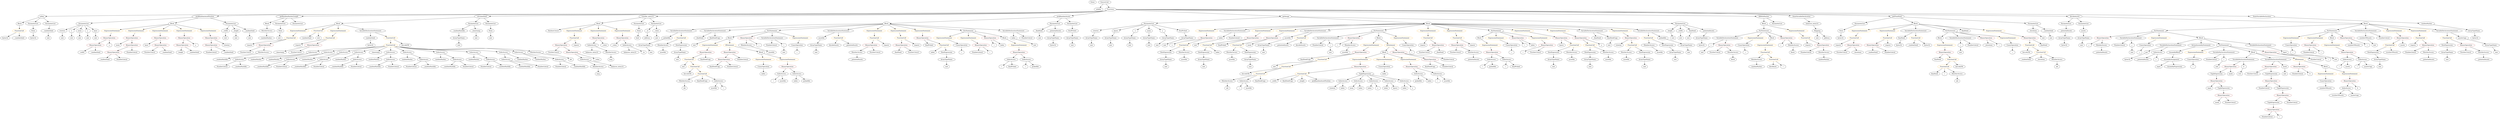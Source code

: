 strict digraph {
	graph [bb="0,0,21250,1188"];
	node [label="\N"];
	Enter	[height=0.5,
		pos="9291.6,1170",
		width=0.83628];
	FunctionCall_Unnamed_41	[color=orange,
		height=0.5,
		label=FunctionCall,
		pos="159.59,882",
		width=1.6125];
	ElementaryTypeName_bytes32_10	[color=black,
		height=0.5,
		label=bytes32,
		pos="39.587,810",
		width=1.0996];
	FunctionCall_Unnamed_41 -> ElementaryTypeName_bytes32_10	[pos="e,63.018,824.67 133.25,865.64 115.47,855.27 91.865,841.5 72.798,830.37"];
	Identifier__randomSeed_8	[color=black,
		height=0.5,
		label=_randomSeed,
		pos="159.59,810",
		width=1.7372];
	FunctionCall_Unnamed_41 -> Identifier__randomSeed_8	[pos="e,159.59,828.1 159.59,863.7 159.59,856.41 159.59,847.73 159.59,839.54"];
	Identifier__randomHashIds_4	[color=black,
		height=0.5,
		label=_randomHashIds,
		pos="2889.6,522",
		width=2.0838];
	ExpressionStatement_Unnamed_2	[color=orange,
		height=0.5,
		label=ExpressionStatement,
		pos="15042,738",
		width=2.458];
	FunctionCall_Unnamed_1	[color=orange,
		height=0.5,
		label=FunctionCall,
		pos="15042,666",
		width=1.6125];
	ExpressionStatement_Unnamed_2 -> FunctionCall_Unnamed_1	[pos="e,15042,684.1 15042,719.7 15042,712.41 15042,703.73 15042,695.54"];
	ElementaryTypeName_bool	[color=black,
		height=0.5,
		label=bool,
		pos="5427.6,810",
		width=0.76697];
	ElementaryTypeName_uint_19	[color=black,
		height=0.5,
		label=uint,
		pos="5553.6,666",
		width=0.75];
	Identifier_assetIds_9	[color=black,
		height=0.5,
		label=assetIds,
		pos="13378,594",
		width=1.1412];
	BinaryOperation_Unnamed_19	[color=brown,
		height=0.5,
		label=BinaryOperation,
		pos="19660,738",
		width=1.9867];
	NumberLiteral_Unnamed_26	[color=black,
		height=0.5,
		label=NumberLiteral,
		pos="19647,666",
		width=1.765];
	BinaryOperation_Unnamed_19 -> NumberLiteral_Unnamed_26	[pos="e,19650,684.1 19656,719.7 19655,712.32 19653,703.52 19652,695.25"];
	Identifier_i_6	[color=black,
		height=0.5,
		label=i,
		pos="19756,666",
		width=0.75];
	BinaryOperation_Unnamed_19 -> Identifier_i_6	[pos="e,19738,679.88 19682,720.76 19696,710.56 19714,697.33 19729,686.55"];
	Parameter_None_3	[color=black,
		height=0.5,
		label=None,
		pos="15686,882",
		width=0.85014];
	ElementaryTypeName_bytes32_6	[color=black,
		height=0.5,
		label=bytes32,
		pos="15677,810",
		width=1.0996];
	Parameter_None_3 -> ElementaryTypeName_bytes32_6	[pos="e,15679,828.1 15683,863.7 15682,856.32 15681,847.52 15680,839.25"];
	Parameter__height	[color=black,
		height=0.5,
		label=_height,
		pos="14199,882",
		width=1.0442];
	ElementaryTypeName_uint_28	[color=black,
		height=0.5,
		label=uint,
		pos="14241,810",
		width=0.75];
	Parameter__height -> ElementaryTypeName_uint_28	[pos="e,14231,826.99 14209,864.41 14213,856.19 14220,846.06 14225,836.85"];
	VariableDeclarationStatement_Unnamed_11	[color=black,
		height=0.5,
		label=VariableDeclarationStatement,
		pos="5814.6,882",
		width=3.3174];
	VariableDeclaration_pickedIds	[color=black,
		height=0.5,
		label=pickedIds,
		pos="5690.6,810",
		width=1.3214];
	VariableDeclarationStatement_Unnamed_11 -> VariableDeclaration_pickedIds	[pos="e,5716.3,825.5 5784.9,864.23 5767.2,854.27 5744.7,841.57 5726.1,831.07"];
	FunctionCall_Unnamed_14	[color=orange,
		height=0.5,
		label=FunctionCall,
		pos="5814.6,810",
		width=1.6125];
	VariableDeclarationStatement_Unnamed_11 -> FunctionCall_Unnamed_14	[pos="e,5814.6,828.1 5814.6,863.7 5814.6,856.41 5814.6,847.73 5814.6,839.54"];
	FunctionDefinition_toHex	[color=black,
		height=0.5,
		label=toHex,
		pos="348.59,1026",
		width=0.91945];
	Block_Unnamed_21	[color=black,
		height=0.5,
		label=Block,
		pos="163.59,954",
		width=0.90558];
	FunctionDefinition_toHex -> Block_Unnamed_21	[pos="e,189.48,965.33 321.57,1015.1 292.96,1004.6 246.5,987.34 206.59,972 204.42,971.17 202.2,970.31 199.95,969.43"];
	ParameterList_Unnamed_18	[color=black,
		height=0.5,
		label=ParameterList,
		pos="277.59,954",
		width=1.7095];
	FunctionDefinition_toHex -> ParameterList_Unnamed_18	[pos="e,294.45,971.63 333.18,1009.8 324.26,1001 312.81,989.73 302.63,979.69"];
	ParameterList_Unnamed_17	[color=black,
		height=0.5,
		label=ParameterList,
		pos="418.59,954",
		width=1.7095];
	FunctionDefinition_toHex -> ParameterList_Unnamed_17	[pos="e,401.96,971.63 363.78,1009.8 372.57,1001 383.86,989.73 393.9,979.69"];
	Block_Unnamed_21 -> FunctionCall_Unnamed_41	[pos="e,160.56,900.1 162.6,935.7 162.18,928.41 161.69,919.73 161.22,911.54"];
	NumberLiteral_Unnamed_44	[color=black,
		height=0.5,
		label=NumberLiteral,
		pos="1792.6,666",
		width=1.765];
	ElementaryTypeName_uint_48	[color=black,
		height=0.5,
		label=uint,
		pos="15480,810",
		width=0.75];
	Identifier_randomHashes_4	[color=black,
		height=0.5,
		label=randomHashes,
		pos="4045.6,594",
		width=1.8343];
	Identifier_randomHashes_5	[color=black,
		height=0.5,
		label=randomHashes,
		pos="2901.6,594",
		width=1.8343];
	ElementaryTypeName_uint_2	[color=black,
		height=0.5,
		label=uint,
		pos="4081.6,810",
		width=0.75];
	Identifier__randomHashIds_5	[color=black,
		height=0.5,
		label=_randomHashIds,
		pos="2261.6,522",
		width=2.0838];
	ArrayTypeName_Unnamed_8	[color=black,
		height=0.5,
		label=ArrayTypeName,
		pos="9117.6,810",
		width=2.0145];
	ElementaryTypeName_uint_17	[color=black,
		height=0.5,
		label=uint,
		pos="9117.6,738",
		width=0.75];
	ArrayTypeName_Unnamed_8 -> ElementaryTypeName_uint_17	[pos="e,9117.6,756.1 9117.6,791.7 9117.6,784.41 9117.6,775.73 9117.6,767.54"];
	UnaryOperation_Unnamed_2	[color=black,
		height=0.5,
		label=UnaryOperation,
		pos="18663,594",
		width=1.9452];
	Identifier_i_4	[color=black,
		height=0.5,
		label=i,
		pos="18663,522",
		width=0.75];
	UnaryOperation_Unnamed_2 -> Identifier_i_4	[pos="e,18663,540.1 18663,575.7 18663,568.41 18663,559.73 18663,551.54"];
	Block_Unnamed_17	[color=black,
		height=0.5,
		label=Block,
		pos="5102.6,954",
		width=0.90558];
	BooleanLiteral_Unnamed	[color=black,
		height=0.5,
		label=BooleanLiteral,
		pos="4736.6,882",
		width=1.7788];
	Block_Unnamed_17 -> BooleanLiteral_Unnamed	[pos="e,4784.3,894.3 5071.8,947.9 5018.5,938.94 4905.5,919.5 4810.6,900 4805.7,898.99 4800.6,897.9 4795.4,896.78"];
	ExpressionStatement_Unnamed_40	[color=orange,
		height=0.5,
		label=ExpressionStatement,
		pos="4907.6,882",
		width=2.458];
	Block_Unnamed_17 -> ExpressionStatement_Unnamed_40	[pos="e,4950,898.24 5075.9,943.41 5046.4,932.81 4998,915.47 4960.7,902.08"];
	ExpressionStatement_Unnamed_41	[color=orange,
		height=0.5,
		label=ExpressionStatement,
		pos="5102.6,882",
		width=2.458];
	Block_Unnamed_17 -> ExpressionStatement_Unnamed_41	[pos="e,5102.6,900.1 5102.6,935.7 5102.6,928.41 5102.6,919.73 5102.6,911.54"];
	ExpressionStatement_Unnamed_42	[color=orange,
		height=0.5,
		label=ExpressionStatement,
		pos="5297.6,882",
		width=2.458];
	Block_Unnamed_17 -> ExpressionStatement_Unnamed_42	[pos="e,5255.1,898.24 5129.3,943.41 5158.8,932.81 5207.1,915.47 5244.4,902.08"];
	NumberLiteral_Unnamed_45	[color=black,
		height=0.5,
		label=NumberLiteral,
		pos="1268.6,666",
		width=1.765];
	Identifier_i_20	[color=black,
		height=0.5,
		label=i,
		pos="11411,738",
		width=0.75];
	Identifier_balances_intou14_2	[color=black,
		height=0.5,
		label=balances_intou14,
		pos="5361.6,666",
		width=2.0838];
	ElementaryTypeName_uint_20	[color=black,
		height=0.5,
		label=uint,
		pos="5755.6,594",
		width=0.75];
	Identifier_index_6	[color=black,
		height=0.5,
		label=index,
		pos="11973,306",
		width=0.85014];
	ElementaryTypeName_uint_23	[color=black,
		height=0.5,
		label=uint,
		pos="6693.6,666",
		width=0.75];
	Identifier_finalPicked	[color=black,
		height=0.5,
		label=finalPicked,
		pos="7922.6,738",
		width=1.4323];
	NumberLiteral_Unnamed_6	[color=black,
		height=0.5,
		label=NumberLiteral,
		pos="4132.6,522",
		width=1.765];
	NewExpression_Unnamed_6	[color=black,
		height=0.5,
		label=NewExpression,
		pos="13534,666",
		width=1.9174];
	ArrayTypeName_Unnamed_24	[color=black,
		height=0.5,
		label=ArrayTypeName,
		pos="13534,594",
		width=2.0145];
	NewExpression_Unnamed_6 -> ArrayTypeName_Unnamed_24	[pos="e,13534,612.1 13534,647.7 13534,640.41 13534,631.73 13534,623.54"];
	ArrayTypeName_Unnamed_17	[color=black,
		height=0.5,
		label=ArrayTypeName,
		pos="9769.6,810",
		width=2.0145];
	ElementaryTypeName_uint_32	[color=black,
		height=0.5,
		label=uint,
		pos="9757.6,738",
		width=0.75];
	ArrayTypeName_Unnamed_17 -> ElementaryTypeName_uint_32	[pos="e,9760.5,756.1 9766.6,791.7 9765.4,784.32 9763.8,775.52 9762.4,767.25"];
	BinaryOperation_Unnamed_23	[color=brown,
		height=0.5,
		label=BinaryOperation,
		pos="7438.6,738",
		width=1.9867];
	MemberAccess_Unnamed_10	[color=black,
		height=0.5,
		label=MemberAccess,
		pos="7318.6,666",
		width=1.9174];
	BinaryOperation_Unnamed_23 -> MemberAccess_Unnamed_10	[pos="e,7346,682.98 7411.1,720.94 7394.6,711.34 7373.5,699.01 7355.6,688.56"];
	NumberLiteral_Unnamed_28	[color=black,
		height=0.5,
		label=NumberLiteral,
		pos="7469.6,666",
		width=1.765];
	BinaryOperation_Unnamed_23 -> NumberLiteral_Unnamed_28	[pos="e,7462,684.1 7446.2,719.7 7449.6,712.07 7453.7,702.92 7457.5,694.4"];
	Identifier_finalSeedCopy_2	[color=black,
		height=0.5,
		label=finalSeedCopy,
		pos="6104.6,522",
		width=1.8204];
	Identifier_x	[color=black,
		height=0.5,
		label=x,
		pos="9973.6,738",
		width=0.75];
	Identifier_randomHashes_11	[color=black,
		height=0.5,
		label=randomHashes,
		pos="2615.6,594",
		width=1.8343];
	Parameter_rotation	[color=black,
		height=0.5,
		label=rotation,
		pos="9381.6,882",
		width=1.0858];
	ArrayTypeName_Unnamed_18	[color=black,
		height=0.5,
		label=ArrayTypeName,
		pos="9280.6,810",
		width=2.0145];
	Parameter_rotation -> ArrayTypeName_Unnamed_18	[pos="e,9304.3,827.45 9360.7,866.5 9347.1,857.08 9329.1,844.6 9313.6,833.87"];
	MemberAccess_Unnamed_12	[color=black,
		height=0.5,
		label=MemberAccess,
		pos="6361.6,738",
		width=1.9174];
	Identifier_assetIds_1	[color=black,
		height=0.5,
		label=assetIds,
		pos="6503.6,666",
		width=1.1412];
	MemberAccess_Unnamed_12 -> Identifier_assetIds_1	[pos="e,6477.3,679.98 6392.7,721.64 6414.7,710.82 6444.2,696.3 6467.2,684.95"];
	Identifier__randomHashIds_3	[color=black,
		height=0.5,
		label=_randomHashIds,
		pos="4289.6,522",
		width=2.0838];
	ExpressionStatement_Unnamed_19	[color=orange,
		height=0.5,
		label=ExpressionStatement,
		pos="6478.6,594",
		width=2.458];
	UnaryOperation_Unnamed_6	[color=black,
		height=0.5,
		label=UnaryOperation,
		pos="6478.6,522",
		width=1.9452];
	ExpressionStatement_Unnamed_19 -> UnaryOperation_Unnamed_6	[pos="e,6478.6,540.1 6478.6,575.7 6478.6,568.41 6478.6,559.73 6478.6,551.54"];
	BinaryOperation_Unnamed_34	[color=brown,
		height=0.5,
		label=BinaryOperation,
		pos="12413,738",
		width=1.9867];
	NumberLiteral_Unnamed_35	[color=black,
		height=0.5,
		label=NumberLiteral,
		pos="12398,666",
		width=1.765];
	BinaryOperation_Unnamed_34 -> NumberLiteral_Unnamed_35	[pos="e,12401,684.1 12409,719.7 12407,712.32 12405,703.52 12404,695.25"];
	MemberAccess_Unnamed_14	[color=black,
		height=0.5,
		label=MemberAccess,
		pos="12549,666",
		width=1.9174];
	BinaryOperation_Unnamed_34 -> MemberAccess_Unnamed_14	[pos="e,12519,682.42 12443,721.29 12462,711.36 12488,698.41 12508,687.66"];
	UnaryOperation_Unnamed_8	[color=black,
		height=0.5,
		label=UnaryOperation,
		pos="12002,738",
		width=1.9452];
	Identifier_i_21	[color=black,
		height=0.5,
		label=i,
		pos="12027,666",
		width=0.75];
	UnaryOperation_Unnamed_8 -> Identifier_i_21	[pos="e,12021,683.62 12008,719.7 12011,712.04 12014,702.85 12017,694.3"];
	Identifier_require_10	[color=black,
		height=0.5,
		label=require,
		pos="15664,738",
		width=1.0026];
	Identifier_require_2	[color=black,
		height=0.5,
		label=require,
		pos="2117.6,738",
		width=1.0026];
	Identifier_require_7	[color=black,
		height=0.5,
		label=require,
		pos="12539,738",
		width=1.0026];
	Identifier_i_8	[color=black,
		height=0.5,
		label=i,
		pos="19513,666",
		width=0.75];
	Identifier_mask	[color=black,
		height=0.5,
		label=mask,
		pos="18880,162",
		width=0.83628];
	Identifier_index_9	[color=black,
		height=0.5,
		label=index,
		pos="11811,306",
		width=0.85014];
	Identifier__potentialAssets_7	[color=black,
		height=0.5,
		label=_potentialAssets,
		pos="10932,738",
		width=2.0006];
	Identifier_zoom_2	[color=black,
		height=0.5,
		label=zoom,
		pos="1015.6,738",
		width=0.87786];
	ParameterList_Unnamed_5	[color=black,
		height=0.5,
		label=ParameterList,
		pos="17599,954",
		width=1.7095];
	Parameter__potentialAssets	[color=black,
		height=0.5,
		label=_potentialAssets,
		pos="17599,882",
		width=2.0006];
	ParameterList_Unnamed_5 -> Parameter__potentialAssets	[pos="e,17599,900.1 17599,935.7 17599,928.41 17599,919.73 17599,911.54"];
	Identifier_randomHashes_1	[color=black,
		height=0.5,
		label=randomHashes,
		pos="14969,522",
		width=1.8343];
	FunctionCall_Unnamed_10	[color=orange,
		height=0.5,
		label=FunctionCall,
		pos="20322,738",
		width=1.6125];
	NewExpression_Unnamed_1	[color=black,
		height=0.5,
		label=NewExpression,
		pos="20177,666",
		width=1.9174];
	FunctionCall_Unnamed_10 -> NewExpression_Unnamed_1	[pos="e,20208,682.38 20291,722.33 20270,712.17 20242,698.53 20219,687.33"];
	Identifier_numberOfAssets_2	[color=black,
		height=0.5,
		label=numberOfAssets,
		pos="20338,666",
		width=2.0422];
	FunctionCall_Unnamed_10 -> Identifier_numberOfAssets_2	[pos="e,20334,684.1 20326,719.7 20327,712.32 20329,703.52 20331,695.25"];
	UnaryOperation_Unnamed_10	[color=black,
		height=0.5,
		label=UnaryOperation,
		pos="12859,738",
		width=1.9452];
	Identifier_i_26	[color=black,
		height=0.5,
		label=i,
		pos="12859,666",
		width=0.75];
	UnaryOperation_Unnamed_10 -> Identifier_i_26	[pos="e,12859,684.1 12859,719.7 12859,712.41 12859,703.73 12859,695.54"];
	Identifier_assetIds_4	[color=black,
		height=0.5,
		label=assetIds,
		pos="14130,666",
		width=1.1412];
	Identifier__randomSeed_5	[color=black,
		height=0.5,
		label=_randomSeed,
		pos="15951,666",
		width=1.7372];
	Identifier__potentialAssets_3	[color=black,
		height=0.5,
		label=_potentialAssets,
		pos="18231,594",
		width=2.0006];
	BinaryOperation_Unnamed_58	[color=brown,
		height=0.5,
		label=BinaryOperation,
		pos="1136.6,810",
		width=1.9867];
	BinaryOperation_Unnamed_58 -> Identifier_zoom_2	[pos="e,1037.2,751.5 1108.8,792.94 1090.4,782.27 1066.1,768.23 1047,757.15"];
	BinaryOperation_Unnamed_59	[color=brown,
		height=0.5,
		label=BinaryOperation,
		pos="1136.6,738",
		width=1.9867];
	BinaryOperation_Unnamed_58 -> BinaryOperation_Unnamed_59	[pos="e,1136.6,756.1 1136.6,791.7 1136.6,784.41 1136.6,775.73 1136.6,767.54"];
	Identifier_i_23	[color=black,
		height=0.5,
		label=i,
		pos="12266,378",
		width=0.75];
	ElementaryTypeName_uint_1	[color=black,
		height=0.5,
		label=uint,
		pos="3934.6,738",
		width=0.75];
	Identifier_i_28	[color=black,
		height=0.5,
		label=i,
		pos="12621,522",
		width=0.75];
	Identifier_i_9	[color=black,
		height=0.5,
		label=i,
		pos="19880,522",
		width=0.75];
	MemberAccess_Unnamed_19	[color=black,
		height=0.5,
		label=MemberAccess,
		pos="13846,666",
		width=1.9174];
	Identifier_assetIds_8	[color=black,
		height=0.5,
		label=assetIds,
		pos="13846,594",
		width=1.1412];
	MemberAccess_Unnamed_19 -> Identifier_assetIds_8	[pos="e,13846,612.1 13846,647.7 13846,640.41 13846,631.73 13846,623.54"];
	FunctionCall_Unnamed_40	[color=orange,
		height=0.5,
		label=FunctionCall,
		pos="16554,522",
		width=1.6125];
	Identifier_finalSeed_2	[color=black,
		height=0.5,
		label=finalSeed,
		pos="16464,450",
		width=1.2382];
	FunctionCall_Unnamed_40 -> Identifier_finalSeed_2	[pos="e,16483,466.43 16533,504.76 16521,495.47 16506,483.67 16493,473.49"];
	Identifier_i_31	[color=black,
		height=0.5,
		label=i,
		pos="16554,450",
		width=0.75];
	FunctionCall_Unnamed_40 -> Identifier_i_31	[pos="e,16554,468.1 16554,503.7 16554,496.41 16554,487.73 16554,479.54"];
	MemberAccess_Unnamed_26	[color=black,
		height=0.5,
		label=MemberAccess,
		pos="16668,450",
		width=1.9174];
	FunctionCall_Unnamed_40 -> MemberAccess_Unnamed_26	[pos="e,16642,466.98 16579,505.46 16594,495.9 16615,483.5 16632,472.94"];
	ForStatement_Unnamed	[color=black,
		height=0.5,
		label=ForStatement,
		pos="15009,882",
		width=1.6818];
	VariableDeclarationStatement_Unnamed	[color=black,
		height=0.5,
		label=VariableDeclarationStatement,
		pos="14713,810",
		width=3.3174];
	ForStatement_Unnamed -> VariableDeclarationStatement_Unnamed	[pos="e,14775,825.76 14962,870.06 14915,858.91 14841,841.44 14786,828.39"];
	ExpressionStatement_Unnamed_1	[color=orange,
		height=0.5,
		label=ExpressionStatement,
		pos="14939,810",
		width=2.458];
	ForStatement_Unnamed -> ExpressionStatement_Unnamed_1	[pos="e,14956,827.96 14992,864.41 14983,855.91 14973,845.37 14964,835.91"];
	Block_Unnamed_1	[color=black,
		height=0.5,
		label=Block,
		pos="15078,810",
		width=0.90558];
	ForStatement_Unnamed -> Block_Unnamed_1	[pos="e,15063,826.04 15025,864.41 15034,855.31 15045,843.9 15055,833.96"];
	BinaryOperation_Unnamed_2	[color=brown,
		height=0.5,
		label=BinaryOperation,
		pos="15200,810",
		width=1.9867];
	ForStatement_Unnamed -> BinaryOperation_Unnamed_2	[pos="e,15160,825.42 15045,867.5 15075,856.65 15117,841.3 15150,829.34"];
	Identifier_randomHashes_7	[color=black,
		height=0.5,
		label=randomHashes,
		pos="3187.6,594",
		width=1.8343];
	Identifier__randomSeed_3	[color=black,
		height=0.5,
		label=_randomSeed,
		pos="1936.6,666",
		width=1.7372];
	ElementaryTypeName_uint_30	[color=black,
		height=0.5,
		label=uint,
		pos="9606.6,738",
		width=0.75];
	Identifier_i	[color=black,
		height=0.5,
		label=i,
		pos="15175,738",
		width=0.75];
	FunctionCall_Unnamed_31	[color=orange,
		height=0.5,
		label=FunctionCall,
		pos="11072,450",
		width=1.6125];
	Identifier__width	[color=black,
		height=0.5,
		label=_width,
		pos="10831,378",
		width=1.0026];
	FunctionCall_Unnamed_31 -> Identifier__width	[pos="e,10858,389.86 11027,438.22 10987,428.28 10927,412.59 10876,396 10873,395.28 10871,394.51 10869,393.71"];
	Identifier_finalSeedCopy_6	[color=black,
		height=0.5,
		label=finalSeedCopy,
		pos="10951,378",
		width=1.8204];
	FunctionCall_Unnamed_31 -> Identifier_finalSeedCopy_6	[pos="e,10978,394.81 11045,433.64 11028,423.93 11006,411.23 10988,400.52"];
	Identifier__height	[color=black,
		height=0.5,
		label=_height,
		pos="11072,378",
		width=1.0442];
	FunctionCall_Unnamed_31 -> Identifier__height	[pos="e,11072,396.1 11072,431.7 11072,424.41 11072,415.73 11072,407.54"];
	Identifier_pickRandomAssetPosition	[color=black,
		height=0.5,
		label=pickRandomAssetPosition,
		pos="11238,378",
		width=3.054];
	FunctionCall_Unnamed_31 -> Identifier_pickRandomAssetPosition	[pos="e,11199,395.31 11105,435 11129,424.89 11162,411.08 11189,399.69"];
	Block_Unnamed_15	[color=black,
		height=0.5,
		label=Block,
		pos="11788,666",
		width=0.90558];
	ExpressionStatement_Unnamed_34	[color=orange,
		height=0.5,
		label=ExpressionStatement,
		pos="11593,594",
		width=2.458];
	Block_Unnamed_15 -> ExpressionStatement_Unnamed_34	[pos="e,11635,610.24 11761,655.41 11731,644.81 11683,627.47 11646,614.08"];
	ExpressionStatement_Unnamed_35	[color=orange,
		height=0.5,
		label=ExpressionStatement,
		pos="11788,594",
		width=2.458];
	Block_Unnamed_15 -> ExpressionStatement_Unnamed_35	[pos="e,11788,612.1 11788,647.7 11788,640.41 11788,631.73 11788,623.54"];
	ExpressionStatement_Unnamed_33	[color=orange,
		height=0.5,
		label=ExpressionStatement,
		pos="11983,594",
		width=2.458];
	Block_Unnamed_15 -> ExpressionStatement_Unnamed_33	[pos="e,11937,609.81 11813,654.32 11818,652.17 11823,649.97 11829,648 11861,635.83 11897,623.27 11926,613.44"];
	FunctionCall_Unnamed_8	[color=orange,
		height=0.5,
		label=FunctionCall,
		pos="20579,810",
		width=1.6125];
	Identifier_require_3	[color=black,
		height=0.5,
		label=require,
		pos="20518,738",
		width=1.0026];
	FunctionCall_Unnamed_8 -> Identifier_require_3	[pos="e,20532,754.99 20564,792.41 20557,783.74 20547,772.97 20539,763.38"];
	BinaryOperation_Unnamed_5	[color=brown,
		height=0.5,
		label=BinaryOperation,
		pos="20644,738",
		width=1.9867];
	FunctionCall_Unnamed_8 -> BinaryOperation_Unnamed_5	[pos="e,20628,755.96 20594,792.41 20602,783.99 20611,773.58 20620,764.2"];
	ExpressionStatement_Unnamed_32	[color=orange,
		height=0.5,
		label=ExpressionStatement,
		pos="11701,738",
		width=2.458];
	BinaryOperation_Unnamed_41	[color=brown,
		height=0.5,
		label=BinaryOperation,
		pos="11619,666",
		width=1.9867];
	ExpressionStatement_Unnamed_32 -> BinaryOperation_Unnamed_41	[pos="e,11638,683.79 11681,720.05 11671,711.37 11658,700.64 11647,691.11"];
	Identifier_j	[color=black,
		height=0.5,
		label=j,
		pos="17775,738",
		width=0.75];
	NumberLiteral_Unnamed_25	[color=black,
		height=0.5,
		label=NumberLiteral,
		pos="19538,450",
		width=1.765];
	Identifier__timestamp	[color=black,
		height=0.5,
		label=_timestamp,
		pos="2372.6,666",
		width=1.4877];
	FunctionDefinition_pickRandomAssetPosition	[color=black,
		height=0.5,
		label=pickRandomAssetPosition,
		pos="1723.6,1026",
		width=3.054];
	ParameterList_Unnamed_14	[color=black,
		height=0.5,
		label=ParameterList,
		pos="723.59,954",
		width=1.7095];
	FunctionDefinition_pickRandomAssetPosition -> ParameterList_Unnamed_14	[pos="e,782.91,959.15 1624,1018 1422.2,1003.9 969.1,972.19 794.27,959.95"];
	Block_Unnamed_18	[color=black,
		height=0.5,
		label=Block,
		pos="1457.6,954",
		width=0.90558];
	FunctionDefinition_pickRandomAssetPosition -> Block_Unnamed_18	[pos="e,1486.8,962.69 1667.2,1010.2 1616.4,996.79 1543,977.48 1497.9,965.61"];
	ParameterList_Unnamed_13	[color=black,
		height=0.5,
		label=ParameterList,
		pos="1939.6,954",
		width=1.7095];
	FunctionDefinition_pickRandomAssetPosition -> ParameterList_Unnamed_13	[pos="e,1899.5,967.99 1771.8,1009.4 1806.6,998.09 1853.5,982.89 1888.9,971.42"];
	NumberLiteral_Unnamed_41	[color=black,
		height=0.5,
		label=NumberLiteral,
		pos="4719.6,666",
		width=1.765];
	Identifier_require_1	[color=black,
		height=0.5,
		label=require,
		pos="2523.6,738",
		width=1.0026];
	ElementaryTypeName_uint_40	[color=black,
		height=0.5,
		label=uint,
		pos="10648,522",
		width=0.75];
	Identifier_numberOfAssets_3	[color=black,
		height=0.5,
		label=numberOfAssets,
		pos="20018,738",
		width=2.0422];
	Identifier__randomHashIds_8	[color=black,
		height=0.5,
		label=_randomHashIds,
		pos="3830.6,522",
		width=2.0838];
	ExpressionStatement_Unnamed_49	[color=orange,
		height=0.5,
		label=ExpressionStatement,
		pos="15841,882",
		width=2.458];
	FunctionCall_Unnamed_35	[color=orange,
		height=0.5,
		label=FunctionCall,
		pos="15793,810",
		width=1.6125];
	ExpressionStatement_Unnamed_49 -> FunctionCall_Unnamed_35	[pos="e,15804,828.1 15829,863.7 15823,855.81 15817,846.3 15811,837.55"];
	Identifier_assetIds_10	[color=black,
		height=0.5,
		label=assetIds,
		pos="11488,666",
		width=1.1412];
	ArrayTypeName_Unnamed_14	[color=black,
		height=0.5,
		label=ArrayTypeName,
		pos="10096,810",
		width=2.0145];
	ElementaryTypeName_uint_29	[color=black,
		height=0.5,
		label=uint,
		pos="9901.6,738",
		width=0.75];
	ArrayTypeName_Unnamed_14 -> ElementaryTypeName_uint_29	[pos="e,9922.7,749.49 10051,795.53 10019,785.55 9975.2,771.12 9937.6,756 9936.1,755.39 9934.5,754.74 9933,754.08"];
	AssemblyAssignment_Unnamed	[color=black,
		height=0.5,
		label=AssemblyAssignment,
		pos="18484,594",
		width=2.5273];
	Identifier_input	[color=black,
		height=0.5,
		label=input,
		pos="18370,522",
		width=0.80856];
	AssemblyAssignment_Unnamed -> Identifier_input	[pos="e,18390,535.31 18457,576.41 18439,565.77 18417,551.95 18399,541.03"];
	AssemblyExpression_Unnamed	[color=black,
		height=0.5,
		label=AssemblyExpression,
		pos="18506,522",
		width=2.4719];
	AssemblyAssignment_Unnamed -> AssemblyExpression_Unnamed	[pos="e,18500,540.1 18489,575.7 18491,568.24 18494,559.32 18497,550.97"];
	ElementaryTypeName_uint_42	[color=black,
		height=0.5,
		label=uint,
		pos="13222,522",
		width=0.75];
	BinaryOperation_Unnamed_65	[color=brown,
		height=0.5,
		label=BinaryOperation,
		pos="15951,738",
		width=1.9867];
	BinaryOperation_Unnamed_65 -> Identifier__randomSeed_5	[pos="e,15951,684.1 15951,719.7 15951,712.41 15951,703.73 15951,695.54"];
	NumberLiteral_Unnamed_46	[color=black,
		height=0.5,
		label=NumberLiteral,
		pos="16095,666",
		width=1.765];
	BinaryOperation_Unnamed_65 -> NumberLiteral_Unnamed_46	[pos="e,16064,682.01 15983,721.46 16003,711.31 16031,697.95 16053,687.01"];
	Identifier_i_11	[color=black,
		height=0.5,
		label=i,
		pos="6475.6,738",
		width=0.75];
	BinaryOperation_Unnamed_30	[color=brown,
		height=0.5,
		label=BinaryOperation,
		pos="8356.6,738",
		width=1.9867];
	NumberLiteral_Unnamed_33	[color=black,
		height=0.5,
		label=NumberLiteral,
		pos="8331.6,666",
		width=1.765];
	BinaryOperation_Unnamed_30 -> NumberLiteral_Unnamed_33	[pos="e,8337.7,684.1 8350.4,719.7 8347.7,712.15 8344.5,703.12 8341.5,694.68"];
	Identifier_i_15	[color=black,
		height=0.5,
		label=i,
		pos="8440.6,666",
		width=0.75];
	BinaryOperation_Unnamed_30 -> Identifier_i_15	[pos="e,8424.2,680.65 8376.5,720.41 8388.2,710.65 8403.1,698.22 8415.6,687.81"];
	ElementaryTypeName_uint_44	[color=black,
		height=0.5,
		label=uint,
		pos="10180,738",
		width=0.75];
	VariableDeclaration_numberOfAssets	[color=black,
		height=0.5,
		label=numberOfAssets,
		pos="20123,810",
		width=2.0422];
	ElementaryTypeName_uint_9	[color=black,
		height=0.5,
		label=uint,
		pos="20209,738",
		width=0.75];
	VariableDeclaration_numberOfAssets -> ElementaryTypeName_uint_9	[pos="e,20192,752.65 20143,792.41 20155,782.65 20170,770.22 20183,759.81"];
	Identifier_require_6	[color=black,
		height=0.5,
		label=require,
		pos="12126,738",
		width=1.0026];
	ArrayTypeName_Unnamed_4	[color=black,
		height=0.5,
		label=ArrayTypeName,
		pos="21173,738",
		width=2.0145];
	ElementaryTypeName_uint_7	[color=black,
		height=0.5,
		label=uint,
		pos="21223,666",
		width=0.75];
	ArrayTypeName_Unnamed_4 -> ElementaryTypeName_uint_7	[pos="e,21211,682.83 21185,720.05 21191,711.65 21198,701.32 21205,692.02"];
	Identifier_require_5	[color=black,
		height=0.5,
		label=require,
		pos="7564.6,738",
		width=1.0026];
	NewExpression_Unnamed	[color=black,
		height=0.5,
		label=NewExpression,
		pos="20803,738",
		width=1.9174];
	ArrayTypeName_Unnamed_5	[color=black,
		height=0.5,
		label=ArrayTypeName,
		pos="20804,666",
		width=2.0145];
	NewExpression_Unnamed -> ArrayTypeName_Unnamed_5	[pos="e,20803,684.1 20803,719.7 20803,712.41 20803,703.73 20803,695.54"];
	Identifier_block_1	[color=black,
		height=0.5,
		label=block,
		pos="15275,666",
		width=0.87786];
	ForStatement_Unnamed_1	[color=black,
		height=0.5,
		label=ForStatement,
		pos="18362,882",
		width=1.6818];
	BinaryOperation_Unnamed_7	[color=brown,
		height=0.5,
		label=BinaryOperation,
		pos="17902,810",
		width=1.9867];
	ForStatement_Unnamed_1 -> BinaryOperation_Unnamed_7	[pos="e,17960,820.55 18308,873.18 18239,862.99 18114,844.52 18008,828 17996,826.2 17984,824.26 17972,822.36"];
	VariableDeclarationStatement_Unnamed_4	[color=black,
		height=0.5,
		label=VariableDeclarationStatement,
		pos="18136,810",
		width=3.3174];
	ForStatement_Unnamed_1 -> VariableDeclarationStatement_Unnamed_4	[pos="e,18186,826.65 18321,868.32 18286,857.63 18236,842.16 18197,829.98"];
	ExpressionStatement_Unnamed_6	[color=orange,
		height=0.5,
		label=ExpressionStatement,
		pos="18362,810",
		width=2.458];
	ForStatement_Unnamed_1 -> ExpressionStatement_Unnamed_6	[pos="e,18362,828.1 18362,863.7 18362,856.41 18362,847.73 18362,839.54"];
	Block_Unnamed_5	[color=black,
		height=0.5,
		label=Block,
		pos="18716,810",
		width=0.90558];
	ForStatement_Unnamed_1 -> Block_Unnamed_5	[pos="e,18685,817.05 18411,871.27 18481,857.41 18608,832.24 18674,819.25"];
	NewExpression_Unnamed_9	[color=black,
		height=0.5,
		label=NewExpression,
		pos="13222,666",
		width=1.9174];
	ArrayTypeName_Unnamed_27	[color=black,
		height=0.5,
		label=ArrayTypeName,
		pos="13222,594",
		width=2.0145];
	NewExpression_Unnamed_9 -> ArrayTypeName_Unnamed_27	[pos="e,13222,612.1 13222,647.7 13222,640.41 13222,631.73 13222,623.54"];
	BinaryOperation_Unnamed_32	[color=brown,
		height=0.5,
		label=BinaryOperation,
		pos="8686.6,666",
		width=1.9867];
	IndexAccess_Unnamed_27	[color=black,
		height=0.5,
		label=IndexAccess,
		pos="8618.6,594",
		width=1.6402];
	BinaryOperation_Unnamed_32 -> IndexAccess_Unnamed_27	[pos="e,8634.9,611.79 8670.1,648.05 8661.9,639.63 8651.9,629.28 8642.8,619.97"];
	IndexAccess_Unnamed_28	[color=black,
		height=0.5,
		label=IndexAccess,
		pos="8754.6,594",
		width=1.6402];
	BinaryOperation_Unnamed_32 -> IndexAccess_Unnamed_28	[pos="e,8738.3,611.79 8703,648.05 8711.2,639.63 8721.3,629.28 8730.3,619.97"];
	Identifier_index	[color=black,
		height=0.5,
		label=index,
		pos="6753.6,378",
		width=0.85014];
	FunctionCall_Unnamed	[color=orange,
		height=0.5,
		label=FunctionCall,
		pos="15377,810",
		width=1.6125];
	Identifier_require	[color=black,
		height=0.5,
		label=require,
		pos="15412,738",
		width=1.0026];
	FunctionCall_Unnamed -> Identifier_require	[pos="e,15403,755.79 15385,792.05 15389,784.23 15394,774.75 15398,765.98"];
	BinaryOperation_Unnamed	[color=brown,
		height=0.5,
		label=BinaryOperation,
		pos="15538,738",
		width=1.9867];
	FunctionCall_Unnamed -> BinaryOperation_Unnamed	[pos="e,15503,754.11 15409,794.83 15433,784.44 15466,770.19 15492,758.69"];
	ElementaryTypeName_uint_59	[color=black,
		height=0.5,
		label=uint,
		pos="17387,810",
		width=0.75];
	NumberLiteral_Unnamed_31	[color=black,
		height=0.5,
		label=NumberLiteral,
		pos="6251.6,522",
		width=1.765];
	Identifier_randomSeed	[color=black,
		height=0.5,
		label=randomSeed,
		pos="2586.6,810",
		width=1.5986];
	ElementaryTypeName_uint_37	[color=black,
		height=0.5,
		label=uint,
		pos="14262,594",
		width=0.75];
	FunctionCall_Unnamed_18	[color=orange,
		height=0.5,
		label=FunctionCall,
		pos="8050.6,738",
		width=1.6125];
	Identifier_index_2	[color=black,
		height=0.5,
		label=index,
		pos="7949.6,666",
		width=0.85014];
	FunctionCall_Unnamed_18 -> Identifier_index_2	[pos="e,7968.7,680.24 8027.7,721.12 8012.9,710.89 7993.6,697.53 7977.9,686.65"];
	NewExpression_Unnamed_3	[color=black,
		height=0.5,
		label=NewExpression,
		pos="8067.6,666",
		width=1.9174];
	FunctionCall_Unnamed_18 -> NewExpression_Unnamed_3	[pos="e,8063.4,684.1 8054.8,719.7 8056.6,712.32 8058.7,703.52 8060.7,695.25"];
	MemberAccess_Unnamed_13	[color=black,
		height=0.5,
		label=MemberAccess,
		pos="5820.6,378",
		width=1.9174];
	Identifier_abi_1	[color=black,
		height=0.5,
		label=abi,
		pos="5820.6,306",
		width=0.75];
	MemberAccess_Unnamed_13 -> Identifier_abi_1	[pos="e,5820.6,324.1 5820.6,359.7 5820.6,352.41 5820.6,343.73 5820.6,335.54"];
	NumberLiteral_Unnamed_1	[color=black,
		height=0.5,
		label=NumberLiteral,
		pos="14613,666",
		width=1.765];
	BinaryOperation_Unnamed_46	[color=brown,
		height=0.5,
		label=BinaryOperation,
		pos="10643,810",
		width=1.9867];
	FunctionCall_Unnamed_32	[color=orange,
		height=0.5,
		label=FunctionCall,
		pos="10283,738",
		width=1.6125];
	BinaryOperation_Unnamed_46 -> FunctionCall_Unnamed_32	[pos="e,10326,750.49 10590,797.44 10581,795.56 10571,793.68 10563,792 10468,774.02 10444,775.82 10350,756 10345,755.11 10341,754.13 10337,\
753.1"];
	Identifier_finalPicked_2	[color=black,
		height=0.5,
		label=finalPicked,
		pos="10411,738",
		width=1.4323];
	BinaryOperation_Unnamed_46 -> Identifier_finalPicked_2	[pos="e,10449,750.49 10598,795.5 10558,783.53 10500,766.08 10459,753.74"];
	IndexAccess_Unnamed_12	[color=black,
		height=0.5,
		label=IndexAccess,
		pos="2648.6,666",
		width=1.6402];
	IndexAccess_Unnamed_13	[color=black,
		height=0.5,
		label=IndexAccess,
		pos="2036.6,594",
		width=1.6402];
	IndexAccess_Unnamed_12 -> IndexAccess_Unnamed_13	[pos="e,2079.2,606.82 2606,653.18 2597.6,651.19 2588.9,649.34 2580.6,648 2371.1,614.15 2314,645.85 2104.6,612 2099.9,611.25 2095.1,610.33 \
2090.3,609.32"];
	Identifier_randomHashes_8	[color=black,
		height=0.5,
		label=randomHashes,
		pos="2179.6,594",
		width=1.8343];
	IndexAccess_Unnamed_12 -> Identifier_randomHashes_8	[pos="e,2227.4,606.69 2605.6,653.32 2597.3,651.35 2588.7,649.46 2580.6,648 2437.1,622.26 2398.3,636.15 2254.6,612 2249.3,611.12 2243.9,\
610.1 2238.5,609.01"];
	BinaryOperation_Unnamed_14	[color=brown,
		height=0.5,
		label=BinaryOperation,
		pos="18849,378",
		width=1.9867];
	Identifier_input_1	[color=black,
		height=0.5,
		label=input,
		pos="18800,306",
		width=0.80856];
	BinaryOperation_Unnamed_14 -> Identifier_input_1	[pos="e,18811,322.83 18837,360.05 18831,351.65 18824,341.32 18817,332.02"];
	TupleExpression_Unnamed_4	[color=black,
		height=0.5,
		label=TupleExpression,
		pos="18921,306",
		width=2.0422];
	BinaryOperation_Unnamed_14 -> TupleExpression_Unnamed_4	[pos="e,18903,323.79 18866,360.05 18875,351.54 18886,341.07 18895,331.68"];
	Parameter__width_1	[color=black,
		height=0.5,
		label=_width,
		pos="1893.6,882",
		width=1.0026];
	ElementaryTypeName_uint_51	[color=black,
		height=0.5,
		label=uint,
		pos="1901.6,810",
		width=0.75];
	Parameter__width_1 -> ElementaryTypeName_uint_51	[pos="e,1899.6,828.1 1895.6,863.7 1896.4,856.41 1897.4,847.73 1898.3,839.54"];
	Identifier_i_25	[color=black,
		height=0.5,
		label=i,
		pos="12974,738",
		width=0.75];
	UnaryOperation_Unnamed_7	[color=black,
		height=0.5,
		label=UnaryOperation,
		pos="8196.6,738",
		width=1.9452];
	Identifier_i_17	[color=black,
		height=0.5,
		label=i,
		pos="8196.6,666",
		width=0.75];
	UnaryOperation_Unnamed_7 -> Identifier_i_17	[pos="e,8196.6,684.1 8196.6,719.7 8196.6,712.41 8196.6,703.73 8196.6,695.54"];
	ArrayTypeName_Unnamed_13	[color=black,
		height=0.5,
		label=ArrayTypeName,
		pos="14503,810",
		width=2.0145];
	ElementaryTypeName_bytes32_5	[color=black,
		height=0.5,
		label=bytes32,
		pos="14503,738",
		width=1.0996];
	ArrayTypeName_Unnamed_13 -> ElementaryTypeName_bytes32_5	[pos="e,14503,756.1 14503,791.7 14503,784.41 14503,775.73 14503,767.54"];
	Identifier_keccak256_2	[color=black,
		height=0.5,
		label=keccak256,
		pos="10585,450",
		width=1.3907];
	ExpressionStatement_Unnamed_26	[color=orange,
		height=0.5,
		label=ExpressionStatement,
		pos="10259,882",
		width=2.458];
	BinaryOperation_Unnamed_35	[color=brown,
		height=0.5,
		label=BinaryOperation,
		pos="10258,810",
		width=1.9867];
	ExpressionStatement_Unnamed_26 -> BinaryOperation_Unnamed_35	[pos="e,10258,828.1 10258,863.7 10258,856.41 10258,847.73 10258,839.54"];
	Identifier_finalSeedCopy_1	[color=black,
		height=0.5,
		label=finalSeedCopy,
		pos="5973.6,378",
		width=1.8204];
	NewExpression_Unnamed_8	[color=black,
		height=0.5,
		label=NewExpression,
		pos="14002,666",
		width=1.9174];
	ArrayTypeName_Unnamed_26	[color=black,
		height=0.5,
		label=ArrayTypeName,
		pos="14002,594",
		width=2.0145];
	NewExpression_Unnamed_8 -> ArrayTypeName_Unnamed_26	[pos="e,14002,612.1 14002,647.7 14002,640.41 14002,631.73 14002,623.54"];
	VariableDeclaration_input	[color=black,
		height=0.5,
		label=input,
		pos="19439,666",
		width=0.80856];
	ElementaryTypeName_uint_11	[color=black,
		height=0.5,
		label=uint,
		pos="19851,594",
		width=0.75];
	VariableDeclaration_input -> ElementaryTypeName_uint_11	[pos="e,19830,606.11 19461,653.73 19466,651.51 19471,649.43 19477,648 19622,608.67 19669,652.83 19815,612 19816,611.54 19818,611.02 19819,\
610.45"];
	ElementaryTypeName_uint_41	[color=black,
		height=0.5,
		label=uint,
		pos="14002,522",
		width=0.75];
	ArrayTypeName_Unnamed_26 -> ElementaryTypeName_uint_41	[pos="e,14002,540.1 14002,575.7 14002,568.41 14002,559.73 14002,551.54"];
	FunctionDefinition_getRandomHashesLength	[color=black,
		height=0.5,
		label=getRandomHashesLength,
		pos="2441.6,1026",
		width=2.9432];
	Block_Unnamed_3	[color=black,
		height=0.5,
		label=Block,
		pos="2256.6,954",
		width=0.90558];
	FunctionDefinition_getRandomHashesLength -> Block_Unnamed_3	[pos="e,2282.6,965.11 2399,1009.1 2371,998.62 2333.6,984.57 2300.6,972 2298.2,971.1 2295.8,970.17 2293.3,969.23"];
	ParameterList_Unnamed_4	[color=black,
		height=0.5,
		label=ParameterList,
		pos="2371.6,954",
		width=1.7095];
	FunctionDefinition_getRandomHashesLength -> ParameterList_Unnamed_4	[pos="e,2388.4,971.79 2424.6,1008.1 2416.1,999.54 2405.7,989.07 2396.3,979.68"];
	ParameterList_Unnamed_3	[color=black,
		height=0.5,
		label=ParameterList,
		pos="2512.6,954",
		width=1.7095];
	FunctionDefinition_getRandomHashesLength -> ParameterList_Unnamed_3	[pos="e,2495.6,971.79 2458.8,1008.1 2467.4,999.54 2478,989.07 2487.6,979.68"];
	Parameter__finalSeed	[color=black,
		height=0.5,
		label=_finalSeed,
		pos="8835.6,882",
		width=1.3769];
	ElementaryTypeName_uint_16	[color=black,
		height=0.5,
		label=uint,
		pos="8836.6,810",
		width=0.75];
	Parameter__finalSeed -> ElementaryTypeName_uint_16	[pos="e,8836.3,828.1 8835.8,863.7 8835.9,856.41 8836.1,847.73 8836.2,839.54"];
	MemberAccess_Unnamed_22	[color=black,
		height=0.5,
		label=MemberAccess,
		pos="10422,378",
		width=1.9174];
	Identifier_abi_2	[color=black,
		height=0.5,
		label=abi,
		pos="10422,306",
		width=0.75];
	MemberAccess_Unnamed_22 -> Identifier_abi_2	[pos="e,10422,324.1 10422,359.7 10422,352.41 10422,343.73 10422,335.54"];
	ArrayTypeName_Unnamed_7	[color=black,
		height=0.5,
		label=ArrayTypeName,
		pos="8954.6,810",
		width=2.0145];
	ElementaryTypeName_bytes32_4	[color=black,
		height=0.5,
		label=bytes32,
		pos="8954.6,738",
		width=1.0996];
	ArrayTypeName_Unnamed_7 -> ElementaryTypeName_bytes32_4	[pos="e,8954.6,756.1 8954.6,791.7 8954.6,784.41 8954.6,775.73 8954.6,767.54"];
	ExpressionStatement_Unnamed_18	[color=orange,
		height=0.5,
		label=ExpressionStatement,
		pos="6673.6,594",
		width=2.458];
	BinaryOperation_Unnamed_28	[color=brown,
		height=0.5,
		label=BinaryOperation,
		pos="6673.6,522",
		width=1.9867];
	ExpressionStatement_Unnamed_18 -> BinaryOperation_Unnamed_28	[pos="e,6673.6,540.1 6673.6,575.7 6673.6,568.41 6673.6,559.73 6673.6,551.54"];
	ExpressionStatement_Unnamed_22	[color=orange,
		height=0.5,
		label=ExpressionStatement,
		pos="8039.6,810",
		width=2.458];
	ExpressionStatement_Unnamed_22 -> UnaryOperation_Unnamed_7	[pos="e,8162.7,754.1 8075.2,793.12 8098.1,782.93 8127.9,769.62 8152.3,758.75"];
	Identifier_assetIds_5	[color=black,
		height=0.5,
		label=assetIds,
		pos="10081,594",
		width=1.1412];
	Identifier_numberOfAssets_1	[color=black,
		height=0.5,
		label=numberOfAssets,
		pos="19780,306",
		width=2.0422];
	Identifier_randomHashes_6	[color=black,
		height=0.5,
		label=randomHashes,
		pos="2329.6,594",
		width=1.8343];
	Identifier__randomHashIds_6	[color=black,
		height=0.5,
		label=_randomHashIds,
		pos="3203.6,522",
		width=2.0838];
	NumberLiteral_Unnamed_2	[color=black,
		height=0.5,
		label=NumberLiteral,
		pos="2507.6,666",
		width=1.765];
	FunctionDefinition_calculateSeed	[color=black,
		height=0.5,
		label=calculateSeed,
		pos="4131.6,1026",
		width=1.6957];
	Block_Unnamed_2	[color=black,
		height=0.5,
		label=Block,
		pos="2850.6,954",
		width=0.90558];
	FunctionDefinition_calculateSeed -> Block_Unnamed_2	[pos="e,2883.1,956.78 4071.9,1021.7 3851.6,1009.7 3086.2,967.88 2894.4,957.4"];
	ParameterList_Unnamed_1	[color=black,
		height=0.5,
		label=ParameterList,
		pos="4061.6,954",
		width=1.7095];
	FunctionDefinition_calculateSeed -> ParameterList_Unnamed_1	[pos="e,4078.1,971.47 4115,1008.4 4106.4,999.78 4095.6,989.06 4086.1,979.5"];
	ParameterList_Unnamed_2	[color=black,
		height=0.5,
		label=ParameterList,
		pos="4202.6,954",
		width=1.7095];
	FunctionDefinition_calculateSeed -> ParameterList_Unnamed_2	[pos="e,4185.9,971.47 4148.4,1008.4 4157.2,999.78 4168,989.06 4177.7,979.5"];
	Identifier_i_22	[color=black,
		height=0.5,
		label=i,
		pos="10531,306",
		width=0.75];
	Identifier_finalSeedCopy_3	[color=black,
		height=0.5,
		label=finalSeedCopy,
		pos="11056,594",
		width=1.8204];
	Identifier_i_27	[color=black,
		height=0.5,
		label=i,
		pos="12828,522",
		width=0.75];
	ElementaryTypeName_uint_55	[color=black,
		height=0.5,
		label=uint,
		pos="685.59,810",
		width=0.75];
	BinaryOperation_Unnamed_45	[color=brown,
		height=0.5,
		label=BinaryOperation,
		pos="11593,522",
		width=1.9867];
	BinaryOperation_Unnamed_45 -> FunctionCall_Unnamed_31	[pos="e,11124,458.08 11531,512.66 11431,499.27 11236,473.12 11135,459.58"];
	TupleExpression_Unnamed_5	[color=black,
		height=0.5,
		label=TupleExpression,
		pos="11629,450",
		width=2.0422];
	BinaryOperation_Unnamed_45 -> TupleExpression_Unnamed_5	[pos="e,11620,468.1 11601,503.7 11605,495.98 11610,486.71 11615,478.11"];
	ElementaryTypeName_uint_36	[color=black,
		height=0.5,
		label=uint,
		pos="14380,666",
		width=0.75];
	BinaryOperation_Unnamed_25	[color=brown,
		height=0.5,
		label=BinaryOperation,
		pos="6000.6,666",
		width=1.9867];
	FunctionCall_Unnamed_15	[color=orange,
		height=0.5,
		label=FunctionCall,
		pos="5858.6,594",
		width=1.6125];
	BinaryOperation_Unnamed_25 -> FunctionCall_Unnamed_15	[pos="e,5888.6,609.77 5969.1,649.46 5948.3,639.24 5921,625.77 5898.7,614.78"];
	Identifier_finalSeedCopy	[color=black,
		height=0.5,
		label=finalSeedCopy,
		pos="6000.6,594",
		width=1.8204];
	BinaryOperation_Unnamed_25 -> Identifier_finalSeedCopy	[pos="e,6000.6,612.1 6000.6,647.7 6000.6,640.41 6000.6,631.73 6000.6,623.54"];
	ExpressionStatement_Unnamed_12	[color=orange,
		height=0.5,
		label=ExpressionStatement,
		pos="19501,810",
		width=2.458];
	UnaryOperation_Unnamed_4	[color=black,
		height=0.5,
		label=UnaryOperation,
		pos="19500,738",
		width=1.9452];
	ExpressionStatement_Unnamed_12 -> UnaryOperation_Unnamed_4	[pos="e,19500,756.1 19500,791.7 19500,784.41 19500,775.73 19500,767.54"];
	ExpressionStatement_Unnamed_48	[color=orange,
		height=0.5,
		label=ExpressionStatement,
		pos="16079,882",
		width=2.458];
	FunctionCall_Unnamed_34	[color=orange,
		height=0.5,
		label=FunctionCall,
		pos="16073,810",
		width=1.6125];
	ExpressionStatement_Unnamed_48 -> FunctionCall_Unnamed_34	[pos="e,16074,828.1 16077,863.7 16076,856.41 16076,847.73 16075,839.54"];
	UnaryOperation_Unnamed_4 -> Identifier_i_8	[pos="e,19509,684.1 19503,719.7 19504,712.32 19506,703.52 19507,695.25"];
	NumberLiteral_Unnamed_10	[color=black,
		height=0.5,
		label=NumberLiteral,
		pos="1907.6,522",
		width=1.765];
	IndexAccess_Unnamed_13 -> NumberLiteral_Unnamed_10	[pos="e,1936,538.4 2008.6,577.81 1990.3,567.88 1966.2,554.78 1946.1,543.87"];
	Identifier__randomHashIds_7	[color=black,
		height=0.5,
		label=_randomHashIds,
		pos="2064.6,522",
		width=2.0838];
	IndexAccess_Unnamed_13 -> Identifier__randomHashIds_7	[pos="e,2057.7,540.1 2043.5,575.7 2046.5,568.15 2050.1,559.12 2053.5,550.68"];
	ArrayTypeName_Unnamed_12	[color=black,
		height=0.5,
		label=ArrayTypeName,
		pos="8067.6,594",
		width=2.0145];
	ElementaryTypeName_uint_25	[color=black,
		height=0.5,
		label=uint,
		pos="8067.6,522",
		width=0.75];
	ArrayTypeName_Unnamed_12 -> ElementaryTypeName_uint_25	[pos="e,8067.6,540.1 8067.6,575.7 8067.6,568.41 8067.6,559.73 8067.6,551.54"];
	FunctionCall_Unnamed_37	[color=orange,
		height=0.5,
		label=FunctionCall,
		pos="17285,738",
		width=1.6125];
	Identifier_keccak256_3	[color=black,
		height=0.5,
		label=keccak256,
		pos="17259,666",
		width=1.3907];
	FunctionCall_Unnamed_37 -> Identifier_keccak256_3	[pos="e,17265,684.1 17278,719.7 17275,712.15 17272,703.12 17269,694.68"];
	FunctionCall_Unnamed_38	[color=orange,
		height=0.5,
		label=FunctionCall,
		pos="17385,666",
		width=1.6125];
	FunctionCall_Unnamed_37 -> FunctionCall_Unnamed_38	[pos="e,17362,682.82 17307,721.12 17321,711.72 17338,699.67 17353,689.33"];
	BinaryOperation_Unnamed_36	[color=brown,
		height=0.5,
		label=BinaryOperation,
		pos="13449,810",
		width=1.9867];
	FunctionCall_Unnamed_24	[color=orange,
		height=0.5,
		label=FunctionCall,
		pos="13534,738",
		width=1.6125];
	BinaryOperation_Unnamed_36 -> FunctionCall_Unnamed_24	[pos="e,13514,755.23 13469,792.41 13480,783.45 13493,772.25 13505,762.42"];
	Identifier_y	[color=black,
		height=0.5,
		label=y,
		pos="13637,738",
		width=0.75];
	BinaryOperation_Unnamed_36 -> Identifier_y	[pos="e,13615,749.44 13492,795.23 13523,785.17 13565,770.76 13601,756 13602,755.38 13604,754.73 13605,754.05"];
	VariableDeclarationStatement_Unnamed_20	[color=black,
		height=0.5,
		label=VariableDeclarationStatement,
		pos="16313,882",
		width=3.3174];
	VariableDeclaration_finalSeed	[color=black,
		height=0.5,
		label=finalSeed,
		pos="16194,810",
		width=1.2382];
	VariableDeclarationStatement_Unnamed_20 -> VariableDeclaration_finalSeed	[pos="e,16218,825.42 16284,864.05 16267,854.09 16245,841.43 16228,830.97"];
	FunctionCall_Unnamed_36	[color=orange,
		height=0.5,
		label=FunctionCall,
		pos="16315,810",
		width=1.6125];
	VariableDeclarationStatement_Unnamed_20 -> FunctionCall_Unnamed_36	[pos="e,16314,828.1 16313,863.7 16313,856.41 16314,847.73 16314,839.54"];
	ExpressionStatement_Unnamed_4	[color=orange,
		height=0.5,
		label=ExpressionStatement,
		pos="2512.6,882",
		width=2.458];
	FunctionCall_Unnamed_4	[color=orange,
		height=0.5,
		label=FunctionCall,
		pos="2452.6,810",
		width=1.6125];
	ExpressionStatement_Unnamed_4 -> FunctionCall_Unnamed_4	[pos="e,2467,827.79 2498.1,864.05 2490.9,855.71 2482.2,845.49 2474.2,836.25"];
	ElementaryTypeName_uint_43	[color=black,
		height=0.5,
		label=uint,
		pos="13713,738",
		width=0.75];
	Identifier__finalSeed	[color=black,
		height=0.5,
		label=_finalSeed,
		pos="7660.6,666",
		width=1.3769];
	Identifier_finalSeed	[color=black,
		height=0.5,
		label=finalSeed,
		pos="17406,738",
		width=1.2382];
	Parameter_rotation_1	[color=black,
		height=0.5,
		label=rotation,
		pos="524.59,882",
		width=1.0858];
	ElementaryTypeName_uint_56	[color=black,
		height=0.5,
		label=uint,
		pos="524.59,810",
		width=0.75];
	Parameter_rotation_1 -> ElementaryTypeName_uint_56	[pos="e,524.59,828.1 524.59,863.7 524.59,856.41 524.59,847.73 524.59,839.54"];
	Parameter__width	[color=black,
		height=0.5,
		label=_width,
		pos="14291,882",
		width=1.0026];
	ElementaryTypeName_uint_27	[color=black,
		height=0.5,
		label=uint,
		pos="14313,810",
		width=0.75];
	Parameter__width -> ElementaryTypeName_uint_27	[pos="e,14307,827.79 14296,864.05 14298,856.4 14301,847.16 14304,838.56"];
	BinaryOperation_Unnamed_3	[color=brown,
		height=0.5,
		label=BinaryOperation,
		pos="2649.6,738",
		width=1.9867];
	BinaryOperation_Unnamed_3 -> Identifier__timestamp	[pos="e,2412.9,678.22 2599.1,724.95 2555.5,714.44 2490.8,698.62 2434.6,684 2431.1,683.09 2427.5,682.13 2423.8,681.16"];
	BinaryOperation_Unnamed_3 -> NumberLiteral_Unnamed_2	[pos="e,2538,682.01 2618.1,721.46 2597.5,711.31 2570.4,697.95 2548.2,687.01"];
	NumberLiteral_Unnamed_18	[color=black,
		height=0.5,
		label=NumberLiteral,
		pos="18815,594",
		width=1.765];
	ExpressionStatement_Unnamed_21	[color=orange,
		height=0.5,
		label=ExpressionStatement,
		pos="8234.6,810",
		width=2.458];
	ExpressionStatement_Unnamed_21 -> BinaryOperation_Unnamed_30	[pos="e,8329,754.83 8263.2,792.59 8279.9,783.02 8301.1,770.83 8319.1,760.5"];
	UnaryOperation_Unnamed_9	[color=black,
		height=0.5,
		label=UnaryOperation,
		pos="11788,522",
		width=1.9452];
	Identifier_index_10	[color=black,
		height=0.5,
		label=index,
		pos="11788,450",
		width=0.85014];
	UnaryOperation_Unnamed_9 -> Identifier_index_10	[pos="e,11788,468.1 11788,503.7 11788,496.41 11788,487.73 11788,479.54"];
	ExpressionStatement_Unnamed_39	[color=orange,
		height=0.5,
		label=ExpressionStatement,
		pos="12682,738",
		width=2.458];
	BinaryOperation_Unnamed_49	[color=brown,
		height=0.5,
		label=BinaryOperation,
		pos="12708,666",
		width=1.9867];
	ExpressionStatement_Unnamed_39 -> BinaryOperation_Unnamed_49	[pos="e,12701,684.1 12688,719.7 12691,712.15 12694,703.12 12697,694.68"];
	MemberAccess_Unnamed_18	[color=black,
		height=0.5,
		label=MemberAccess,
		pos="10492,666",
		width=1.9174];
	Identifier_assetIds_7	[color=black,
		height=0.5,
		label=assetIds,
		pos="10492,594",
		width=1.1412];
	MemberAccess_Unnamed_18 -> Identifier_assetIds_7	[pos="e,10492,612.1 10492,647.7 10492,640.41 10492,631.73 10492,623.54"];
	Parameter__randomSeed_2	[color=black,
		height=0.5,
		label=_randomSeed,
		pos="404.59,882",
		width=1.7372];
	ElementaryTypeName_uint_61	[color=black,
		height=0.5,
		label=uint,
		pos="404.59,810",
		width=0.75];
	Parameter__randomSeed_2 -> ElementaryTypeName_uint_61	[pos="e,404.59,828.1 404.59,863.7 404.59,856.41 404.59,847.73 404.59,839.54"];
	Identifier_rotation	[color=black,
		height=0.5,
		label=rotation,
		pos="13797,738",
		width=1.0858];
	NumberLiteral_Unnamed_21	[color=black,
		height=0.5,
		label=NumberLiteral,
		pos="19150,18",
		width=1.765];
	Identifier__randomSeed_7	[color=black,
		height=0.5,
		label=_randomSeed,
		pos="17255,594",
		width=1.7372];
	NewExpression_Unnamed_5	[color=black,
		height=0.5,
		label=NewExpression,
		pos="9924.6,666",
		width=1.9174];
	ArrayTypeName_Unnamed_23	[color=black,
		height=0.5,
		label=ArrayTypeName,
		pos="9924.6,594",
		width=2.0145];
	NewExpression_Unnamed_5 -> ArrayTypeName_Unnamed_23	[pos="e,9924.6,612.1 9924.6,647.7 9924.6,640.41 9924.6,631.73 9924.6,623.54"];
	Block_Unnamed_2 -> ExpressionStatement_Unnamed_4	[pos="e,2572.9,895.48 2820.3,946.73 2767.4,935.78 2657,912.91 2583.8,897.75"];
	FunctionCall_Unnamed_7	[color=orange,
		height=0.5,
		label=FunctionCall,
		pos="2685.6,882",
		width=1.6125];
	Block_Unnamed_2 -> FunctionCall_Unnamed_7	[pos="e,2718.7,897.06 2825.2,942.22 2799.6,931.38 2759.7,914.46 2729.1,901.47"];
	ExpressionStatement_Unnamed_3	[color=orange,
		height=0.5,
		label=ExpressionStatement,
		pos="2850.6,882",
		width=2.458];
	Block_Unnamed_2 -> ExpressionStatement_Unnamed_3	[pos="e,2850.6,900.1 2850.6,935.7 2850.6,928.41 2850.6,919.73 2850.6,911.54"];
	VariableDeclarationStatement_Unnamed_1	[color=black,
		height=0.5,
		label=VariableDeclarationStatement,
		pos="3128.6,882",
		width=3.3174];
	Block_Unnamed_2 -> VariableDeclarationStatement_Unnamed_1	[pos="e,3069,898.01 2879.8,945.64 2921.8,935.07 3000.4,915.27 3058.1,900.75"];
	Identifier_i_10	[color=black,
		height=0.5,
		label=i,
		pos="20041,522",
		width=0.75];
	Parameter__randomHashIds	[color=black,
		height=0.5,
		label=_randomHashIds,
		pos="3934.6,882",
		width=2.0838];
	ParameterList_Unnamed_1 -> Parameter__randomHashIds	[pos="e,3963.7,899.06 4033.7,937.64 4016.1,927.95 3993.2,915.29 3973.8,904.6"];
	Parameter__timestamp	[color=black,
		height=0.5,
		label=_timestamp,
		pos="4081.6,882",
		width=1.4877];
	ParameterList_Unnamed_1 -> Parameter__timestamp	[pos="e,4076.7,900.1 4066.5,935.7 4068.7,928.24 4071.2,919.32 4073.6,910.97"];
	NumberLiteral_Unnamed_30	[color=black,
		height=0.5,
		label=NumberLiteral,
		pos="6584.6,738",
		width=1.765];
	BinaryOperation_Unnamed_63	[color=brown,
		height=0.5,
		label=BinaryOperation,
		pos="1360.6,810",
		width=1.9867];
	Identifier_layer	[color=black,
		height=0.5,
		label=layer,
		pos="1256.6,738",
		width=0.78084];
	BinaryOperation_Unnamed_63 -> Identifier_layer	[pos="e,1275.4,751.66 1336.5,792.76 1321.1,782.4 1301,768.91 1284.9,758.04"];
	BinaryOperation_Unnamed_64	[color=brown,
		height=0.5,
		label=BinaryOperation,
		pos="1374.6,738",
		width=1.9867];
	BinaryOperation_Unnamed_63 -> BinaryOperation_Unnamed_64	[pos="e,1371.2,756.1 1364,791.7 1365.5,784.32 1367.3,775.52 1368.9,767.25"];
	ElementaryTypeName_uint_49	[color=black,
		height=0.5,
		label=uint,
		pos="5597.6,810",
		width=0.75];
	Parameter__finalSeed_1	[color=black,
		height=0.5,
		label=_finalSeed,
		pos="14395,882",
		width=1.3769];
	ElementaryTypeName_uint_26	[color=black,
		height=0.5,
		label=uint,
		pos="14385,810",
		width=0.75];
	Parameter__finalSeed_1 -> ElementaryTypeName_uint_26	[pos="e,14387,828.1 14392,863.7 14391,856.32 14390,847.52 14389,839.25"];
	Identifier_assetsCopy_1	[color=black,
		height=0.5,
		label=assetsCopy,
		pos="20140,522",
		width=1.5016];
	NumberLiteral_Unnamed_3	[color=black,
		height=0.5,
		label=NumberLiteral,
		pos="2080.6,666",
		width=1.765];
	FunctionCall_Unnamed_25	[color=orange,
		height=0.5,
		label=FunctionCall,
		pos="10539,738",
		width=1.6125];
	FunctionCall_Unnamed_25 -> MemberAccess_Unnamed_18	[pos="e,10503,683.79 10527,720.05 10522,711.97 10515,702.12 10509,693.11"];
	NewExpression_Unnamed_7	[color=black,
		height=0.5,
		label=NewExpression,
		pos="10648,666",
		width=1.9174];
	FunctionCall_Unnamed_25 -> NewExpression_Unnamed_7	[pos="e,10622,683.14 10563,721.29 10578,711.88 10597,699.76 10613,689.36"];
	ExpressionStatement_Unnamed_17	[color=orange,
		height=0.5,
		label=ExpressionStatement,
		pos="6061.6,738",
		width=2.458];
	ExpressionStatement_Unnamed_17 -> BinaryOperation_Unnamed_25	[pos="e,6015.2,683.79 6046.8,720.05 6039.6,711.71 6030.6,701.49 6022.6,692.25"];
	NumberLiteral_Unnamed_27	[color=black,
		height=0.5,
		label=NumberLiteral,
		pos="7791.6,666",
		width=1.765];
	Identifier__potentialAssets_2	[color=black,
		height=0.5,
		label=_potentialAssets,
		pos="17889,666",
		width=2.0006];
	ElementaryTypeName_uint_4	[color=black,
		height=0.5,
		label=uint,
		pos="2689.6,810",
		width=0.75];
	Block_Unnamed_20	[color=black,
		height=0.5,
		label=Block,
		pos="16535,810",
		width=0.90558];
	ExpressionStatement_Unnamed_52	[color=orange,
		height=0.5,
		label=ExpressionStatement,
		pos="16557,738",
		width=2.458];
	Block_Unnamed_20 -> ExpressionStatement_Unnamed_52	[pos="e,16551,756.28 16540,792.05 16542,784.6 16545,775.64 16548,767.22"];
	VariableDeclarationStatement_Unnamed_18	[color=black,
		height=0.5,
		label=VariableDeclarationStatement,
		pos="10487,882",
		width=3.3174];
	VariableDeclaration_index_1	[color=black,
		height=0.5,
		label=index,
		pos="10378,810",
		width=0.85014];
	VariableDeclarationStatement_Unnamed_18 -> VariableDeclaration_index_1	[pos="e,10398,823.84 10460,864.05 10444,853.7 10423,840.45 10407,829.78"];
	NumberLiteral_Unnamed_36	[color=black,
		height=0.5,
		label=NumberLiteral,
		pos="10490,810",
		width=1.765];
	VariableDeclarationStatement_Unnamed_18 -> NumberLiteral_Unnamed_36	[pos="e,10489,828.1 10487,863.7 10488,856.41 10488,847.73 10488,839.54"];
	ElementaryTypeName_uint_31	[color=black,
		height=0.5,
		label=uint,
		pos="9829.6,738",
		width=0.75];
	MemberAccess_Unnamed_16	[color=black,
		height=0.5,
		label=MemberAccess,
		pos="10081,666",
		width=1.9174];
	MemberAccess_Unnamed_16 -> Identifier_assetIds_5	[pos="e,10081,612.1 10081,647.7 10081,640.41 10081,631.73 10081,623.54"];
	TupleExpression_Unnamed_3	[color=black,
		height=0.5,
		label=TupleExpression,
		pos="18849,450",
		width=2.0422];
	TupleExpression_Unnamed_3 -> BinaryOperation_Unnamed_14	[pos="e,18849,396.1 18849,431.7 18849,424.41 18849,415.73 18849,407.54"];
	BinaryOperation_Unnamed_57	[color=brown,
		height=0.5,
		label=BinaryOperation,
		pos="1545.6,738",
		width=1.9867];
	Identifier__height_1	[color=black,
		height=0.5,
		label=_height,
		pos="1530.6,666",
		width=1.0442];
	BinaryOperation_Unnamed_57 -> Identifier__height_1	[pos="e,1534.3,684.1 1541.9,719.7 1540.3,712.32 1538.4,703.52 1536.6,695.25"];
	Identifier__randomSeed_1	[color=black,
		height=0.5,
		label=_randomSeed,
		pos="1648.6,666",
		width=1.7372];
	BinaryOperation_Unnamed_57 -> Identifier__randomSeed_1	[pos="e,1624.9,683.07 1569.7,720.59 1583.4,711.31 1600.7,699.57 1615.6,689.44"];
	ForStatement_Unnamed_8	[color=black,
		height=0.5,
		label=ForStatement,
		pos="16620,882",
		width=1.6818];
	ForStatement_Unnamed_8 -> Block_Unnamed_20	[pos="e,16552,825.48 16600,864.76 16588,855.21 16573,843.01 16561,832.64"];
	VariableDeclarationStatement_Unnamed_21	[color=black,
		height=0.5,
		label=VariableDeclarationStatement,
		pos="16705,810",
		width=3.3174];
	ForStatement_Unnamed_8 -> VariableDeclarationStatement_Unnamed_21	[pos="e,16684,828.12 16639,864.76 16650,856.01 16663,845.03 16675,835.28"];
	BinaryOperation_Unnamed_68	[color=brown,
		height=0.5,
		label=BinaryOperation,
		pos="16914,810",
		width=1.9867];
	ForStatement_Unnamed_8 -> BinaryOperation_Unnamed_68	[pos="e,16863,822.85 16665,869.78 16673,867.84 16681,865.85 16689,864 16744,850.74 16806,836 16852,825.44"];
	ExpressionStatement_Unnamed_51	[color=orange,
		height=0.5,
		label=ExpressionStatement,
		pos="17092,810",
		width=2.458];
	ForStatement_Unnamed_8 -> ExpressionStatement_Unnamed_51	[pos="e,17027,822.76 16664,869.29 16672,867.34 16680,865.47 16689,864 16823,839.57 16859,847.83 16995,828 17002,826.96 17009,825.81 17016,\
824.61"];
	VariableDeclaration_randomSeed	[color=black,
		height=0.5,
		label=randomSeed,
		pos="3128.6,810",
		width=1.5986];
	ElementaryTypeName_bytes32_1	[color=black,
		height=0.5,
		label=bytes32,
		pos="3128.6,738",
		width=1.0996];
	VariableDeclaration_randomSeed -> ElementaryTypeName_bytes32_1	[pos="e,3128.6,756.1 3128.6,791.7 3128.6,784.41 3128.6,775.73 3128.6,767.54"];
	NumberLiteral_Unnamed_23	[color=black,
		height=0.5,
		label=NumberLiteral,
		pos="19155,450",
		width=1.765];
	Identifier_zoom	[color=black,
		height=0.5,
		label=zoom,
		pos="10647,738",
		width=0.87786];
	Identifier_randomHashes_9	[color=black,
		height=0.5,
		label=randomHashes,
		pos="3759.6,594",
		width=1.8343];
	ArrayTypeName_Unnamed_25	[color=black,
		height=0.5,
		label=ArrayTypeName,
		pos="10648,594",
		width=2.0145];
	NewExpression_Unnamed_7 -> ArrayTypeName_Unnamed_25	[pos="e,10648,612.1 10648,647.7 10648,640.41 10648,631.73 10648,623.54"];
	ElementaryTypeName_bytes32_3	[color=black,
		height=0.5,
		label=bytes32,
		pos="18101,594",
		width=1.0996];
	Parameter_layers	[color=black,
		height=0.5,
		label=layers,
		pos="9507.6,882",
		width=0.89172];
	ArrayTypeName_Unnamed_19	[color=black,
		height=0.5,
		label=ArrayTypeName,
		pos="9443.6,810",
		width=2.0145];
	Parameter_layers -> ArrayTypeName_Unnamed_19	[pos="e,9459.1,827.96 9493.4,865.46 9485.5,856.87 9475.6,845.97 9466.6,836.19"];
	VariableDeclaration_pot	[color=black,
		height=0.5,
		label=pot,
		pos="18271,666",
		width=0.75];
	VariableDeclaration_pot -> ElementaryTypeName_bytes32_3	[pos="e,18131,606.24 18249,654.7 18245,652.44 18239,650.09 18235,648 18204,634.54 18168,620.49 18141,610.25"];
	Identifier_msg_1	[color=black,
		height=0.5,
		label=msg,
		pos="5199.6,594",
		width=0.75];
	ElementaryTypeName_uint_6	[color=black,
		height=0.5,
		label=uint,
		pos="17703,738",
		width=0.75];
	BinaryOperation_Unnamed_27	[color=brown,
		height=0.5,
		label=BinaryOperation,
		pos="6155.6,594",
		width=1.9867];
	BinaryOperation_Unnamed_27 -> Identifier_finalSeedCopy_2	[pos="e,6116.8,539.79 6143.2,576.05 6137.3,567.89 6130,557.91 6123.4,548.82"];
	BinaryOperation_Unnamed_27 -> NumberLiteral_Unnamed_31	[pos="e,6229.4,539.15 6177.9,576.76 6190.5,567.58 6206.4,555.94 6220.3,545.84"];
	ExpressionStatement_Unnamed_36	[color=orange,
		height=0.5,
		label=ExpressionStatement,
		pos="10713,882",
		width=2.458];
	ExpressionStatement_Unnamed_36 -> BinaryOperation_Unnamed_46	[pos="e,10659,827.79 10696,864.05 10687,855.54 10677,845.07 10667,835.68"];
	IndexAccess_Unnamed_35	[color=black,
		height=0.5,
		label=IndexAccess,
		pos="11425,378",
		width=1.6402];
	Identifier_rotation_1	[color=black,
		height=0.5,
		label=rotation,
		pos="11332,306",
		width=1.0858];
	IndexAccess_Unnamed_35 -> Identifier_rotation_1	[pos="e,11351,321.95 11403,360.76 11390,351.25 11374,339.1 11361,328.77"];
	Identifier_index_8	[color=black,
		height=0.5,
		label=index,
		pos="11420,306",
		width=0.85014];
	IndexAccess_Unnamed_35 -> Identifier_index_8	[pos="e,11421,324.1 11423,359.7 11423,352.41 11422,343.73 11422,335.54"];
	Mapping_Unnamed	[color=black,
		height=0.5,
		label=Mapping,
		pos="15480,882",
		width=1.2105];
	Mapping_Unnamed -> ElementaryTypeName_uint_48	[pos="e,15480,828.1 15480,863.7 15480,856.41 15480,847.73 15480,839.54"];
	ElementaryTypeName_address	[color=black,
		height=0.5,
		label=address,
		pos="15565,810",
		width=1.0996];
	Mapping_Unnamed -> ElementaryTypeName_address	[pos="e,15546,826.25 15498,865.46 15510,856.07 15525,843.92 15537,833.48"];
	Identifier_numberOfAssets	[color=black,
		height=0.5,
		label=numberOfAssets,
		pos="19880,234",
		width=2.0422];
	ElementaryTypeName_uint_38	[color=black,
		height=0.5,
		label=uint,
		pos="9924.6,522",
		width=0.75];
	ForStatement_Unnamed_3	[color=black,
		height=0.5,
		label=ForStatement,
		pos="19838,882",
		width=1.6818];
	ForStatement_Unnamed_3 -> ExpressionStatement_Unnamed_12	[pos="e,19561,823.53 19789,870.9 19732,859.07 19637,839.37 19572,825.82"];
	ExpressionStatement_Unnamed_11	[color=orange,
		height=0.5,
		label=ExpressionStatement,
		pos="19698,810",
		width=2.458];
	ForStatement_Unnamed_3 -> ExpressionStatement_Unnamed_11	[pos="e,19730,827.21 19808,865.98 19788,856.18 19762,843.23 19740,832.36"];
	Block_Unnamed_8	[color=black,
		height=0.5,
		label=Block,
		pos="19838,810",
		width=0.90558];
	ForStatement_Unnamed_3 -> Block_Unnamed_8	[pos="e,19838,828.1 19838,863.7 19838,856.41 19838,847.73 19838,839.54"];
	BinaryOperation_Unnamed_20	[color=brown,
		height=0.5,
		label=BinaryOperation,
		pos="19960,810",
		width=1.9867];
	ForStatement_Unnamed_3 -> BinaryOperation_Unnamed_20	[pos="e,19932,826.98 19865,865.46 19881,855.81 19903,843.27 19922,832.65"];
	Identifier_randomHashes_3	[color=black,
		height=0.5,
		label=randomHashes,
		pos="4617.6,594",
		width=1.8343];
	VariableDeclarationStatement_Unnamed_6	[color=black,
		height=0.5,
		label=VariableDeclarationStatement,
		pos="18471,738",
		width=3.3174];
	VariableDeclarationStatement_Unnamed_6 -> VariableDeclaration_pot	[pos="e,18292,677.53 18417,721.52 18384,711.76 18343,698.32 18307,684 18305,683.4 18304,682.76 18302,682.1"];
	IndexAccess_Unnamed_20	[color=black,
		height=0.5,
		label=IndexAccess,
		pos="18375,666",
		width=1.6402];
	VariableDeclarationStatement_Unnamed_6 -> IndexAccess_Unnamed_20	[pos="e,18397,683.07 18447,720.05 18435,710.92 18419,699.51 18406,689.63"];
	ArrayTypeName_Unnamed	[color=black,
		height=0.5,
		label=ArrayTypeName,
		pos="21029,882",
		width=2.0145];
	ElementaryTypeName_bytes32	[color=black,
		height=0.5,
		label=bytes32,
		pos="21045,810",
		width=1.0996];
	ArrayTypeName_Unnamed -> ElementaryTypeName_bytes32	[pos="e,21041,828.1 21033,863.7 21034,856.32 21036,847.52 21038,839.25"];
	NumberLiteral_Unnamed_24	[color=black,
		height=0.5,
		label=NumberLiteral,
		pos="18992,162",
		width=1.765];
	Identifier__potentialAssets_6	[color=black,
		height=0.5,
		label=_potentialAssets,
		pos="12549,594",
		width=2.0006];
	BinaryOperation_Unnamed_69	[color=brown,
		height=0.5,
		label=BinaryOperation,
		pos="16557,666",
		width=1.9867];
	Identifier_finalSeed_1	[color=black,
		height=0.5,
		label=finalSeed,
		pos="16496,594",
		width=1.2382];
	BinaryOperation_Unnamed_69 -> Identifier_finalSeed_1	[pos="e,16510,611.31 16542,648.05 16534,639.59 16525,629.19 16517,619.84"];
	FunctionCall_Unnamed_39	[color=orange,
		height=0.5,
		label=FunctionCall,
		pos="16617,594",
		width=1.6125];
	BinaryOperation_Unnamed_69 -> FunctionCall_Unnamed_39	[pos="e,16602,611.79 16571,648.05 16578,639.71 16587,629.49 16595,620.25"];
	BinaryOperation_Unnamed_52	[color=brown,
		height=0.5,
		label=BinaryOperation,
		pos="5102.6,810",
		width=1.9867];
	IndexAccess_Unnamed_40	[color=black,
		height=0.5,
		label=IndexAccess,
		pos="5037.6,738",
		width=1.6402];
	BinaryOperation_Unnamed_52 -> IndexAccess_Unnamed_40	[pos="e,5053.2,755.79 5086.9,792.05 5079,783.63 5069.4,773.28 5060.8,763.97"];
	Identifier__value_1	[color=black,
		height=0.5,
		label=_value,
		pos="5149.6,738",
		width=0.96103];
	BinaryOperation_Unnamed_52 -> Identifier__value_1	[pos="e,5138.6,755.31 5114,792.05 5119.5,783.85 5126.2,773.83 5132.3,764.71"];
	FunctionCall_Unnamed_7 -> Identifier_randomSeed	[pos="e,2609,826.82 2663.1,865.12 2649.8,855.72 2632.8,843.67 2618.2,833.33"];
	FunctionCall_Unnamed_7 -> ElementaryTypeName_uint_4	[pos="e,2688.6,828.1 2686.6,863.7 2687,856.41 2687.5,847.73 2688,839.54"];
	Identifier__width_1	[color=black,
		height=0.5,
		label=_width,
		pos="701.59,666",
		width=1.0026];
	ExpressionStatement_Unnamed_9	[color=orange,
		height=0.5,
		label=ExpressionStatement,
		pos="19780,450",
		width=2.458];
	UnaryOperation_Unnamed_3	[color=black,
		height=0.5,
		label=UnaryOperation,
		pos="19780,378",
		width=1.9452];
	ExpressionStatement_Unnamed_9 -> UnaryOperation_Unnamed_3	[pos="e,19780,396.1 19780,431.7 19780,424.41 19780,415.73 19780,407.54"];
	BinaryOperation_Unnamed_22	[color=brown,
		height=0.5,
		label=BinaryOperation,
		pos="7690.6,738",
		width=1.9867];
	BinaryOperation_Unnamed_22 -> Identifier__finalSeed	[pos="e,7667.9,684.1 7683.2,719.7 7679.9,712.15 7676.1,703.12 7672.5,694.68"];
	BinaryOperation_Unnamed_22 -> NumberLiteral_Unnamed_27	[pos="e,7768.4,683.07 7714.3,720.59 7727.7,711.31 7744.6,699.57 7759.2,689.44"];
	BinaryOperation_Unnamed_29	[color=brown,
		height=0.5,
		label=BinaryOperation,
		pos="7861.6,810",
		width=1.9867];
	BinaryOperation_Unnamed_29 -> Identifier_finalPicked	[pos="e,7908.4,755.31 7876.4,792.05 7883.7,783.59 7892.8,773.19 7900.9,763.84"];
	BinaryOperation_Unnamed_29 -> FunctionCall_Unnamed_18	[pos="e,8014.4,752.42 7900.7,794.5 7930.6,783.43 7971.9,768.13 8003.6,756.41"];
	VariableDeclarationStatement_Unnamed_12	[color=black,
		height=0.5,
		label=VariableDeclarationStatement,
		pos="6089.6,882",
		width=3.3174];
	Identifier__finalSeed_1	[color=black,
		height=0.5,
		label=_finalSeed,
		pos="5956.6,810",
		width=1.3769];
	VariableDeclarationStatement_Unnamed_12 -> Identifier__finalSeed_1	[pos="e,5983.7,825.27 6057.7,864.23 6038.5,854.11 6013.9,841.16 5993.8,830.56"];
	VariableDeclaration_finalSeedCopy	[color=black,
		height=0.5,
		label=finalSeedCopy,
		pos="6089.6,810",
		width=1.8204];
	VariableDeclarationStatement_Unnamed_12 -> VariableDeclaration_finalSeedCopy	[pos="e,6089.6,828.1 6089.6,863.7 6089.6,856.41 6089.6,847.73 6089.6,839.54"];
	NumberLiteral_Unnamed_5	[color=black,
		height=0.5,
		label=NumberLiteral,
		pos="4759.6,522",
		width=1.765];
	Parameter__iterations	[color=black,
		height=0.5,
		label=_iterations,
		pos="17316,882",
		width=1.363];
	Parameter__iterations -> ElementaryTypeName_uint_59	[pos="e,17372,825.25 17332,864.76 17342,855.33 17354,843.32 17364,833.04"];
	VariableDeclaration_index_1 -> ElementaryTypeName_uint_44	[pos="e,10201,749.63 10354,798.09 10349,795.95 10344,793.81 10339,792 10285,772.58 10269,776.22 10216,756 10214,755.42 10212,754.8 10211,\
754.15"];
	Identifier_index_1	[color=black,
		height=0.5,
		label=index,
		pos="6478.6,450",
		width=0.85014];
	BinaryOperation_Unnamed_13	[color=brown,
		height=0.5,
		label=BinaryOperation,
		pos="18971,522",
		width=1.9867];
	BinaryOperation_Unnamed_13 -> TupleExpression_Unnamed_3	[pos="e,18877,467.06 18943,505.12 18926,495.52 18905,483.15 18886,472.67"];
	Identifier_mask_1	[color=black,
		height=0.5,
		label=mask,
		pos="18971,450",
		width=0.83628];
	BinaryOperation_Unnamed_13 -> Identifier_mask_1	[pos="e,18971,468.1 18971,503.7 18971,496.41 18971,487.73 18971,479.54"];
	BinaryOperation_Unnamed_26	[color=brown,
		height=0.5,
		label=BinaryOperation,
		pos="6221.6,666",
		width=1.9867];
	BinaryOperation_Unnamed_26 -> BinaryOperation_Unnamed_27	[pos="e,6171.4,611.79 6205.6,648.05 6197.7,639.63 6187.9,629.28 6179.1,619.97"];
	NumberLiteral_Unnamed_32	[color=black,
		height=0.5,
		label=NumberLiteral,
		pos="6308.6,594",
		width=1.765];
	BinaryOperation_Unnamed_26 -> NumberLiteral_Unnamed_32	[pos="e,6288.1,611.47 6242.2,648.41 6253.3,639.52 6267.1,628.41 6279.2,618.63"];
	BinaryOperation_Unnamed_53	[color=brown,
		height=0.5,
		label=BinaryOperation,
		pos="5297.6,810",
		width=1.9867];
	Identifier__value_2	[color=black,
		height=0.5,
		label=_value,
		pos="5236.6,738",
		width=0.96103];
	BinaryOperation_Unnamed_53 -> Identifier__value_2	[pos="e,5250.4,754.83 5282.8,792.05 5275.3,783.47 5266.1,772.89 5257.9,763.44"];
	IndexAccess_Unnamed_41	[color=black,
		height=0.5,
		label=IndexAccess,
		pos="5348.6,738",
		width=1.6402];
	BinaryOperation_Unnamed_53 -> IndexAccess_Unnamed_41	[pos="e,5336.4,755.79 5309.9,792.05 5315.9,783.89 5323.2,773.91 5329.8,764.82"];
	ParameterList_Unnamed_10	[color=black,
		height=0.5,
		label=ParameterList,
		pos="9769.6,954",
		width=1.7095];
	ParameterList_Unnamed_10 -> Parameter_rotation	[pos="e,9416.7,890.22 9717.2,944.24 9656.8,934.03 9554.4,916.45 9466.6,900 9454,897.64 9440.4,894.98 9427.9,892.47"];
	ParameterList_Unnamed_10 -> Parameter_layers	[pos="e,9536,890.6 9725.1,941.13 9675.1,927.76 9594.7,906.26 9546.9,893.5"];
	Parameter_x	[color=black,
		height=0.5,
		label=x,
		pos="9649.6,882",
		width=0.75];
	ParameterList_Unnamed_10 -> Parameter_x	[pos="e,9669.4,894.58 9743,937.46 9724.1,926.47 9698.8,911.72 9679.3,900.34"];
	Parameter_zoom	[color=black,
		height=0.5,
		label=zoom,
		pos="9769.6,882",
		width=0.87786];
	ParameterList_Unnamed_10 -> Parameter_zoom	[pos="e,9769.6,900.1 9769.6,935.7 9769.6,928.41 9769.6,919.73 9769.6,911.54"];
	Parameter_y	[color=black,
		height=0.5,
		label=y,
		pos="9889.6,882",
		width=0.75];
	ParameterList_Unnamed_10 -> Parameter_y	[pos="e,9869.7,894.58 9796.2,937.46 9815.1,926.47 9840.4,911.72 9859.9,900.34"];
	Parameter_finalPicked_1	[color=black,
		height=0.5,
		label=finalPicked,
		pos="10063,882",
		width=1.4323];
	ParameterList_Unnamed_10 -> Parameter_finalPicked_1	[pos="e,10021,892.91 9816,941.91 9868.9,929.29 9955,908.71 10010,895.52"];
	TupleExpression_Unnamed	[color=black,
		height=0.5,
		label=TupleExpression,
		pos="19310,450",
		width=2.0422];
	BinaryOperation_Unnamed_10	[color=brown,
		height=0.5,
		label=BinaryOperation,
		pos="19310,378",
		width=1.9867];
	TupleExpression_Unnamed -> BinaryOperation_Unnamed_10	[pos="e,19310,396.1 19310,431.7 19310,424.41 19310,415.73 19310,407.54"];
	Parameter_None_4	[color=black,
		height=0.5,
		label=None,
		pos="278.59,882",
		width=0.85014];
	ParameterList_Unnamed_18 -> Parameter_None_4	[pos="e,278.34,900.1 277.83,935.7 277.94,928.41 278.06,919.73 278.18,911.54"];
	NumberLiteral_Unnamed_9	[color=black,
		height=0.5,
		label=NumberLiteral,
		pos="3360.6,522",
		width=1.765];
	MemberAccess_Unnamed_9	[color=black,
		height=0.5,
		label=MemberAccess,
		pos="17889,738",
		width=1.9174];
	MemberAccess_Unnamed_9 -> Identifier__potentialAssets_2	[pos="e,17889,684.1 17889,719.7 17889,712.41 17889,703.73 17889,695.54"];
	ElementaryTypeName_uint_57	[color=black,
		height=0.5,
		label=uint,
		pos="835.59,810",
		width=0.75];
	IndexAccess_Unnamed_8	[color=black,
		height=0.5,
		label=IndexAccess,
		pos="2784.6,666",
		width=1.6402];
	IndexAccess_Unnamed_8 -> Identifier_randomHashes_6	[pos="e,2377.4,606.66 2741.6,653.36 2733.3,651.37 2724.7,649.48 2716.6,648 2579.3,623.02 2542.2,635.46 2404.6,612 2399.4,611.11 2393.9,\
610.08 2388.5,608.99"];
	IndexAccess_Unnamed_9	[color=black,
		height=0.5,
		label=IndexAccess,
		pos="2472.6,594",
		width=1.6402];
	IndexAccess_Unnamed_8 -> IndexAccess_Unnamed_9	[pos="e,2516.8,606.34 2740.4,653.66 2732.5,651.71 2724.3,649.75 2716.6,648 2638.7,630.31 2618.4,629.69 2540.6,612 2536.4,611.04 2532,610.02 \
2527.6,608.98"];
	NumberLiteral_Unnamed_8	[color=black,
		height=0.5,
		label=NumberLiteral,
		pos="2418.6,522",
		width=1.765];
	ForStatement_Unnamed_4	[color=black,
		height=0.5,
		label=ForStatement,
		pos="6584.6,882",
		width=1.6818];
	Block_Unnamed_10	[color=black,
		height=0.5,
		label=Block,
		pos="6221.6,810",
		width=0.90558];
	ForStatement_Unnamed_4 -> Block_Unnamed_10	[pos="e,6251,818.19 6532.8,872.32 6474.7,862.38 6377.6,845.25 6294.6,828 6284,825.8 6272.6,823.25 6262.1,820.79"];
	BinaryOperation_Unnamed_24	[color=brown,
		height=0.5,
		label=BinaryOperation,
		pos="6375.6,810",
		width=1.9867];
	ForStatement_Unnamed_4 -> BinaryOperation_Unnamed_24	[pos="e,6417.4,825.01 6545.8,868 6512.6,856.88 6464.5,840.78 6427.9,828.52"];
	VariableDeclarationStatement_Unnamed_14	[color=black,
		height=0.5,
		label=VariableDeclarationStatement,
		pos="6584.6,810",
		width=3.3174];
	ForStatement_Unnamed_4 -> VariableDeclarationStatement_Unnamed_14	[pos="e,6584.6,828.1 6584.6,863.7 6584.6,856.41 6584.6,847.73 6584.6,839.54"];
	ExpressionStatement_Unnamed_16	[color=orange,
		height=0.5,
		label=ExpressionStatement,
		pos="6810.6,810",
		width=2.458];
	ForStatement_Unnamed_4 -> ExpressionStatement_Unnamed_16	[pos="e,6763.3,825.64 6625.5,868.32 6661,857.34 6712.7,841.32 6752.4,829.01"];
	VariableDeclarationStatement_Unnamed_9	[color=black,
		height=0.5,
		label=VariableDeclarationStatement,
		pos="19088,594",
		width=3.3174];
	VariableDeclarationStatement_Unnamed_9 -> BinaryOperation_Unnamed_13	[pos="e,18997,539.07 19059,576.05 19044,566.65 19024,554.85 19007,544.77"];
	VariableDeclaration_b	[color=black,
		height=0.5,
		label=b,
		pos="19088,522",
		width=0.75];
	VariableDeclarationStatement_Unnamed_9 -> VariableDeclaration_b	[pos="e,19088,540.1 19088,575.7 19088,568.41 19088,559.73 19088,551.54"];
	MemberAccess_Unnamed_23	[color=black,
		height=0.5,
		label=MemberAccess,
		pos="5078.6,522",
		width=1.9174];
	Identifier_msg	[color=black,
		height=0.5,
		label=msg,
		pos="5078.6,450",
		width=0.75];
	MemberAccess_Unnamed_23 -> Identifier_msg	[pos="e,5078.6,468.1 5078.6,503.7 5078.6,496.41 5078.6,487.73 5078.6,479.54"];
	NumberLiteral_Unnamed_12	[color=black,
		height=0.5,
		label=NumberLiteral,
		pos="3505.6,522",
		width=1.765];
	Identifier__randomHashIds_2	[color=black,
		height=0.5,
		label=_randomHashIds,
		pos="4916.6,522",
		width=2.0838];
	Identifier__iterations_1	[color=black,
		height=0.5,
		label=_iterations,
		pos="17385,594",
		width=1.363];
	FunctionDefinition_transfer_intou14	[color=black,
		height=0.5,
		label=transfer_intou14,
		pos="5504.6,1026",
		width=1.9729];
	FunctionDefinition_transfer_intou14 -> Block_Unnamed_17	[pos="e,5133.4,960.37 5447.4,1015 5365.5,1000.8 5216.7,974.88 5144.4,962.28"];
	ParameterList_Unnamed_12	[color=black,
		height=0.5,
		label=ParameterList,
		pos="5434.6,954",
		width=1.7095];
	FunctionDefinition_transfer_intou14 -> ParameterList_Unnamed_12	[pos="e,5451.4,971.79 5487.6,1008.1 5479.1,999.54 5468.7,989.07 5459.3,979.68"];
	ParameterList_Unnamed_11	[color=black,
		height=0.5,
		label=ParameterList,
		pos="5575.6,954",
		width=1.7095];
	FunctionDefinition_transfer_intou14 -> ParameterList_Unnamed_11	[pos="e,5558.6,971.79 5521.8,1008.1 5530.4,999.54 5541,989.07 5550.6,979.68"];
	Identifier_abi_4	[color=black,
		height=0.5,
		label=abi,
		pos="16668,378",
		width=0.75];
	IndexAccess_Unnamed_30	[color=black,
		height=0.5,
		label=IndexAccess,
		pos="12094,450",
		width=1.6402];
	Identifier_pickedIds_2	[color=black,
		height=0.5,
		label=pickedIds,
		pos="12094,378",
		width=1.3214];
	IndexAccess_Unnamed_30 -> Identifier_pickedIds_2	[pos="e,12094,396.1 12094,431.7 12094,424.41 12094,415.73 12094,407.54"];
	Identifier_index_4	[color=black,
		height=0.5,
		label=index,
		pos="12190,378",
		width=0.85014];
	IndexAccess_Unnamed_30 -> Identifier_index_4	[pos="e,12171,392.7 12115,433.12 12129,423.12 12147,410.13 12162,399.38"];
	BinaryOperation_Unnamed_67	[color=brown,
		height=0.5,
		label=BinaryOperation,
		pos="17270,810",
		width=1.9867];
	BinaryOperation_Unnamed_67 -> FunctionCall_Unnamed_37	[pos="e,17281,756.1 17273,791.7 17275,784.32 17277,775.52 17279,767.25"];
	BinaryOperation_Unnamed_67 -> Identifier_finalSeed	[pos="e,17379,752.76 17300,793.29 17320,782.83 17347,769.02 17369,757.95"];
	Identifier_decodeAssets	[color=black,
		height=0.5,
		label=decodeAssets,
		pos="7123.6,738",
		width=1.7511];
	Identifier_layers	[color=black,
		height=0.5,
		label=layers,
		pos="13292,738",
		width=0.89172];
	BinaryOperation_Unnamed_54	[color=brown,
		height=0.5,
		label=BinaryOperation,
		pos="952.59,810",
		width=1.9867];
	BinaryOperation_Unnamed_55	[color=brown,
		height=0.5,
		label=BinaryOperation,
		pos="818.59,738",
		width=1.9867];
	BinaryOperation_Unnamed_54 -> BinaryOperation_Unnamed_55	[pos="e,848.56,754.66 922.51,793.29 903.64,783.43 879.07,770.59 858.56,759.88"];
	Identifier_x_2	[color=black,
		height=0.5,
		label=x,
		pos="938.59,738",
		width=0.75];
	BinaryOperation_Unnamed_54 -> Identifier_x_2	[pos="e,942.01,756.1 949.13,791.7 947.65,784.32 945.89,775.52 944.24,767.25"];
	MemberAccess_Unnamed_6	[color=black,
		height=0.5,
		label=MemberAccess,
		pos="2253.6,882",
		width=1.9174];
	Block_Unnamed_3 -> MemberAccess_Unnamed_6	[pos="e,2254.3,900.1 2255.8,935.7 2255.5,928.41 2255.2,919.73 2254.8,911.54"];
	NumberLiteral_Unnamed_19	[color=black,
		height=0.5,
		label=NumberLiteral,
		pos="19670,594",
		width=1.765];
	ParameterList_Unnamed_16	[color=black,
		height=0.5,
		label=ParameterList,
		pos="15843,954",
		width=1.7095];
	ParameterList_Unnamed_16 -> Parameter_None_3	[pos="e,15709,893.56 15810,938.33 15783,926.56 15746,910.1 15720,898.19"];
	Identifier_i_24	[color=black,
		height=0.5,
		label=i,
		pos="12962,666",
		width=0.75];
	IndexAccess_Unnamed_29	[color=black,
		height=0.5,
		label=IndexAccess,
		pos="10568,378",
		width=1.6402];
	IndexAccess_Unnamed_29 -> Identifier_i_22	[pos="e,10539,323.31 10559,360.05 10554,352.03 10549,342.26 10544,333.3"];
	Identifier_assetIds_11	[color=black,
		height=0.5,
		label=assetIds,
		pos="10617,306",
		width=1.1412];
	IndexAccess_Unnamed_29 -> Identifier_assetIds_11	[pos="e,10605,323.31 10579,360.05 10585,351.85 10592,341.83 10599,332.71"];
	Block_Unnamed_10 -> ExpressionStatement_Unnamed_17	[pos="e,6097.7,754.8 6196.6,798.06 6172.9,787.72 6136.9,771.94 6108,759.3"];
	IfStatement_Unnamed_1	[color=orange,
		height=0.5,
		label=IfStatement,
		pos="6221.6,738",
		width=1.4739];
	Block_Unnamed_10 -> IfStatement_Unnamed_1	[pos="e,6221.6,756.1 6221.6,791.7 6221.6,784.41 6221.6,775.73 6221.6,767.54"];
	Identifier__randomSeed_2	[color=black,
		height=0.5,
		label=_randomSeed,
		pos="898.59,594",
		width=1.7372];
	MemberAccess_Unnamed_1	[color=black,
		height=0.5,
		label=MemberAccess,
		pos="14764,666",
		width=1.9174];
	Identifier_block	[color=black,
		height=0.5,
		label=block,
		pos="14764,594",
		width=0.87786];
	MemberAccess_Unnamed_1 -> Identifier_block	[pos="e,14764,612.1 14764,647.7 14764,640.41 14764,631.73 14764,623.54"];
	Identifier_i_14	[color=black,
		height=0.5,
		label=i,
		pos="6554.6,378",
		width=0.75];
	Identifier_index_5	[color=black,
		height=0.5,
		label=index,
		pos="11659,306",
		width=0.85014];
	Identifier_randomHashes_10	[color=black,
		height=0.5,
		label=randomHashes,
		pos="3473.6,594",
		width=1.8343];
	IndexAccess_Unnamed_20 -> Identifier__potentialAssets_3	[pos="e,18263,610.55 18344,650.15 18323,640.06 18296,626.58 18273,615.47"];
	Identifier_j_2	[color=black,
		height=0.5,
		label=j,
		pos="18348,594",
		width=0.75];
	IndexAccess_Unnamed_20 -> Identifier_j_2	[pos="e,18354,611.62 18368,647.7 18365,640.04 18361,630.85 18358,622.3"];
	FunctionCall_Unnamed_23	[color=orange,
		height=0.5,
		label=FunctionCall,
		pos="10077,738",
		width=1.6125];
	FunctionCall_Unnamed_23 -> NewExpression_Unnamed_5	[pos="e,9957.6,682.21 10045,722.5 10023,712.19 9992.4,698.23 9967.8,686.89"];
	FunctionCall_Unnamed_23 -> MemberAccess_Unnamed_16	[pos="e,10080,684.1 10078,719.7 10078,712.41 10078,703.73 10079,695.54"];
	IndexAccess_Unnamed_34	[color=black,
		height=0.5,
		label=IndexAccess,
		pos="11561,378",
		width=1.6402];
	Identifier_zoom_1	[color=black,
		height=0.5,
		label=zoom,
		pos="11500,306",
		width=0.87786];
	IndexAccess_Unnamed_34 -> Identifier_zoom_1	[pos="e,11513,322.51 11546,360.41 11538,351.62 11529,340.66 11520,330.96"];
	Identifier_index_7	[color=black,
		height=0.5,
		label=index,
		pos="11580,306",
		width=0.85014];
	IndexAccess_Unnamed_34 -> Identifier_index_7	[pos="e,11575,324.1 11565,359.7 11567,352.24 11570,343.32 11572,334.97"];
	Block_Unnamed_11	[color=black,
		height=0.5,
		label=Block,
		pos="6411.6,666",
		width=0.90558];
	Block_Unnamed_11 -> ExpressionStatement_Unnamed_19	[pos="e,6462.2,612.13 6426.1,649.81 6434.3,641.23 6444.8,630.27 6454.3,620.42"];
	Block_Unnamed_11 -> ExpressionStatement_Unnamed_18	[pos="e,6612.2,607.23 6436.7,654.14 6442.2,651.95 6448,649.78 6453.6,648 6502.1,632.43 6557.9,619.03 6601.2,609.6"];
	Identifier_index_12	[color=black,
		height=0.5,
		label=index,
		pos="13050,738",
		width=0.85014];
	Block_Unnamed	[color=black,
		height=0.5,
		label=Block,
		pos="15009,954",
		width=0.90558];
	Block_Unnamed -> ForStatement_Unnamed	[pos="e,15009,900.1 15009,935.7 15009,928.41 15009,919.73 15009,911.54"];
	ExpressionStatement_Unnamed	[color=orange,
		height=0.5,
		label=ExpressionStatement,
		pos="15302,882",
		width=2.458];
	Block_Unnamed -> ExpressionStatement_Unnamed	[pos="e,15233,893.81 15033,941.82 15039,939.7 15044,937.64 15050,936 15106,918.43 15172,904.81 15222,895.78"];
	Identifier_y_2	[color=black,
		height=0.5,
		label=y,
		pos="1662.6,738",
		width=0.75];
	NumberLiteral_Unnamed_47	[color=black,
		height=0.5,
		label=NumberLiteral,
		pos="15690,666",
		width=1.765];
	ElementaryTypeName_uint_24	[color=black,
		height=0.5,
		label=uint,
		pos="5807.6,522",
		width=0.75];
	FunctionCall_Unnamed_15 -> ElementaryTypeName_uint_24	[pos="e,5818.8,538.36 5846.2,576.05 5840,567.53 5832.4,557.03 5825.5,547.63"];
	FunctionCall_Unnamed_16	[color=orange,
		height=0.5,
		label=FunctionCall,
		pos="5910.6,522",
		width=1.6125];
	FunctionCall_Unnamed_15 -> FunctionCall_Unnamed_16	[pos="e,5898.1,539.79 5871.2,576.05 5877.2,567.89 5884.7,557.91 5891.4,548.82"];
	Parameter__potentialAssets_1	[color=black,
		height=0.5,
		label=_potentialAssets,
		pos="8975.6,882",
		width=2.0006];
	Parameter__potentialAssets_1 -> ArrayTypeName_Unnamed_7	[pos="e,8959.7,828.1 8970.4,863.7 8968.2,856.24 8965.5,847.32 8963,838.97"];
	IndexAccess_Unnamed_32	[color=black,
		height=0.5,
		label=IndexAccess,
		pos="11697,378",
		width=1.6402];
	IndexAccess_Unnamed_32 -> Identifier_index_5	[pos="e,11667,323.31 11687,360.05 11683,352.03 11678,342.26 11673,333.3"];
	Identifier_x_1	[color=black,
		height=0.5,
		label=x,
		pos="11735,306",
		width=0.75];
	IndexAccess_Unnamed_32 -> Identifier_x_1	[pos="e,11726,323.31 11706,360.05 11710,352.03 11715,342.26 11720,333.3"];
	Block_Unnamed_16	[color=black,
		height=0.5,
		label=Block,
		pos="12615,810",
		width=0.90558];
	Block_Unnamed_16 -> ExpressionStatement_Unnamed_39	[pos="e,12665,756.13 12629,793.81 12637,785.23 12648,774.27 12657,764.42"];
	Identifier_j_1	[color=black,
		height=0.5,
		label=j,
		pos="18199,666",
		width=0.75];
	VariableDeclarationStatement_Unnamed_10	[color=black,
		height=0.5,
		label=VariableDeclarationStatement,
		pos="7211.6,882",
		width=3.3174];
	VariableDeclaration_assetIds	[color=black,
		height=0.5,
		label=assetIds,
		pos="7026.6,810",
		width=1.1412];
	VariableDeclarationStatement_Unnamed_10 -> VariableDeclaration_assetIds	[pos="e,7056.9,822.45 7168.7,864.76 7138.2,853.22 7097.4,837.8 7067.4,826.44"];
	FunctionCall_Unnamed_13	[color=orange,
		height=0.5,
		label=FunctionCall,
		pos="7211.6,810",
		width=1.6125];
	VariableDeclarationStatement_Unnamed_10 -> FunctionCall_Unnamed_13	[pos="e,7211.6,828.1 7211.6,863.7 7211.6,856.41 7211.6,847.73 7211.6,839.54"];
	Parameter_None_1	[color=black,
		height=0.5,
		label=None,
		pos="2371.6,882",
		width=0.85014];
	ElementaryTypeName_uint_5	[color=black,
		height=0.5,
		label=uint,
		pos="2349.6,810",
		width=0.75];
	Parameter_None_1 -> ElementaryTypeName_uint_5	[pos="e,2354.9,827.79 2366.3,864.05 2363.9,856.4 2361,847.16 2358.2,838.56"];
	Parameter__height_1	[color=black,
		height=0.5,
		label=_height,
		pos="1985.6,882",
		width=1.0442];
	ElementaryTypeName_uint_52	[color=black,
		height=0.5,
		label=uint,
		pos="1985.6,810",
		width=0.75];
	Parameter__height_1 -> ElementaryTypeName_uint_52	[pos="e,1985.6,828.1 1985.6,863.7 1985.6,856.41 1985.6,847.73 1985.6,839.54"];
	FunctionDefinition_pickRandomAssets	[color=black,
		height=0.5,
		label=pickRandomAssets,
		pos="9046.6,1026",
		width=2.3194];
	Block_Unnamed_9	[color=black,
		height=0.5,
		label=Block,
		pos="7569.6,954",
		width=0.90558];
	FunctionDefinition_pickRandomAssets -> Block_Unnamed_9	[pos="e,7602.2,956.54 8965.6,1021.2 8693.8,1008.3 7819.5,966.84 7613.4,957.08"];
	ParameterList_Unnamed_7	[color=black,
		height=0.5,
		label=ParameterList,
		pos="8975.6,954",
		width=1.7095];
	FunctionDefinition_pickRandomAssets -> ParameterList_Unnamed_7	[pos="e,8992.6,971.79 9029.4,1008.1 9020.8,999.54 9010.1,989.07 9000.6,979.68"];
	ParameterList_Unnamed_8	[color=black,
		height=0.5,
		label=ParameterList,
		pos="9117.6,954",
		width=1.7095];
	FunctionDefinition_pickRandomAssets -> ParameterList_Unnamed_8	[pos="e,9100.6,971.79 9063.8,1008.1 9072.4,999.54 9083,989.07 9092.6,979.68"];
	NumberLiteral_Unnamed_37	[color=black,
		height=0.5,
		label=NumberLiteral,
		pos="11230,738",
		width=1.765];
	IndexAccess_Unnamed_18	[color=black,
		height=0.5,
		label=IndexAccess,
		pos="2920.6,666",
		width=1.6402];
	IndexAccess_Unnamed_18 -> Identifier_randomHashes_11	[pos="e,2665.2,606.28 2876.4,653.77 2868.5,651.81 2860.3,649.82 2852.6,648 2780.8,631.05 2762.6,628.15 2690.6,612 2686,610.96 2681.2,609.89 \
2676.4,608.81"];
	IndexAccess_Unnamed_19	[color=black,
		height=0.5,
		label=IndexAccess,
		pos="2758.6,594",
		width=1.6402];
	IndexAccess_Unnamed_18 -> IndexAccess_Unnamed_19	[pos="e,2791.7,609.32 2887.4,650.67 2862.7,640 2828.8,625.35 2802,613.75"];
	Parameter_x_1	[color=black,
		height=0.5,
		label=x,
		pos="608.59,882",
		width=0.75];
	ElementaryTypeName_uint_53	[color=black,
		height=0.5,
		label=uint,
		pos="608.59,810",
		width=0.75];
	Parameter_x_1 -> ElementaryTypeName_uint_53	[pos="e,608.59,828.1 608.59,863.7 608.59,856.41 608.59,847.73 608.59,839.54"];
	Identifier__randomHashIds_10	[color=black,
		height=0.5,
		label=_randomHashIds,
		pos="2575.6,522",
		width=2.0838];
	IndexAccess_Unnamed_19 -> Identifier__randomHashIds_10	[pos="e,2614.4,537.84 2722.9,579.34 2695,568.66 2655.8,553.7 2624.9,541.88"];
	NumberLiteral_Unnamed_13	[color=black,
		height=0.5,
		label=NumberLiteral,
		pos="2732.6,522",
		width=1.765];
	IndexAccess_Unnamed_19 -> NumberLiteral_Unnamed_13	[pos="e,2738.9,540.1 2752.2,575.7 2749.4,568.15 2746,559.12 2742.9,550.68"];
	Identifier_i_16	[color=black,
		height=0.5,
		label=i,
		pos="8473.6,738",
		width=0.75];
	NumberLiteral_Unnamed_11	[color=black,
		height=0.5,
		label=NumberLiteral,
		pos="3987.6,522",
		width=1.765];
	NumberLiteral_Unnamed_17	[color=black,
		height=0.5,
		label=NumberLiteral,
		pos="18040,738",
		width=1.765];
	Identifier_finalPicked_3	[color=black,
		height=0.5,
		label=finalPicked,
		pos="12925,522",
		width=1.4323];
	VariableDeclaration_i_4	[color=black,
		height=0.5,
		label=i,
		pos="16690,738",
		width=0.75];
	VariableDeclarationStatement_Unnamed_21 -> VariableDeclaration_i_4	[pos="e,16693,756.1 16701,791.7 16699,784.32 16697,775.52 16696,767.25"];
	NumberLiteral_Unnamed_48	[color=black,
		height=0.5,
		label=NumberLiteral,
		pos="16799,738",
		width=1.765];
	VariableDeclarationStatement_Unnamed_21 -> NumberLiteral_Unnamed_48	[pos="e,16777,755.31 16727,792.05 16739,783.07 16754,771.9 16768,762.12"];
	IndexAccess_Unnamed_5	[color=black,
		height=0.5,
		label=IndexAccess,
		pos="4188.6,594",
		width=1.6402];
	IndexAccess_Unnamed_5 -> NumberLiteral_Unnamed_6	[pos="e,4146,539.79 4175,576.05 4168.4,567.8 4160.3,557.7 4153,548.54"];
	IndexAccess_Unnamed_5 -> Identifier__randomHashIds_3	[pos="e,4266.1,539.31 4211.5,577.12 4224.9,567.85 4242,556.01 4256.7,545.76"];
	IndexAccess_Unnamed_6	[color=black,
		height=0.5,
		label=IndexAccess,
		pos="3056.6,666",
		width=1.6402];
	IndexAccess_Unnamed_6 -> Identifier_randomHashes_5	[pos="e,2934.7,609.97 3024.5,650.5 3001.5,640.12 2970.3,626.04 2945.1,614.66"];
	IndexAccess_Unnamed_7	[color=black,
		height=0.5,
		label=IndexAccess,
		pos="3044.6,594",
		width=1.6402];
	IndexAccess_Unnamed_6 -> IndexAccess_Unnamed_7	[pos="e,3047.5,612.1 3053.6,647.7 3052.4,640.32 3050.8,631.52 3049.4,623.25"];
	Identifier__randomSeed_6	[color=black,
		height=0.5,
		label=_randomSeed,
		pos="16291,738",
		width=1.7372];
	Identifier__randomSeed	[color=black,
		height=0.5,
		label=_randomSeed,
		pos="818.59,666",
		width=1.7372];
	ArrayTypeName_Unnamed_1	[color=black,
		height=0.5,
		label=ArrayTypeName,
		pos="3934.6,810",
		width=2.0145];
	Parameter__randomHashIds -> ArrayTypeName_Unnamed_1	[pos="e,3934.6,828.1 3934.6,863.7 3934.6,856.41 3934.6,847.73 3934.6,839.54"];
	ParameterList_Unnamed_14 -> Parameter_rotation_1	[pos="e,555.05,893.8 685.1,939.52 654.58,928.83 610.84,913.49 572.59,900 570.37,899.22 568.1,898.42 565.81,897.61"];
	ParameterList_Unnamed_14 -> Parameter_x_1	[pos="e,627.87,894.74 697.78,937.29 679.9,926.41 656.07,911.9 637.54,900.63"];
	Parameter_zoom_1	[color=black,
		height=0.5,
		label=zoom,
		pos="685.59,882",
		width=0.87786];
	ParameterList_Unnamed_14 -> Parameter_zoom_1	[pos="e,694.44,899.31 714.39,936.05 710.03,928.03 704.73,918.26 699.86,909.3"];
	Parameter_y_1	[color=black,
		height=0.5,
		label=y,
		pos="762.59,882",
		width=0.75];
	ParameterList_Unnamed_14 -> Parameter_y_1	[pos="e,753.5,899.31 733.03,936.05 737.5,928.03 742.94,918.26 747.94,909.3"];
	Parameter_layer	[color=black,
		height=0.5,
		label=layer,
		pos="835.59,882",
		width=0.78084];
	ParameterList_Unnamed_14 -> Parameter_layer	[pos="e,816.1,895.18 748.72,937.29 765.84,926.59 788.55,912.4 806.46,901.21"];
	FunctionCall_Unnamed_5	[color=orange,
		height=0.5,
		label=FunctionCall,
		pos="3330.6,810",
		width=1.6125];
	FunctionCall_Unnamed_6	[color=orange,
		height=0.5,
		label=FunctionCall,
		pos="3330.6,738",
		width=1.6125];
	FunctionCall_Unnamed_5 -> FunctionCall_Unnamed_6	[pos="e,3330.6,756.1 3330.6,791.7 3330.6,784.41 3330.6,775.73 3330.6,767.54"];
	Identifier_keccak256	[color=black,
		height=0.5,
		label=keccak256,
		pos="3456.6,738",
		width=1.3907];
	FunctionCall_Unnamed_5 -> Identifier_keccak256	[pos="e,3430.2,753.68 3357.9,793.81 3376.2,783.68 3400.4,770.24 3420.2,759.2"];
	IndexAccess_Unnamed_38	[color=black,
		height=0.5,
		label=IndexAccess,
		pos="12703,594",
		width=1.6402];
	IndexAccess_Unnamed_38 -> Identifier_i_28	[pos="e,12637,536.79 12684,576.76 12672,567.01 12657,554.51 12645,544.01"];
	Identifier_pickedIds_3	[color=black,
		height=0.5,
		label=pickedIds,
		pos="12714,522",
		width=1.3214];
	IndexAccess_Unnamed_38 -> Identifier_pickedIds_3	[pos="e,12711,540.1 12705,575.7 12706,568.32 12708,559.52 12709,551.25"];
	MemberAccess_Unnamed_20	[color=black,
		height=0.5,
		label=MemberAccess,
		pos="13378,666",
		width=1.9174];
	MemberAccess_Unnamed_20 -> Identifier_assetIds_9	[pos="e,13378,612.1 13378,647.7 13378,640.41 13378,631.73 13378,623.54"];
	Identifier_balances_intou14_1	[color=black,
		height=0.5,
		label=balances_intou14,
		pos="5037.6,666",
		width=2.0838];
	IndexAccess_Unnamed_40 -> Identifier_balances_intou14_1	[pos="e,5037.6,684.1 5037.6,719.7 5037.6,712.41 5037.6,703.73 5037.6,695.54"];
	MemberAccess_Unnamed_24	[color=black,
		height=0.5,
		label=MemberAccess,
		pos="5199.6,666",
		width=1.9174];
	IndexAccess_Unnamed_40 -> MemberAccess_Unnamed_24	[pos="e,5165.1,681.92 5070.8,722.67 5094.9,712.22 5127.9,697.96 5154.5,686.49"];
	MemberAccess_Unnamed_25	[color=black,
		height=0.5,
		label=MemberAccess,
		pos="17521,594",
		width=1.9174];
	Identifier_abi_3	[color=black,
		height=0.5,
		label=abi,
		pos="17521,522",
		width=0.75];
	MemberAccess_Unnamed_25 -> Identifier_abi_3	[pos="e,17521,540.1 17521,575.7 17521,568.41 17521,559.73 17521,551.54"];
	Parameter_None	[color=black,
		height=0.5,
		label=None,
		pos="4202.6,882",
		width=0.85014];
	ParameterList_Unnamed_2 -> Parameter_None	[pos="e,4202.6,900.1 4202.6,935.7 4202.6,928.41 4202.6,919.73 4202.6,911.54"];
	Identifier_abi	[color=black,
		height=0.5,
		label=abi,
		pos="4864.6,594",
		width=0.75];
	FunctionCall_Unnamed_6 -> IndexAccess_Unnamed_12	[pos="e,2691.2,678.8 3277.2,730.63 3247.8,727.24 3210.7,723.13 3177.6,720 2973,700.65 2919.4,717.04 2716.6,684 2711.9,683.24 2707.1,682.32 \
2702.3,681.31"];
	FunctionCall_Unnamed_6 -> IndexAccess_Unnamed_8	[pos="e,2827.6,678.67 3276.8,731.02 3247.5,727.76 3210.5,723.65 3177.6,720 3033.1,703.98 2995.6,709.68 2852.6,684 2848,683.18 2843.3,682.22 \
2838.5,681.19"];
	FunctionCall_Unnamed_6 -> IndexAccess_Unnamed_18	[pos="e,2964,678.48 3277.6,730.31 3210.1,721.45 3090.2,704.53 2988.6,684 2984.2,683.12 2979.7,682.14 2975.2,681.11"];
	FunctionCall_Unnamed_6 -> IndexAccess_Unnamed_6	[pos="e,3100.6,678.25 3286.9,725.83 3239.3,713.68 3163.1,694.22 3111.5,681.04"];
	Identifier__timestamp_1	[color=black,
		height=0.5,
		label=_timestamp,
		pos="3199.6,666",
		width=1.4877];
	FunctionCall_Unnamed_6 -> Identifier__timestamp_1	[pos="e,3227.2,681.75 3302.5,721.98 3283.4,711.81 3258.1,698.25 3237.3,687.14"];
	IndexAccess_Unnamed_10	[color=black,
		height=0.5,
		label=IndexAccess,
		pos="3330.6,666",
		width=1.6402];
	FunctionCall_Unnamed_6 -> IndexAccess_Unnamed_10	[pos="e,3330.6,684.1 3330.6,719.7 3330.6,712.41 3330.6,703.73 3330.6,695.54"];
	IndexAccess_Unnamed_16	[color=black,
		height=0.5,
		label=IndexAccess,
		pos="3473.6,666",
		width=1.6402];
	FunctionCall_Unnamed_6 -> IndexAccess_Unnamed_16	[pos="e,3443.2,681.9 3360.6,722.33 3381.6,712.04 3409.9,698.16 3433,686.87"];
	IndexAccess_Unnamed_14	[color=black,
		height=0.5,
		label=IndexAccess,
		pos="3759.6,666",
		width=1.6402];
	FunctionCall_Unnamed_6 -> IndexAccess_Unnamed_14	[pos="e,3705,673.21 3373.3,725.46 3381.4,723.49 3389.7,721.57 3397.6,720 3500.3,699.5 3620.9,683.42 3693.7,674.57"];
	IndexAccess_Unnamed_4	[color=black,
		height=0.5,
		label=IndexAccess,
		pos="4045.6,666",
		width=1.6402];
	FunctionCall_Unnamed_6 -> IndexAccess_Unnamed_4	[pos="e,3989,671.5 3372.5,725.22 3380.8,723.22 3389.4,721.36 3397.6,720 3411.8,717.64 3814.3,685.43 3977.7,672.41"];
	IndexAccess_Unnamed	[color=black,
		height=0.5,
		label=IndexAccess,
		pos="4286.6,666",
		width=1.6402];
	FunctionCall_Unnamed_6 -> IndexAccess_Unnamed	[pos="e,4231.7,673.07 3372.1,725.1 3380.5,723.09 3389.3,721.25 3397.6,720 3712.7,672.59 3795.8,707.59 4113.6,684 4149,681.37 4188.4,677.57 \
4220.6,674.23"];
	IndexAccess_Unnamed_2	[color=black,
		height=0.5,
		label=IndexAccess,
		pos="4422.6,666",
		width=1.6402];
	FunctionCall_Unnamed_6 -> IndexAccess_Unnamed_2	[pos="e,4380.4,678.98 3372.1,725.01 3380.5,723.01 3389.3,721.2 3397.6,720 3818.9,659.32 3933.2,743.94 4354.6,684 4359.5,683.31 4364.5,\
682.41 4369.5,681.39"];
	MemberAccess_Unnamed_5	[color=black,
		height=0.5,
		label=MemberAccess,
		pos="4568.6,666",
		width=1.9174];
	FunctionCall_Unnamed_6 -> MemberAccess_Unnamed_5	[pos="e,4519.7,679.07 3372.1,724.98 3380.5,722.98 3389.3,721.18 3397.6,720 3878.8,651.84 4008.3,744 4490.6,684 4496.5,683.26 4502.7,682.29 \
4508.8,681.18"];
	VariableDeclaration_i	[color=black,
		height=0.5,
		label=i,
		pos="14588,738",
		width=0.75];
	ElementaryTypeName_uint	[color=black,
		height=0.5,
		label=uint,
		pos="14504,666",
		width=0.75];
	VariableDeclaration_i -> ElementaryTypeName_uint	[pos="e,14520,680.69 14571,723.5 14559,713.4 14542,699.39 14529,687.86"];
	NewExpression_Unnamed_10	[color=black,
		height=0.5,
		label=NewExpression,
		pos="10252,666",
		width=1.9174];
	ArrayTypeName_Unnamed_28	[color=black,
		height=0.5,
		label=ArrayTypeName,
		pos="10252,594",
		width=2.0145];
	NewExpression_Unnamed_10 -> ArrayTypeName_Unnamed_28	[pos="e,10252,612.1 10252,647.7 10252,640.41 10252,631.73 10252,623.54"];
	Identifier__randomHashIds	[color=black,
		height=0.5,
		label=_randomHashIds,
		pos="1884.6,594",
		width=2.0838];
	FunctionCall_Unnamed_3	[color=orange,
		height=0.5,
		label=FunctionCall,
		pos="2792.6,810",
		width=1.6125];
	FunctionCall_Unnamed_3 -> Identifier_require_1	[pos="e,2551,750.03 2749,797.79 2741.2,795.83 2733.2,793.83 2725.6,792 2656,775.2 2637.1,776.7 2568.6,756 2566.3,755.32 2564,754.59 2561.7,\
753.82"];
	FunctionCall_Unnamed_3 -> BinaryOperation_Unnamed_3	[pos="e,2681.3,754.5 2762.6,794.33 2741.9,784.21 2714.2,770.62 2691.4,759.45"];
	BinaryOperation_Unnamed_4	[color=brown,
		height=0.5,
		label=BinaryOperation,
		pos="2243.6,738",
		width=1.9867];
	BinaryOperation_Unnamed_4 -> NumberLiteral_Unnamed_3	[pos="e,2114.7,681.63 2208.6,721.98 2184.2,711.5 2151.4,697.41 2125.1,686.12"];
	MemberAccess_Unnamed_4	[color=black,
		height=0.5,
		label=MemberAccess,
		pos="2231.6,666",
		width=1.9174];
	BinaryOperation_Unnamed_4 -> MemberAccess_Unnamed_4	[pos="e,2234.5,684.1 2240.6,719.7 2239.4,712.32 2237.8,703.52 2236.4,695.25"];
	ElementaryTypeName_uint_33	[color=black,
		height=0.5,
		label=uint,
		pos="9280.6,738",
		width=0.75];
	Parameter_None_2	[color=black,
		height=0.5,
		label=None,
		pos="5434.6,882",
		width=0.85014];
	ParameterList_Unnamed_12 -> Parameter_None_2	[pos="e,5434.6,900.1 5434.6,935.7 5434.6,928.41 5434.6,919.73 5434.6,911.54"];
	VariableDeclarationStatement_Unnamed_3	[color=black,
		height=0.5,
		label=VariableDeclarationStatement,
		pos="20127,882",
		width=3.3174];
	VariableDeclarationStatement_Unnamed_3 -> VariableDeclaration_numberOfAssets	[pos="e,20124,828.1 20126,863.7 20125,856.41 20125,847.73 20124,839.54"];
	NumberLiteral_Unnamed_16	[color=black,
		height=0.5,
		label=NumberLiteral,
		pos="20278,810",
		width=1.765];
	VariableDeclarationStatement_Unnamed_3 -> NumberLiteral_Unnamed_16	[pos="e,20245,825.92 20162,864.41 20184,854.28 20212,841.27 20235,830.63"];
	ArrayTypeName_Unnamed_10	[color=black,
		height=0.5,
		label=ArrayTypeName,
		pos="5498.6,738",
		width=2.0145];
	VariableDeclaration_pickedIds -> ArrayTypeName_Unnamed_10	[pos="e,5538.3,753.47 5657.1,796.81 5627.3,785.92 5583.1,769.82 5549,757.37"];
	ArrayTypeName_Unnamed_16	[color=black,
		height=0.5,
		label=ArrayTypeName,
		pos="9932.6,810",
		width=2.0145];
	ArrayTypeName_Unnamed_16 -> ElementaryTypeName_uint_31	[pos="e,9848.1,751.59 9908.4,792.59 9893.2,782.21 9873.4,768.77 9857.5,757.94"];
	ExpressionStatement_Unnamed_38	[color=orange,
		height=0.5,
		label=ExpressionStatement,
		pos="12754,810",
		width=2.458];
	ExpressionStatement_Unnamed_38 -> UnaryOperation_Unnamed_10	[pos="e,12834,755.23 12778,792.41 12792,783.19 12810,771.59 12825,761.55"];
	ParameterList_Unnamed_6	[color=black,
		height=0.5,
		label=ParameterList,
		pos="17740,954",
		width=1.7095];
	Parameter_assets	[color=black,
		height=0.5,
		label=assets,
		pos="17740,882",
		width=0.91945];
	ParameterList_Unnamed_6 -> Parameter_assets	[pos="e,17740,900.1 17740,935.7 17740,928.41 17740,919.73 17740,911.54"];
	Parameter_zoom_1 -> ElementaryTypeName_uint_55	[pos="e,685.59,828.1 685.59,863.7 685.59,856.41 685.59,847.73 685.59,839.54"];
	BinaryOperation_Unnamed_18	[color=brown,
		height=0.5,
		label=BinaryOperation,
		pos="20431,810",
		width=1.9867];
	BinaryOperation_Unnamed_18 -> FunctionCall_Unnamed_10	[pos="e,20346,754.67 20405,792.76 20391,783.27 20372,771.15 20356,760.82"];
	Identifier_assets	[color=black,
		height=0.5,
		label=assets,
		pos="20431,738",
		width=0.91945];
	BinaryOperation_Unnamed_18 -> Identifier_assets	[pos="e,20431,756.1 20431,791.7 20431,784.41 20431,775.73 20431,767.54"];
	ExpressionStatement_Unnamed_15	[color=orange,
		height=0.5,
		label=ExpressionStatement,
		pos="7471.6,882",
		width=2.458];
	FunctionCall_Unnamed_12	[color=orange,
		height=0.5,
		label=FunctionCall,
		pos="7471.6,810",
		width=1.6125];
	ExpressionStatement_Unnamed_15 -> FunctionCall_Unnamed_12	[pos="e,7471.6,828.1 7471.6,863.7 7471.6,856.41 7471.6,847.73 7471.6,839.54"];
	NewExpression_Unnamed_3 -> ArrayTypeName_Unnamed_12	[pos="e,8067.6,612.1 8067.6,647.7 8067.6,640.41 8067.6,631.73 8067.6,623.54"];
	Identifier__iterations_2	[color=black,
		height=0.5,
		label=_iterations,
		pos="16930,738",
		width=1.363];
	BinaryOperation_Unnamed_68 -> Identifier__iterations_2	[pos="e,16926,756.1 16918,791.7 16919,784.32 16921,775.52 16923,767.25"];
	Identifier_i_29	[color=black,
		height=0.5,
		label=i,
		pos="17024,738",
		width=0.75];
	BinaryOperation_Unnamed_68 -> Identifier_i_29	[pos="e,17004,751.21 16939,792.76 16956,782.16 16978,768.3 16995,757.31"];
	Identifier__finalSeed_3	[color=black,
		height=0.5,
		label=_finalSeed,
		pos="13588,810",
		width=1.3769];
	PragmaDirective_solidity	[color=black,
		height=0.5,
		label=solidity,
		pos="9340.6,1098",
		width=1.0442];
	ElementaryTypeName_uint_13	[color=black,
		height=0.5,
		label=uint,
		pos="19429,450",
		width=0.75];
	FunctionCall_Unnamed_35 -> Identifier_require_10	[pos="e,15687,751.81 15765,793.81 15745,783.08 15718,768.64 15697,757.28"];
	BinaryOperation_Unnamed_66	[color=brown,
		height=0.5,
		label=BinaryOperation,
		pos="15790,738",
		width=1.9867];
	FunctionCall_Unnamed_35 -> BinaryOperation_Unnamed_66	[pos="e,15790,756.1 15792,791.7 15792,784.41 15791,775.73 15791,767.54"];
	MemberAccess_Unnamed_11	[color=black,
		height=0.5,
		label=MemberAccess,
		pos="5658.6,738",
		width=1.9174];
	Identifier_assetIds	[color=black,
		height=0.5,
		label=assetIds,
		pos="5658.6,666",
		width=1.1412];
	MemberAccess_Unnamed_11 -> Identifier_assetIds	[pos="e,5658.6,684.1 5658.6,719.7 5658.6,712.41 5658.6,703.73 5658.6,695.54"];
	IndexAccess_Unnamed_10 -> Identifier_randomHashes_7	[pos="e,3218.9,610.31 3300.3,650.15 3279.5,639.99 3251.7,626.39 3228.9,615.24"];
	IndexAccess_Unnamed_11	[color=black,
		height=0.5,
		label=IndexAccess,
		pos="3330.6,594",
		width=1.6402];
	IndexAccess_Unnamed_10 -> IndexAccess_Unnamed_11	[pos="e,3330.6,612.1 3330.6,647.7 3330.6,640.41 3330.6,631.73 3330.6,623.54"];
	BinaryOperation_Unnamed_24 -> MemberAccess_Unnamed_12	[pos="e,6365,756.1 6372.1,791.7 6370.7,784.32 6368.9,775.52 6367.2,767.25"];
	BinaryOperation_Unnamed_24 -> Identifier_i_11	[pos="e,6457.6,751.59 6399,792.59 6413.9,782.21 6433.1,768.77 6448.5,757.94"];
	ElementaryTypeName_bytes32_7	[color=black,
		height=0.5,
		label=bytes32,
		pos="16171,738",
		width=1.0996];
	BinaryOperation_Unnamed_35 -> Identifier_x	[pos="e,9994.6,749.9 10204,797.67 10132,782.22 10011,756.39 10010,756 10008,755.47 10006,754.9 10005,754.29"];
	BinaryOperation_Unnamed_35 -> FunctionCall_Unnamed_23	[pos="e,10112,752.7 10220,794.33 10191,783.4 10153,768.43 10123,756.82"];
	BinaryOperation_Unnamed_31	[color=brown,
		height=0.5,
		label=BinaryOperation,
		pos="8412.6,810",
		width=1.9867];
	BinaryOperation_Unnamed_31 -> Identifier_i_16	[pos="e,8460.6,753.89 8427.4,792.05 8435.1,783.13 8444.8,772.06 8453.3,762.33"];
	Identifier_index_3	[color=black,
		height=0.5,
		label=index,
		pos="8549.6,738",
		width=0.85014];
	BinaryOperation_Unnamed_31 -> Identifier_index_3	[pos="e,8527,750.52 8443.3,793.29 8465.3,782.09 8494.7,767.04 8517,755.64"];
	ElementaryTypeName_uint_35	[color=black,
		height=0.5,
		label=uint,
		pos="10769,666",
		width=0.75];
	ElementaryTypeName_uint_3	[color=black,
		height=0.5,
		label=uint,
		pos="4202.6,810",
		width=0.75];
	Parameter_None -> ElementaryTypeName_uint_3	[pos="e,4202.6,828.1 4202.6,863.7 4202.6,856.41 4202.6,847.73 4202.6,839.54"];
	ExpressionStatement_Unnamed_52 -> BinaryOperation_Unnamed_69	[pos="e,16557,684.1 16557,719.7 16557,712.41 16557,703.73 16557,695.54"];
	Identifier_finalSeedCopy_5	[color=black,
		height=0.5,
		label=finalSeedCopy,
		pos="12161,522",
		width=1.8204];
	MemberAccess_Unnamed_21	[color=black,
		height=0.5,
		label=MemberAccess,
		pos="11525,738",
		width=1.9174];
	MemberAccess_Unnamed_21 -> Identifier_assetIds_10	[pos="e,11496,683.62 11515,719.7 11511,711.87 11506,702.44 11502,693.73"];
	IndexAccess_Unnamed_31	[color=black,
		height=0.5,
		label=IndexAccess,
		pos="12266,450",
		width=1.6402];
	IndexAccess_Unnamed_31 -> Identifier_i_23	[pos="e,12266,396.1 12266,431.7 12266,424.41 12266,415.73 12266,407.54"];
	Identifier_assetIds_12	[color=black,
		height=0.5,
		label=assetIds,
		pos="12352,378",
		width=1.1412];
	IndexAccess_Unnamed_31 -> Identifier_assetIds_12	[pos="e,12333,394.43 12286,432.76 12297,423.47 12311,411.67 12324,401.49"];
	Identifier_finalSeed_3	[color=black,
		height=0.5,
		label=finalSeed,
		pos="16743,882",
		width=1.2382];
	ElementaryTypeName_uint_15	[color=black,
		height=0.5,
		label=uint,
		pos="20241,522",
		width=0.75];
	ElementaryTypeName_bytes32_9	[color=black,
		height=0.5,
		label=bytes32,
		pos="279.59,810",
		width=1.0996];
	ElementaryTypeName_uint_34	[color=black,
		height=0.5,
		label=uint,
		pos="9443.6,738",
		width=0.75];
	ArrayTypeName_Unnamed_19 -> ElementaryTypeName_uint_34	[pos="e,9443.6,756.1 9443.6,791.7 9443.6,784.41 9443.6,775.73 9443.6,767.54"];
	BinaryOperation_Unnamed_11	[color=brown,
		height=0.5,
		label=BinaryOperation,
		pos="19334,234",
		width=1.9867];
	TupleExpression_Unnamed_2	[color=black,
		height=0.5,
		label=TupleExpression,
		pos="19204,162",
		width=2.0422];
	BinaryOperation_Unnamed_11 -> TupleExpression_Unnamed_2	[pos="e,19233,178.9 19304,217.29 19286,207.54 19263,194.89 19243,184.25"];
	NumberLiteral_Unnamed_22	[color=black,
		height=0.5,
		label=NumberLiteral,
		pos="19359,162",
		width=1.765];
	BinaryOperation_Unnamed_11 -> NumberLiteral_Unnamed_22	[pos="e,19352,180.1 19340,215.7 19342,208.15 19346,199.12 19349,190.68"];
	VariableDeclaration_assetIds_1	[color=black,
		height=0.5,
		label=assetIds,
		pos="10957,810",
		width=1.1412];
	ArrayTypeName_Unnamed_20	[color=black,
		height=0.5,
		label=ArrayTypeName,
		pos="10769,738",
		width=2.0145];
	VariableDeclaration_assetIds_1 -> ArrayTypeName_Unnamed_20	[pos="e,10808,753.56 10926,797.6 10897,786.76 10853,770.27 10818,757.55"];
	ExpressionStatement_Unnamed_28	[color=orange,
		height=0.5,
		label=ExpressionStatement,
		pos="10908,882",
		width=2.458];
	BinaryOperation_Unnamed_37	[color=brown,
		height=0.5,
		label=BinaryOperation,
		pos="10804,810",
		width=1.9867];
	ExpressionStatement_Unnamed_28 -> BinaryOperation_Unnamed_37	[pos="e,10828,827.23 10883,864.41 10869,855.19 10852,843.59 10837,833.55"];
	ElementaryTypeName_address_1	[color=black,
		height=0.5,
		label=address,
		pos="5512.6,810",
		width=1.0996];
	BinaryOperation_Unnamed_60	[color=brown,
		height=0.5,
		label=BinaryOperation,
		pos="970.59,666",
		width=1.9867];
	BinaryOperation_Unnamed_60 -> Identifier__randomSeed_2	[pos="e,915.86,611.79 953.16,648.05 944.4,639.54 933.63,629.07 923.97,619.68"];
	NumberLiteral_Unnamed_42	[color=black,
		height=0.5,
		label=NumberLiteral,
		pos="1042.6,594",
		width=1.765];
	BinaryOperation_Unnamed_60 -> NumberLiteral_Unnamed_42	[pos="e,1025.3,611.79 988.02,648.05 996.77,639.54 1007.5,629.07 1017.2,619.68"];
	Identifier_require_9	[color=black,
		height=0.5,
		label=require,
		pos="16077,738",
		width=1.0026];
	ExpressionStatement_Unnamed_14	[color=orange,
		height=0.5,
		label=ExpressionStatement,
		pos="7666.6,882",
		width=2.458];
	FunctionCall_Unnamed_11	[color=orange,
		height=0.5,
		label=FunctionCall,
		pos="7690.6,810",
		width=1.6125];
	ExpressionStatement_Unnamed_14 -> FunctionCall_Unnamed_11	[pos="e,7684.7,828.1 7672.5,863.7 7675.1,856.24 7678.1,847.32 7681,838.97"];
	Identifier_i_19	[color=black,
		height=0.5,
		label=i,
		pos="8744.6,522",
		width=0.75];
	NumberLiteral_Unnamed_38	[color=black,
		height=0.5,
		label=NumberLiteral,
		pos="12308,522",
		width=1.765];
	FunctionDefinition_getImage	[color=black,
		height=0.5,
		label=getImage,
		pos="10959,1026",
		width=1.2244];
	FunctionDefinition_getImage -> ParameterList_Unnamed_10	[pos="e,9829.7,958.54 10915,1022.4 10737,1011.9 10063,972.29 9841.1,959.21"];
	Block_Unnamed_13	[color=black,
		height=0.5,
		label=Block,
		pos="12149,954",
		width=0.90558];
	FunctionDefinition_getImage -> Block_Unnamed_13	[pos="e,12116,956.92 11002,1022.4 11188,1011.5 11917,968.59 12105,957.59"];
	ParameterList_Unnamed_9	[color=black,
		height=0.5,
		label=ParameterList,
		pos="14291,954",
		width=1.7095];
	FunctionDefinition_getImage -> ParameterList_Unnamed_9	[pos="e,14229,956.29 11003,1024.1 11360,1016.6 13767,965.99 14218,956.52"];
	UnaryOperation_Unnamed_1	[color=black,
		height=0.5,
		label=UnaryOperation,
		pos="18264,738",
		width=1.9452];
	UnaryOperation_Unnamed_1 -> Identifier_j_1	[pos="e,18212,681.89 18248,720.05 18239,711.04 18229,699.83 18220,690.04"];
	Parameter__randomSeed_1	[color=black,
		height=0.5,
		label=_randomSeed,
		pos="17446,882",
		width=1.7372];
	ElementaryTypeName_uint_58	[color=black,
		height=0.5,
		label=uint,
		pos="17459,810",
		width=0.75];
	Parameter__randomSeed_1 -> ElementaryTypeName_uint_58	[pos="e,17455,828.1 17449,863.7 17450,856.32 17452,847.52 17453,839.25"];
	FunctionCall_Unnamed_32 -> NewExpression_Unnamed_10	[pos="e,10259,684.1 10275,719.7 10272,712.07 10267,702.92 10264,694.4"];
	Identifier_index_11	[color=black,
		height=0.5,
		label=index,
		pos="10370,666",
		width=0.85014];
	FunctionCall_Unnamed_32 -> Identifier_index_11	[pos="e,10352,681.02 10303,720.76 10315,711.08 10330,698.67 10343,688.22"];
	ElementaryTypeName_uint_47	[color=black,
		height=0.5,
		label=uint,
		pos="10252,522",
		width=0.75];
	IndexAccess_Unnamed_9 -> Identifier__randomHashIds_5	[pos="e,2304.4,537.2 2433.9,580.16 2400.5,569.1 2352.1,553.01 2315,540.72"];
	IndexAccess_Unnamed_9 -> NumberLiteral_Unnamed_8	[pos="e,2431.5,539.79 2459.5,576.05 2453.2,567.89 2445.5,557.91 2438.5,548.82"];
	BinaryOperation_Unnamed_7 -> Identifier_j	[pos="e,17795,750.24 17873,793.12 17852,781.94 17825,767 17805,755.65"];
	BinaryOperation_Unnamed_7 -> MemberAccess_Unnamed_9	[pos="e,17892,756.1 17898,791.7 17897,784.32 17895,775.52 17894,767.25"];
	VariableDeclarationStatement_Unnamed_4 -> NumberLiteral_Unnamed_17	[pos="e,18062,755.31 18112,792.05 18100,782.98 18084,771.68 18071,761.84"];
	VariableDeclaration_j	[color=black,
		height=0.5,
		label=j,
		pos="18149,738",
		width=0.75];
	VariableDeclarationStatement_Unnamed_4 -> VariableDeclaration_j	[pos="e,18145,756.1 18139,791.7 18140,784.32 18142,775.52 18143,767.25"];
	ArrayTypeName_Unnamed_11	[color=black,
		height=0.5,
		label=ArrayTypeName,
		pos="5802.6,666",
		width=2.0145];
	ArrayTypeName_Unnamed_11 -> ElementaryTypeName_uint_20	[pos="e,5766.2,610.83 5791.2,648.05 5785.6,639.73 5778.8,629.54 5772.6,620.32"];
	FunctionCall_Unnamed_24 -> NewExpression_Unnamed_6	[pos="e,13534,684.1 13534,719.7 13534,712.41 13534,703.73 13534,695.54"];
	MemberAccess_Unnamed_17	[color=black,
		height=0.5,
		label=MemberAccess,
		pos="13690,666",
		width=1.9174];
	FunctionCall_Unnamed_24 -> MemberAccess_Unnamed_17	[pos="e,13656,682.16 13566,722.67 13589,712.34 13620,698.28 13645,686.87"];
	UnaryOperation_Unnamed_6 -> Identifier_index_1	[pos="e,6478.6,468.1 6478.6,503.7 6478.6,496.41 6478.6,487.73 6478.6,479.54"];
	ParameterList_Unnamed_4 -> Parameter_None_1	[pos="e,2371.6,900.1 2371.6,935.7 2371.6,928.41 2371.6,919.73 2371.6,911.54"];
	ExpressionStatement_Unnamed_11 -> BinaryOperation_Unnamed_19	[pos="e,19669,756.1 19688,791.7 19684,783.98 19679,774.71 19674,766.11"];
	BinaryOperation_Unnamed_49 -> IndexAccess_Unnamed_38	[pos="e,12704,612.1 12706,647.7 12706,640.41 12705,631.73 12705,623.54"];
	IndexAccess_Unnamed_37	[color=black,
		height=0.5,
		label=IndexAccess,
		pos="12839,594",
		width=1.6402];
	BinaryOperation_Unnamed_49 -> IndexAccess_Unnamed_37	[pos="e,12810,610.18 12737,649.29 12756,639.34 12780,626.35 12800,615.58"];
	BinaryOperation_Unnamed_37 -> FunctionCall_Unnamed_25	[pos="e,10582,750.42 10756,796.32 10710,784.21 10641,765.99 10593,753.35"];
	BinaryOperation_Unnamed_37 -> Identifier_zoom	[pos="e,10671,749.82 10770,793.81 10743,782.15 10707,766.11 10681,754.4"];
	ExpressionStatement_Unnamed_6 -> UnaryOperation_Unnamed_1	[pos="e,18287,755.47 18338,792.41 18326,783.34 18310,771.97 18296,762.06"];
	BinaryOperation_Unnamed_41 -> Identifier_finalSeedCopy_3	[pos="e,11103,606.76 11567,653.2 11557,651.25 11547,649.42 11538,648 11358,621.3 11310,640.14 11131,612 11125,611.16 11120,610.17 11114,\
609.09"];
	FunctionCall_Unnamed_28	[color=orange,
		height=0.5,
		label=FunctionCall,
		pos="11198,594",
		width=1.6125];
	BinaryOperation_Unnamed_41 -> FunctionCall_Unnamed_28	[pos="e,11250,602.28 11566,653.54 11557,651.6 11547,649.68 11538,648 11441,630.43 11329,613.66 11261,603.86"];
	Block_Unnamed_9 -> VariableDeclarationStatement_Unnamed_11	[pos="e,5903.1,894.43 7536.7,952.92 7369.2,952.3 6593.9,946.9 5961.6,900 5946.3,898.87 5930.2,897.34 5914.5,895.67"];
	Block_Unnamed_9 -> VariableDeclarationStatement_Unnamed_12	[pos="e,6202,888.32 7537,951.46 7361.9,943.18 6530.5,903.85 6213.1,888.84"];
	Block_Unnamed_9 -> ForStatement_Unnamed_4	[pos="e,6642.9,887.14 7537.1,950.69 7397.8,940.79 6849.4,901.82 6654.1,887.94"];
	Block_Unnamed_9 -> VariableDeclarationStatement_Unnamed_10	[pos="e,7282.3,896.83 7539.1,947.03 7485.2,936.51 7371.7,914.32 7293.6,899.03"];
	Block_Unnamed_9 -> ExpressionStatement_Unnamed_15	[pos="e,7495.1,899.76 7550.2,939.17 7537.1,929.8 7519.4,917.19 7504.2,906.29"];
	Block_Unnamed_9 -> ExpressionStatement_Unnamed_14	[pos="e,7643.4,899.76 7588.8,939.17 7601.7,929.8 7619.2,917.19 7634.3,906.29"];
	ExpressionStatement_Unnamed_20	[color=orange,
		height=0.5,
		label=ExpressionStatement,
		pos="7861.6,882",
		width=2.458];
	Block_Unnamed_9 -> ExpressionStatement_Unnamed_20	[pos="e,7805.8,896.38 7599.2,945.9 7644.7,934.99 7733.1,913.81 7794.6,899.05"];
	ForStatement_Unnamed_5	[color=black,
		height=0.5,
		label=ForStatement,
		pos="8234.6,882",
		width=1.6818];
	Block_Unnamed_9 -> ForStatement_Unnamed_5	[pos="e,8178.5,888.91 7601.7,949.62 7704.3,938.81 8026.5,904.91 8167.4,890.07"];
	VariableDeclarationStatement_Unnamed_13	[color=black,
		height=0.5,
		label=VariableDeclarationStatement,
		pos="8615.6,882",
		width=3.3174];
	Block_Unnamed_9 -> VariableDeclarationStatement_Unnamed_13	[pos="e,8508.5,890.17 7602,950.83 7737.2,941.78 8259.7,906.81 8497.1,890.93"];
	VariableDeclarationStatement_Unnamed -> VariableDeclaration_i	[pos="e,14608,750.38 14683,792.23 14663,781.26 14638,766.97 14618,755.96"];
	BinaryOperation_Unnamed_1	[color=brown,
		height=0.5,
		label=BinaryOperation,
		pos="14705,738",
		width=1.9867];
	VariableDeclarationStatement_Unnamed -> BinaryOperation_Unnamed_1	[pos="e,14707,756.1 14711,791.7 14710,784.41 14709,775.73 14708,767.54"];
	BinaryOperation_Unnamed_9	[color=brown,
		height=0.5,
		label=BinaryOperation,
		pos="19304,522",
		width=1.9867];
	BinaryOperation_Unnamed_9 -> NumberLiteral_Unnamed_23	[pos="e,19186,465.97 19271,505.64 19249,495.41 19220,481.88 19197,470.84"];
	BinaryOperation_Unnamed_9 -> TupleExpression_Unnamed	[pos="e,19308,468.1 19305,503.7 19306,496.41 19306,487.73 19307,479.54"];
	IndexAccess_Unnamed_16 -> Identifier_randomHashes_10	[pos="e,3473.6,612.1 3473.6,647.7 3473.6,640.41 3473.6,631.73 3473.6,623.54"];
	IndexAccess_Unnamed_17	[color=black,
		height=0.5,
		label=IndexAccess,
		pos="3616.6,594",
		width=1.6402];
	IndexAccess_Unnamed_16 -> IndexAccess_Unnamed_17	[pos="e,3586.3,609.82 3503.9,650.15 3525,639.85 3553.2,626.02 3576.2,614.78"];
	NumberLiteral_Unnamed_43	[color=black,
		height=0.5,
		label=NumberLiteral,
		pos="1123.6,666",
		width=1.765];
	FunctionCall_Unnamed_21	[color=orange,
		height=0.5,
		label=FunctionCall,
		pos="11085,810",
		width=1.6125];
	FunctionCall_Unnamed_21 -> Identifier__potentialAssets_7	[pos="e,10965,754.33 11053,794.5 11030,784.23 11000,770.33 10975,759.01"];
	Identifier_decodeAssets_1	[color=black,
		height=0.5,
		label=decodeAssets,
		pos="11085,738",
		width=1.7511];
	FunctionCall_Unnamed_21 -> Identifier_decodeAssets_1	[pos="e,11085,756.1 11085,791.7 11085,784.41 11085,775.73 11085,767.54"];
	Identifier_i_3	[color=black,
		height=0.5,
		label=i,
		pos="19779,594",
		width=0.75];
	VariableDeclarationStatement_Unnamed_15	[color=black,
		height=0.5,
		label=VariableDeclarationStatement,
		pos="11134,882",
		width=3.3174];
	VariableDeclarationStatement_Unnamed_15 -> VariableDeclaration_assetIds_1	[pos="e,10986,822.78 11093,864.76 11064,853.38 11025,838.22 10997,826.91"];
	VariableDeclarationStatement_Unnamed_15 -> FunctionCall_Unnamed_21	[pos="e,11097,828.1 11121,863.7 11116,855.73 11109,846.1 11103,837.26"];
	ElementaryTypeName_uint_46	[color=black,
		height=0.5,
		label=uint,
		pos="10915,522",
		width=0.75];
	FunctionCall_Unnamed_28 -> ElementaryTypeName_uint_46	[pos="e,10936,533.95 11154,581.7 11147,579.73 11138,577.75 11131,576 11051,557.96 11028,565.61 10951,540 10949,539.48 10947,538.92 10946,\
538.32"];
	FunctionCall_Unnamed_29	[color=orange,
		height=0.5,
		label=FunctionCall,
		pos="11018,522",
		width=1.6125];
	FunctionCall_Unnamed_28 -> FunctionCall_Unnamed_29	[pos="e,11053,536.63 11162,579.34 11134,568.3 11094,552.7 11063,540.71"];
	VariableDeclarationStatement_Unnamed_19	[color=black,
		height=0.5,
		label=VariableDeclarationStatement,
		pos="11328,810",
		width=3.3174];
	VariableDeclarationStatement_Unnamed_19 -> NumberLiteral_Unnamed_37	[pos="e,11252,755.23 11304,791.88 11291,782.8 11275,771.53 11261,761.73"];
	VariableDeclaration_i_3	[color=black,
		height=0.5,
		label=i,
		pos="11339,738",
		width=0.75];
	VariableDeclarationStatement_Unnamed_19 -> VariableDeclaration_i_3	[pos="e,11336,756.1 11330,791.7 11331,784.32 11333,775.52 11334,767.25"];
	VariableDeclarationStatement_Unnamed_8	[color=black,
		height=0.5,
		label=VariableDeclarationStatement,
		pos="19345,594",
		width=3.3174];
	VariableDeclarationStatement_Unnamed_8 -> BinaryOperation_Unnamed_9	[pos="e,19314,540.1 19334,575.7 19330,567.9 19324,558.51 19319,549.83"];
	VariableDeclaration_mask	[color=black,
		height=0.5,
		label=mask,
		pos="19424,522",
		width=0.83628];
	VariableDeclarationStatement_Unnamed_8 -> VariableDeclaration_mask	[pos="e,19407,537.42 19364,576.05 19374,566.73 19387,555.06 19399,545.03"];
	IndexAccess_Unnamed_24	[color=black,
		height=0.5,
		label=IndexAccess,
		pos="6116.6,378",
		width=1.6402];
	Identifier_assetIds_2	[color=black,
		height=0.5,
		label=assetIds,
		pos="6073.6,306",
		width=1.1412];
	IndexAccess_Unnamed_24 -> Identifier_assetIds_2	[pos="e,6083.9,323.79 6106.2,360.05 6101.3,352.06 6095.3,342.33 6089.8,333.4"];
	Identifier_i_13	[color=black,
		height=0.5,
		label=i,
		pos="6159.6,306",
		width=0.75];
	IndexAccess_Unnamed_24 -> Identifier_i_13	[pos="e,6149.9,322.83 6127,360.05 6132.1,351.82 6138.2,341.76 6143.9,332.61"];
	IndexAccess_Unnamed_37 -> Identifier_i_27	[pos="e,12830,540.1 12836,575.7 12835,568.32 12833,559.52 12832,551.25"];
	IndexAccess_Unnamed_37 -> Identifier_finalPicked_3	[pos="e,12905,538.91 12859,576.76 12870,567.6 12884,556 12896,545.92"];
	BinaryOperation_Unnamed_33	[color=brown,
		height=0.5,
		label=BinaryOperation,
		pos="12252,738",
		width=1.9867];
	NumberLiteral_Unnamed_34	[color=black,
		height=0.5,
		label=NumberLiteral,
		pos="12136,666",
		width=1.765];
	BinaryOperation_Unnamed_33 -> NumberLiteral_Unnamed_34	[pos="e,12162,682.74 12225,720.94 12209,711.36 12189,699.06 12171,688.63"];
	Identifier__finalSeed_2	[color=black,
		height=0.5,
		label=_finalSeed,
		pos="12267,666",
		width=1.3769];
	BinaryOperation_Unnamed_33 -> Identifier__finalSeed_2	[pos="e,12263,684.1 12255,719.7 12257,712.32 12259,703.52 12261,695.25"];
	ArrayTypeName_Unnamed_27 -> ElementaryTypeName_uint_42	[pos="e,13222,540.1 13222,575.7 13222,568.41 13222,559.73 13222,551.54"];
	Identifier__potentialAssets_4	[color=black,
		height=0.5,
		label=_potentialAssets,
		pos="7318.6,594",
		width=2.0006];
	IndexAccess_Unnamed_21	[color=black,
		height=0.5,
		label=IndexAccess,
		pos="19953,306",
		width=1.6402];
	IndexAccess_Unnamed_21 -> Identifier_numberOfAssets	[pos="e,19897,251.96 19935,288.41 19926,279.91 19915,269.37 19906,259.91"];
	Identifier_assetsCopy	[color=black,
		height=0.5,
		label=assetsCopy,
		pos="20026,234",
		width=1.5016];
	IndexAccess_Unnamed_21 -> Identifier_assetsCopy	[pos="e,20008,251.47 19970,288.41 19979,279.69 19990,268.85 20000,259.21"];
	BinaryOperation_Unnamed_50	[color=brown,
		height=0.5,
		label=BinaryOperation,
		pos="4789.6,738",
		width=1.9867];
	BinaryOperation_Unnamed_50 -> NumberLiteral_Unnamed_41	[pos="e,4736.4,683.79 4772.6,720.05 4764.1,711.54 4753.7,701.07 4744.3,691.68"];
	BinaryOperation_Unnamed_51	[color=brown,
		height=0.5,
		label=BinaryOperation,
		pos="4872.6,666",
		width=1.9867];
	BinaryOperation_Unnamed_50 -> BinaryOperation_Unnamed_51	[pos="e,4852.8,683.71 4809.3,720.41 4819.6,711.67 4832.5,700.79 4844,691.13"];
	VariableDeclaration_finalSeedCopy_1	[color=black,
		height=0.5,
		label=finalSeedCopy,
		pos="13721,810",
		width=1.8204];
	VariableDeclaration_finalSeedCopy_1 -> ElementaryTypeName_uint_43	[pos="e,13715,756.1 13719,791.7 13718,784.41 13717,775.73 13716,767.54"];
	FunctionCall_Unnamed_34 -> BinaryOperation_Unnamed_65	[pos="e,15978,754.81 16046,793.64 16029,783.93 16007,771.23 15988,760.52"];
	FunctionCall_Unnamed_34 -> Identifier_require_9	[pos="e,16076,756.1 16074,791.7 16074,784.41 16074,775.73 16075,767.54"];
	ArrayTypeName_Unnamed_6	[color=black,
		height=0.5,
		label=ArrayTypeName,
		pos="20241,594",
		width=2.0145];
	NewExpression_Unnamed_1 -> ArrayTypeName_Unnamed_6	[pos="e,20225,611.79 20192,648.05 20200,639.71 20209,629.49 20217,620.25"];
	Identifier_i_18	[color=black,
		height=0.5,
		label=i,
		pos="8531.6,522",
		width=0.75];
	IndexAccess_Unnamed_7 -> Identifier__randomHashIds_4	[pos="e,2923.8,538.46 3012.5,578.5 2989.8,568.26 2959.2,554.42 2934.2,543.13"];
	NumberLiteral_Unnamed_7	[color=black,
		height=0.5,
		label=NumberLiteral,
		pos="3046.6,522",
		width=1.765];
	IndexAccess_Unnamed_7 -> NumberLiteral_Unnamed_7	[pos="e,3046.1,540.1 3045.1,575.7 3045.3,568.41 3045.5,559.73 3045.8,551.54"];
	ElementaryTypeName_uint_54	[color=black,
		height=0.5,
		label=uint,
		pos="762.59,810",
		width=0.75];
	Parameter_y_1 -> ElementaryTypeName_uint_54	[pos="e,762.59,828.1 762.59,863.7 762.59,856.41 762.59,847.73 762.59,839.54"];
	FunctionCall_Unnamed_9	[color=orange,
		height=0.5,
		label=FunctionCall,
		pos="20803,810",
		width=1.6125];
	FunctionCall_Unnamed_9 -> NewExpression_Unnamed	[pos="e,20803,756.1 20803,791.7 20803,784.41 20803,775.73 20803,767.54"];
	BinaryOperation_Unnamed_6	[color=brown,
		height=0.5,
		label=BinaryOperation,
		pos="20962,738",
		width=1.9867];
	FunctionCall_Unnamed_9 -> BinaryOperation_Unnamed_6	[pos="e,20927,754.16 20835,794.67 20859,784.29 20891,770.15 20917,758.72"];
	NumberLiteral_Unnamed_14	[color=black,
		height=0.5,
		label=NumberLiteral,
		pos="20493,666",
		width=1.765];
	Block_Unnamed_13 -> ExpressionStatement_Unnamed_26	[pos="e,10321,895.04 12116,952.65 11904,950.31 10719,935.76 10359,900 10350,899.16 10341,898.05 10333,896.78"];
	Block_Unnamed_13 -> VariableDeclarationStatement_Unnamed_18	[pos="e,10570,895.2 12116,953.04 11953,952.98 11216,949.83 10616,900 10605,899.08 10593,897.89 10581,896.56"];
	Block_Unnamed_13 -> ExpressionStatement_Unnamed_36	[pos="e,10775,895.12 12116,953.29 11966,954.31 11329,954.99 10811,900 10803,899.16 10794,898.07 10786,896.85"];
	Block_Unnamed_13 -> ExpressionStatement_Unnamed_28	[pos="e,10970,895.1 12116,952.98 11979,952.58 11443,947.89 11006,900 10998,899.15 10990,898.07 10982,896.87"];
	Block_Unnamed_13 -> VariableDeclarationStatement_Unnamed_15	[pos="e,11240,890.35 12116,950.77 11984,941.67 11483,907.09 11252,891.14"];
	ForStatement_Unnamed_6	[color=black,
		height=0.5,
		label=ForStatement,
		pos="11732,882",
		width=1.6818];
	Block_Unnamed_13 -> ForStatement_Unnamed_6	[pos="e,11783,891.71 12118,947.8 12049,936.36 11885,908.83 11795,893.59"];
	ExpressionStatement_Unnamed_24	[color=orange,
		height=0.5,
		label=ExpressionStatement,
		pos="12149,882",
		width=2.458];
	Block_Unnamed_13 -> ExpressionStatement_Unnamed_24	[pos="e,12149,900.1 12149,935.7 12149,928.41 12149,919.73 12149,911.54"];
	ExpressionStatement_Unnamed_25	[color=orange,
		height=0.5,
		label=ExpressionStatement,
		pos="12367,882",
		width=2.458];
	Block_Unnamed_13 -> ExpressionStatement_Unnamed_25	[pos="e,12321,897.77 12176,944.13 12210,933.41 12267,915.07 12310,901.27"];
	ForStatement_Unnamed_7	[color=black,
		height=0.5,
		label=ForStatement,
		pos="12754,882",
		width=1.6818];
	Block_Unnamed_13 -> ForStatement_Unnamed_7	[pos="e,12698,889.41 12180,949.34 12275,938.39 12557,905.74 12687,890.72"];
	ExpressionStatement_Unnamed_30	[color=orange,
		height=0.5,
		label=ExpressionStatement,
		pos="13036,882",
		width=2.458];
	Block_Unnamed_13 -> ExpressionStatement_Unnamed_30	[pos="e,12955,889.53 12181,950.48 12278,942.9 12576,919.62 12824,900 12863,896.89 12906,893.43 12943,890.44"];
	ExpressionStatement_Unnamed_27	[color=orange,
		height=0.5,
		label=ExpressionStatement,
		pos="13289,882",
		width=2.458];
	Block_Unnamed_13 -> ExpressionStatement_Unnamed_27	[pos="e,13214,891.96 12181,951.89 12306,947.53 12760,930.35 13133,900 13155,898.15 13180,895.69 13203,893.21"];
	VariableDeclarationStatement_Unnamed_17	[color=black,
		height=0.5,
		label=VariableDeclarationStatement,
		pos="13572,882",
		width=3.3174];
	Block_Unnamed_13 -> VariableDeclarationStatement_Unnamed_17	[pos="e,13475,892.75 12181,952.18 12324,948.49 12907,932.08 13386,900 13411,898.31 13438,896.07 13463,893.78"];
	ExpressionStatement_Unnamed_29	[color=orange,
		height=0.5,
		label=ExpressionStatement,
		pos="13798,882",
		width=2.458];
	Block_Unnamed_13 -> ExpressionStatement_Unnamed_29	[pos="e,13735,895.13 12182,952.49 12377,949.38 13390,931.97 13700,900 13708,899.18 13716,898.09 13724,896.87"];
	VariableDeclarationStatement_Unnamed_16	[color=black,
		height=0.5,
		label=VariableDeclarationStatement,
		pos="14024,882",
		width=3.3174];
	Block_Unnamed_13 -> VariableDeclarationStatement_Unnamed_16	[pos="e,13940,895.25 12182,953.24 12358,954.23 13205,955.76 13895,900 13906,899.11 13917,897.93 13929,896.61"];
	ExpressionStatement_Unnamed_13	[color=orange,
		height=0.5,
		label=ExpressionStatement,
		pos="19838,738",
		width=2.458];
	Block_Unnamed_8 -> ExpressionStatement_Unnamed_13	[pos="e,19838,756.1 19838,791.7 19838,784.41 19838,775.73 19838,767.54"];
	Identifier_pickedIds_1	[color=black,
		height=0.5,
		label=pickedIds,
		pos="8837.6,522",
		width=1.3214];
	MemberAccess_Unnamed_3	[color=black,
		height=0.5,
		label=MemberAccess,
		pos="14969,594",
		width=1.9174];
	MemberAccess_Unnamed_3 -> Identifier_randomHashes_1	[pos="e,14969,540.1 14969,575.7 14969,568.41 14969,559.73 14969,551.54"];
	Identifier_b_1	[color=black,
		height=0.5,
		label=b,
		pos="20057,306",
		width=0.75];
	FunctionCall_Unnamed_20	[color=orange,
		height=0.5,
		label=FunctionCall,
		pos="12413,810",
		width=1.6125];
	FunctionCall_Unnamed_20 -> BinaryOperation_Unnamed_34	[pos="e,12413,756.1 12413,791.7 12413,784.41 12413,775.73 12413,767.54"];
	FunctionCall_Unnamed_20 -> Identifier_require_7	[pos="e,12515,752.04 12440,793.81 12459,783.15 12485,768.83 12505,757.5"];
	BinaryOperation_Unnamed_16	[color=brown,
		height=0.5,
		label=BinaryOperation,
		pos="19544,522",
		width=1.9867];
	BinaryOperation_Unnamed_16 -> NumberLiteral_Unnamed_25	[pos="e,19539,468.1 19542,503.7 19541,496.41 19541,487.73 19540,479.54"];
	Identifier_b	[color=black,
		height=0.5,
		label=b,
		pos="19647,450",
		width=0.75];
	BinaryOperation_Unnamed_16 -> Identifier_b	[pos="e,19628,463.59 19568,504.59 19583,494.21 19603,480.77 19619,469.94"];
	FunctionDefinition_fillWithHashes	[color=black,
		height=0.5,
		label=fillWithHashes,
		pos="15009,1026",
		width=1.7927];
	FunctionDefinition_fillWithHashes -> Block_Unnamed	[pos="e,15009,972.1 15009,1007.7 15009,1000.4 15009,991.73 15009,983.54"];
	ParameterList_Unnamed	[color=black,
		height=0.5,
		label=ParameterList,
		pos="15121,954",
		width=1.7095];
	FunctionDefinition_fillWithHashes -> ParameterList_Unnamed	[pos="e,15095,970.82 15034,1009.1 15049,999.54 15069,987.21 15086,976.74"];
	ForStatement_Unnamed_6 -> VariableDeclarationStatement_Unnamed_19	[pos="e,11404,824.21 11680,872.13 11614,860.57 11496,840.18 11415,826.14"];
	BinaryOperation_Unnamed_40	[color=brown,
		height=0.5,
		label=BinaryOperation,
		pos="11537,810",
		width=1.9867];
	ForStatement_Unnamed_6 -> BinaryOperation_Unnamed_40	[pos="e,11576,825.3 11694,867.5 11664,856.57 11620,841.06 11587,829.06"];
	Block_Unnamed_14	[color=black,
		height=0.5,
		label=Block,
		pos="11732,810",
		width=0.90558];
	ForStatement_Unnamed_6 -> Block_Unnamed_14	[pos="e,11732,828.1 11732,863.7 11732,856.41 11732,847.73 11732,839.54"];
	ExpressionStatement_Unnamed_31	[color=orange,
		height=0.5,
		label=ExpressionStatement,
		pos="11952,810",
		width=2.458];
	ForStatement_Unnamed_6 -> ExpressionStatement_Unnamed_31	[pos="e,11905,825.7 11772,868.16 11806,857.19 11856,841.29 11895,829.05"];
	IndexAccess_Unnamed_1	[color=black,
		height=0.5,
		label=IndexAccess,
		pos="4324.6,594",
		width=1.6402];
	Identifier__randomHashIds_1	[color=black,
		height=0.5,
		label=_randomHashIds,
		pos="4457.6,522",
		width=2.0838];
	IndexAccess_Unnamed_1 -> Identifier__randomHashIds_1	[pos="e,4427.7,538.72 4353.1,577.98 4371.9,568.09 4396.8,554.98 4417.6,544.05"];
	NumberLiteral_Unnamed_4	[color=black,
		height=0.5,
		label=NumberLiteral,
		pos="4614.6,522",
		width=1.765];
	IndexAccess_Unnamed_1 -> NumberLiteral_Unnamed_4	[pos="e,4566.9,534.23 4369.2,581.78 4377,579.84 4385,577.85 4392.6,576 4447.9,562.47 4511.2,547.42 4555.9,536.82"];
	Identifier__potentialAssets	[color=black,
		height=0.5,
		label=_potentialAssets,
		pos="20644,594",
		width=2.0006];
	Block_Unnamed_5 -> VariableDeclarationStatement_Unnamed_6	[pos="e,18524,754.37 18687,800.83 18650,790.27 18585,771.56 18535,757.48"];
	InLineAssemblyStatement_Unnamed	[color=black,
		height=0.5,
		label=InLineAssemblyStatement,
		pos="18716,738",
		width=2.9847];
	Block_Unnamed_5 -> InLineAssemblyStatement_Unnamed	[pos="e,18716,756.1 18716,791.7 18716,784.41 18716,775.73 18716,767.54"];
	ForStatement_Unnamed_2	[color=black,
		height=0.5,
		label=ForStatement,
		pos="18924,738",
		width=1.6818];
	Block_Unnamed_5 -> ForStatement_Unnamed_2	[pos="e,18885,752.09 18743,799.85 18776,788.68 18833,769.58 18874,755.75"];
	VariableDeclarationStatement_Unnamed_5	[color=black,
		height=0.5,
		label=VariableDeclarationStatement,
		pos="19239,738",
		width=3.3174];
	Block_Unnamed_5 -> VariableDeclarationStatement_Unnamed_5	[pos="e,19151,750.67 18747,804.78 18823,794.58 19020,768.28 19140,752.19"];
	StateVariableDeclaration_Unnamed_1	[color=black,
		height=0.5,
		label=StateVariableDeclaration,
		pos="15288,1026",
		width=2.8184];
	VariableDeclaration_balances_intou14	[color=black,
		height=0.5,
		label=balances_intou14,
		pos="15329,954",
		width=2.0838];
	StateVariableDeclaration_Unnamed_1 -> VariableDeclaration_balances_intou14	[pos="e,15319,972.1 15298,1007.7 15302,999.9 15308,990.51 15313,981.83"];
	UnaryOperation_Unnamed_5	[color=black,
		height=0.5,
		label=UnaryOperation,
		pos="6808.6,738",
		width=1.9452];
	Identifier_i_12	[color=black,
		height=0.5,
		label=i,
		pos="6808.6,666",
		width=0.75];
	UnaryOperation_Unnamed_5 -> Identifier_i_12	[pos="e,6808.6,684.1 6808.6,719.7 6808.6,712.41 6808.6,703.73 6808.6,695.54"];
	Identifier_y_1	[color=black,
		height=0.5,
		label=y,
		pos="12049,306",
		width=0.75];
	FunctionCall_Unnamed_33	[color=orange,
		height=0.5,
		label=FunctionCall,
		pos="4907.6,810",
		width=1.6125];
	ExpressionStatement_Unnamed_40 -> FunctionCall_Unnamed_33	[pos="e,4907.6,828.1 4907.6,863.7 4907.6,856.41 4907.6,847.73 4907.6,839.54"];
	Parameter__randomSeed	[color=black,
		height=0.5,
		label=_randomSeed,
		pos="2103.6,882",
		width=1.7372];
	ElementaryTypeName_uint_50	[color=black,
		height=0.5,
		label=uint,
		pos="2103.6,810",
		width=0.75];
	Parameter__randomSeed -> ElementaryTypeName_uint_50	[pos="e,2103.6,828.1 2103.6,863.7 2103.6,856.41 2103.6,847.73 2103.6,839.54"];
	Block_Unnamed_19	[color=black,
		height=0.5,
		label=Block,
		pos="16313,954",
		width=0.90558];
	Block_Unnamed_19 -> ExpressionStatement_Unnamed_49	[pos="e,15911,893.38 16281,948.35 16209,937.61 16028,910.79 15922,895.05"];
	Block_Unnamed_19 -> ExpressionStatement_Unnamed_48	[pos="e,16127,897.43 16284,944.56 16248,933.75 16185,914.75 16138,900.71"];
	Block_Unnamed_19 -> VariableDeclarationStatement_Unnamed_20	[pos="e,16313,900.1 16313,935.7 16313,928.41 16313,919.73 16313,911.54"];
	Block_Unnamed_19 -> ForStatement_Unnamed_8	[pos="e,16573,893.69 16342,946.22 16393,934.69 16497,911.06 16562,896.18"];
	Block_Unnamed_19 -> Identifier_finalSeed_3	[pos="e,16710,894.49 16345,950.33 16411,944.5 16564,928.8 16690,900 16693,899.32 16696,898.54 16699,897.71"];
	ExpressionStatement_Unnamed_50	[color=orange,
		height=0.5,
		label=ExpressionStatement,
		pos="16985,882",
		width=2.458];
	Block_Unnamed_19 -> ExpressionStatement_Unnamed_50	[pos="e,16907,891.07 16345,949.67 16443,939.41 16745,907.99 16896,892.22"];
	NumberLiteral_Unnamed_20	[color=black,
		height=0.5,
		label=NumberLiteral,
		pos="19179,306",
		width=1.765];
	ExpressionStatement_Unnamed_43	[color=orange,
		height=0.5,
		label=ExpressionStatement,
		pos="970.59,882",
		width=2.458];
	Block_Unnamed_18 -> ExpressionStatement_Unnamed_43	[pos="e,1035.4,894.58 1425.8,949.06 1359.3,940.75 1200.9,920.49 1068.6,900 1061.4,898.89 1054,897.7 1046.6,896.47"];
	ExpressionStatement_Unnamed_45	[color=orange,
		height=0.5,
		label=ExpressionStatement,
		pos="1165.6,882",
		width=2.458];
	Block_Unnamed_18 -> ExpressionStatement_Unnamed_45	[pos="e,1221.4,896.38 1428,945.9 1382.5,934.99 1294.1,913.81 1232.6,899.05"];
	ExpressionStatement_Unnamed_47	[color=orange,
		height=0.5,
		label=ExpressionStatement,
		pos="1360.6,882",
		width=2.458];
	Block_Unnamed_18 -> ExpressionStatement_Unnamed_47	[pos="e,1383.8,899.76 1438.4,939.17 1425.4,929.8 1408,917.19 1392.9,906.29"];
	ExpressionStatement_Unnamed_44	[color=orange,
		height=0.5,
		label=ExpressionStatement,
		pos="1555.6,882",
		width=2.458];
	Block_Unnamed_18 -> ExpressionStatement_Unnamed_44	[pos="e,1532.1,899.76 1476.9,939.17 1490.1,929.8 1507.7,917.19 1523,906.29"];
	ExpressionStatement_Unnamed_46	[color=orange,
		height=0.5,
		label=ExpressionStatement,
		pos="1750.6,882",
		width=2.458];
	Block_Unnamed_18 -> ExpressionStatement_Unnamed_46	[pos="e,1694.9,896.31 1487.3,945.9 1533.1,934.95 1622.3,913.66 1684,898.9"];
	BinaryOperation_Unnamed_44	[color=brown,
		height=0.5,
		label=BinaryOperation,
		pos="12006,522",
		width=1.9867];
	BinaryOperation_Unnamed_44 -> IndexAccess_Unnamed_30	[pos="e,12073,467.23 12026,504.41 12038,495.37 12052,484.03 12065,474.13"];
	BinaryOperation_Unnamed_44 -> IndexAccess_Unnamed_31	[pos="e,12223,462.6 12053,508.16 12098,496.13 12165,478.16 12211,465.59"];
	FunctionCall_Unnamed_22	[color=orange,
		height=0.5,
		label=FunctionCall,
		pos="14024,810",
		width=1.6125];
	MemberAccess_Unnamed_15	[color=black,
		height=0.5,
		label=MemberAccess,
		pos="14057,738",
		width=1.9174];
	FunctionCall_Unnamed_22 -> MemberAccess_Unnamed_15	[pos="e,14049,756.1 14032,791.7 14035,784.07 14040,774.92 14044,766.4"];
	NewExpression_Unnamed_4	[color=black,
		height=0.5,
		label=NewExpression,
		pos="14213,738",
		width=1.9174];
	FunctionCall_Unnamed_22 -> NewExpression_Unnamed_4	[pos="e,14174,753.24 14060,795.67 14089,784.76 14131,769.23 14163,757.18"];
	ExpressionStatement_Unnamed_43 -> BinaryOperation_Unnamed_54	[pos="e,956.99,828.1 966.14,863.7 964.24,856.32 961.98,847.52 959.85,839.25"];
	VariableDeclarationStatement_Unnamed_14 -> NumberLiteral_Unnamed_30	[pos="e,6584.6,756.1 6584.6,791.7 6584.6,784.41 6584.6,775.73 6584.6,767.54"];
	VariableDeclaration_i_2	[color=black,
		height=0.5,
		label=i,
		pos="6693.6,738",
		width=0.75];
	VariableDeclarationStatement_Unnamed_14 -> VariableDeclaration_i_2	[pos="e,6674.6,751.18 6611,792.05 6627.4,781.5 6648.5,767.93 6665.3,757.16"];
	IndexAccess_Unnamed_39	[color=black,
		height=0.5,
		label=IndexAccess,
		pos="4987.6,594",
		width=1.6402];
	BinaryOperation_Unnamed_51 -> IndexAccess_Unnamed_39	[pos="e,4962.1,610.5 4899,648.94 4914.8,639.29 4935.2,626.89 4952.4,616.41"];
	Identifier__value	[color=black,
		height=0.5,
		label=_value,
		pos="5099.6,594",
		width=0.96103];
	BinaryOperation_Unnamed_51 -> Identifier__value	[pos="e,5072.7,605.8 4920.7,652.29 4957.8,642.19 5010.3,627.28 5055.6,612 5057.7,611.29 5059.8,610.55 5062,609.78"];
	SourceUnit_Unnamed	[color=black,
		height=0.5,
		label=SourceUnit,
		pos="9392.6,1170",
		width=1.46];
	SourceUnit_Unnamed -> PragmaDirective_solidity	[pos="e,9352.7,1115.3 9380,1152.1 9373.8,1143.8 9366.3,1133.6 9359.5,1124.4"];
	ContractDefinition_Functions	[color=black,
		height=0.5,
		label=Functions,
		pos="9443.6,1098",
		width=1.3214];
	SourceUnit_Unnamed -> ContractDefinition_Functions	[pos="e,9431.4,1115.8 9404.9,1152.1 9410.9,1143.9 9418.2,1133.9 9424.8,1124.8"];
	ExpressionStatement_Unnamed_34 -> BinaryOperation_Unnamed_45	[pos="e,11593,540.1 11593,575.7 11593,568.41 11593,559.73 11593,551.54"];
	ParameterList_Unnamed_15	[color=black,
		height=0.5,
		label=ParameterList,
		pos="17316,954",
		width=1.7095];
	ParameterList_Unnamed_15 -> Parameter__iterations	[pos="e,17316,900.1 17316,935.7 17316,928.41 17316,919.73 17316,911.54"];
	ParameterList_Unnamed_15 -> Parameter__randomSeed_1	[pos="e,17417,898.33 17344,937.64 17363,927.7 17387,914.64 17407,903.78"];
	Identifier_i_30	[color=black,
		height=0.5,
		label=i,
		pos="17139,666",
		width=0.75];
	FunctionCall_Unnamed_26	[color=orange,
		height=0.5,
		label=FunctionCall,
		pos="13912,738",
		width=1.6125];
	FunctionCall_Unnamed_26 -> MemberAccess_Unnamed_19	[pos="e,13862,683.96 13896,720.41 13888,711.99 13878,701.58 13869,692.2"];
	FunctionCall_Unnamed_26 -> NewExpression_Unnamed_8	[pos="e,13981,683.39 13932,720.76 13944,711.73 13959,700.33 13972,690.35"];
	BinaryOperation_Unnamed_62	[color=brown,
		height=0.5,
		label=BinaryOperation,
		pos="1788.6,738",
		width=1.9867];
	BinaryOperation_Unnamed_62 -> NumberLiteral_Unnamed_44	[pos="e,1791.6,684.1 1789.6,719.7 1790,712.41 1790.5,703.73 1791,695.54"];
	BinaryOperation_Unnamed_62 -> Identifier__randomSeed_3	[pos="e,1904.9,681.97 1821.1,721.64 1842.7,711.41 1871.3,697.88 1894.6,686.84"];
	VariableDeclaration_i_2 -> ElementaryTypeName_uint_23	[pos="e,6693.6,684.1 6693.6,719.7 6693.6,712.41 6693.6,703.73 6693.6,695.54"];
	BinaryOperation_Unnamed_12	[color=brown,
		height=0.5,
		label=BinaryOperation,
		pos="19204,90",
		width=1.9867];
	TupleExpression_Unnamed_2 -> BinaryOperation_Unnamed_12	[pos="e,19204,108.1 19204,143.7 19204,136.41 19204,127.73 19204,119.54"];
	ElementaryTypeName_uint_10	[color=black,
		height=0.5,
		label=uint,
		pos="18127,666",
		width=0.75];
	VariableDeclaration_j -> ElementaryTypeName_uint_10	[pos="e,18132,683.79 18143,720.05 18141,712.4 18138,703.16 18135,694.56"];
	ExpressionStatement_Unnamed_7	[color=orange,
		height=0.5,
		label=ExpressionStatement,
		pos="18698,666",
		width=2.458];
	ExpressionStatement_Unnamed_7 -> UnaryOperation_Unnamed_2	[pos="e,18671,612.1 18689,647.7 18685,640.07 18681,630.92 18676,622.4"];
	ArrayTypeName_Unnamed_2	[color=black,
		height=0.5,
		label=ArrayTypeName,
		pos="17577,810",
		width=2.0145];
	ElementaryTypeName_bytes32_2	[color=black,
		height=0.5,
		label=bytes32,
		pos="17577,738",
		width=1.0996];
	ArrayTypeName_Unnamed_2 -> ElementaryTypeName_bytes32_2	[pos="e,17577,756.1 17577,791.7 17577,784.41 17577,775.73 17577,767.54"];
	Identifier_require_8	[color=black,
		height=0.5,
		label=require,
		pos="4915.6,738",
		width=1.0026];
	BinaryOperation_Unnamed_56	[color=brown,
		height=0.5,
		label=BinaryOperation,
		pos="1555.6,810",
		width=1.9867];
	BinaryOperation_Unnamed_56 -> BinaryOperation_Unnamed_57	[pos="e,1548,756.1 1553.1,791.7 1552.1,784.32 1550.8,775.52 1549.6,767.25"];
	BinaryOperation_Unnamed_56 -> Identifier_y_2	[pos="e,1643.9,751.21 1580.4,792.76 1596.6,782.16 1617.8,768.3 1634.6,757.31"];
	FunctionCall_Unnamed_19	[color=orange,
		height=0.5,
		label=FunctionCall,
		pos="12149,810",
		width=1.6125];
	ExpressionStatement_Unnamed_24 -> FunctionCall_Unnamed_19	[pos="e,12149,828.1 12149,863.7 12149,856.41 12149,847.73 12149,839.54"];
	ExpressionStatement_Unnamed_25 -> FunctionCall_Unnamed_20	[pos="e,12401,828.1 12378,863.7 12383,855.81 12389,846.3 12395,837.55"];
	IndexAccess_Unnamed_27 -> Identifier_i_18	[pos="e,8548.4,536.56 8598.4,576.76 8586.1,566.85 8570.2,554.09 8557.1,543.49"];
	Identifier_finalPicked_1	[color=black,
		height=0.5,
		label=finalPicked,
		pos="8628.6,522",
		width=1.4323];
	IndexAccess_Unnamed_27 -> Identifier_finalPicked_1	[pos="e,8626.1,540.1 8621.1,575.7 8622.1,568.32 8623.4,559.52 8624.6,551.25"];
	ArrayTypeName_Unnamed_15	[color=black,
		height=0.5,
		label=ArrayTypeName,
		pos="9606.6,810",
		width=2.0145];
	Parameter_x -> ArrayTypeName_Unnamed_15	[pos="e,9617.1,828.12 9639.6,864.76 9634.7,856.78 9628.7,846.95 9623.1,837.89"];
	ArrayTypeName_Unnamed_20 -> ElementaryTypeName_uint_35	[pos="e,10769,684.1 10769,719.7 10769,712.41 10769,703.73 10769,695.54"];
	BinaryOperation_Unnamed_66 -> NumberLiteral_Unnamed_47	[pos="e,15713,683.07 15766,720.59 15753,711.31 15736,699.57 15722,689.44"];
	Identifier__iterations	[color=black,
		height=0.5,
		label=_iterations,
		pos="15821,666",
		width=1.363];
	BinaryOperation_Unnamed_66 -> Identifier__iterations	[pos="e,15813,684.1 15797,719.7 15801,712.07 15805,702.92 15808,694.4"];
	ArrayTypeName_Unnamed_1 -> ElementaryTypeName_uint_1	[pos="e,3934.6,756.1 3934.6,791.7 3934.6,784.41 3934.6,775.73 3934.6,767.54"];
	ElementaryTypeName_uint_14	[color=black,
		height=0.5,
		label=uint,
		pos="19046,450",
		width=0.75];
	Parameter__to	[color=black,
		height=0.5,
		label=_to,
		pos="5514.6,882",
		width=0.75];
	Parameter__to -> ElementaryTypeName_address_1	[pos="e,5513.1,828.1 5514.1,863.7 5513.9,856.41 5513.6,847.73 5513.4,839.54"];
	VariableDeclaration_finalSeed -> ElementaryTypeName_bytes32_7	[pos="e,16176,756.1 16188,791.7 16185,784.24 16183,775.32 16180,766.97"];
	Identifier_blockhash	[color=black,
		height=0.5,
		label=blockhash,
		pos="15108,522",
		width=1.3491];
	ExpressionStatement_Unnamed_16 -> UnaryOperation_Unnamed_5	[pos="e,6809.1,756.1 6810.1,791.7 6809.9,784.41 6809.6,775.73 6809.4,767.54"];
	IndexAccess_Unnamed_3	[color=black,
		height=0.5,
		label=IndexAccess,
		pos="4760.6,594",
		width=1.6402];
	IndexAccess_Unnamed_3 -> NumberLiteral_Unnamed_5	[pos="e,4759.8,540.1 4760.3,575.7 4760.2,568.41 4760.1,559.73 4760,551.54"];
	IndexAccess_Unnamed_3 -> Identifier__randomHashIds_2	[pos="e,4882.1,538.46 4792.9,578.5 4815.7,568.26 4846.6,554.42 4871.7,543.13"];
	Identifier_i_2	[color=black,
		height=0.5,
		label=i,
		pos="15202,522",
		width=0.75];
	Identifier_keccak256_1	[color=black,
		height=0.5,
		label=keccak256,
		pos="5847.6,450",
		width=1.3907];
	Identifier_assetIds_3	[color=black,
		height=0.5,
		label=assetIds,
		pos="6640.6,378",
		width=1.1412];
	AssemblyBlock_Unnamed	[color=black,
		height=0.5,
		label=AssemblyBlock,
		pos="18522,666",
		width=1.9313];
	InLineAssemblyStatement_Unnamed -> AssemblyBlock_Unnamed	[pos="e,18561,681.16 18672,721.12 18642,710.36 18602,696.14 18571,684.97"];
	UnaryOperation_Unnamed	[color=black,
		height=0.5,
		label=UnaryOperation,
		pos="14865,738",
		width=1.9452];
	ExpressionStatement_Unnamed_1 -> UnaryOperation_Unnamed	[pos="e,14882,755.79 14921,792.05 14912,783.54 14901,773.07 14891,763.68"];
	ParameterList_Unnamed_13 -> Parameter__width_1	[pos="e,1904.3,899.31 1928.5,936.05 1923.1,927.85 1916.5,917.83 1910.5,908.71"];
	ParameterList_Unnamed_13 -> Parameter__height_1	[pos="e,1974.9,899.31 1950.7,936.05 1956.1,927.85 1962.7,917.83 1968.7,908.71"];
	ParameterList_Unnamed_13 -> Parameter__randomSeed	[pos="e,2069.5,897.56 1973.2,938.67 1998,928.07 2032,913.54 2059.1,901.99"];
	Block_Unnamed_4	[color=black,
		height=0.5,
		label=Block,
		pos="20127,954",
		width=0.90558];
	Block_Unnamed_4 -> ForStatement_Unnamed_1	[pos="e,18421,885.37 20094,951.71 19885,943.43 18732,897.68 18433,885.81"];
	Block_Unnamed_4 -> ForStatement_Unnamed_3	[pos="e,19883,894.1 20097,945.84 20049,934.32 19955,911.5 19894,896.76"];
	Block_Unnamed_4 -> VariableDeclarationStatement_Unnamed_3	[pos="e,20127,900.1 20127,935.7 20127,928.41 20127,919.73 20127,911.54"];
	ExpressionStatement_Unnamed_10	[color=orange,
		height=0.5,
		label=ExpressionStatement,
		pos="20369,882",
		width=2.458];
	Block_Unnamed_4 -> ExpressionStatement_Unnamed_10	[pos="e,20319,897.29 20155,944.83 20192,934 20259,914.61 20308,900.42"];
	ExpressionStatement_Unnamed_5	[color=orange,
		height=0.5,
		label=ExpressionStatement,
		pos="20572,882",
		width=2.458];
	Block_Unnamed_4 -> ExpressionStatement_Unnamed_5	[pos="e,20504,893.92 20158,948.15 20218,938.87 20352,917.94 20466,900 20474,898.61 20484,897.15 20493,895.69"];
	VariableDeclarationStatement_Unnamed_2	[color=black,
		height=0.5,
		label=VariableDeclarationStatement,
		pos="20803,882",
		width=3.3174];
	Block_Unnamed_4 -> VariableDeclarationStatement_Unnamed_2	[pos="e,20715,894.52 20159,950.18 20243,942.76 20475,921.71 20669,900 20680,898.73 20692,897.33 20703,895.9"];
	ArrayTypeName_Unnamed_18 -> ElementaryTypeName_uint_33	[pos="e,9280.6,756.1 9280.6,791.7 9280.6,784.41 9280.6,775.73 9280.6,767.54"];
	ArrayTypeName_Unnamed_10 -> ElementaryTypeName_uint_19	[pos="e,5541.5,682.36 5511.9,720.05 5518.7,711.44 5527,700.81 5534.5,691.33"];
	Identifier__randomHashIds_9	[color=black,
		height=0.5,
		label=_randomHashIds,
		pos="3662.6,522",
		width=2.0838];
	Identifier__to	[color=black,
		height=0.5,
		label=_to,
		pos="5481.6,666",
		width=0.75];
	MemberAccess_Unnamed_7	[color=black,
		height=0.5,
		label=MemberAccess,
		pos="20644,666",
		width=1.9174];
	MemberAccess_Unnamed_7 -> Identifier__potentialAssets	[pos="e,20644,612.1 20644,647.7 20644,640.41 20644,631.73 20644,623.54"];
	ArrayTypeName_Unnamed_25 -> ElementaryTypeName_uint_40	[pos="e,10648,540.1 10648,575.7 10648,568.41 10648,559.73 10648,551.54"];
	ParameterList_Unnamed_11 -> Parameter__to	[pos="e,5527.6,897.89 5560.8,936.05 5553,927.13 5543.4,916.06 5534.9,906.33"];
	Parameter__value	[color=black,
		height=0.5,
		label=_value,
		pos="5596.6,882",
		width=0.96103];
	ParameterList_Unnamed_11 -> Parameter__value	[pos="e,5591.5,900.1 5580.8,935.7 5583,928.24 5585.7,919.32 5588.2,910.97"];
	Parameter_None_2 -> ElementaryTypeName_bool	[pos="e,5429.3,828.1 5432.9,863.7 5432.1,856.41 5431.3,847.73 5430.4,839.54"];
	ElementaryTypeName_uint_60	[color=black,
		height=0.5,
		label=uint,
		pos="16690,666",
		width=0.75];
	VariableDeclaration_i_4 -> ElementaryTypeName_uint_60	[pos="e,16690,684.1 16690,719.7 16690,712.41 16690,703.73 16690,695.54"];
	IndexAccess_Unnamed_26	[color=black,
		height=0.5,
		label=IndexAccess,
		pos="6629.6,450",
		width=1.6402];
	BinaryOperation_Unnamed_28 -> IndexAccess_Unnamed_26	[pos="e,6640.1,467.79 6662.9,504.05 6657.9,496.06 6651.8,486.33 6646.2,477.4"];
	IndexAccess_Unnamed_25	[color=black,
		height=0.5,
		label=IndexAccess,
		pos="6765.6,450",
		width=1.6402];
	BinaryOperation_Unnamed_28 -> IndexAccess_Unnamed_25	[pos="e,6744.3,467.23 6695.4,504.41 6707.3,495.37 6722.2,484.03 6735.2,474.13"];
	VariableDeclarationStatement_Unnamed_7	[color=black,
		height=0.5,
		label=VariableDeclarationStatement,
		pos="18924,666",
		width=3.3174];
	VariableDeclarationStatement_Unnamed_7 -> NumberLiteral_Unnamed_18	[pos="e,18839,610.83 18897,648.05 18883,638.67 18864,626.91 18849,616.84"];
	VariableDeclaration_i_1	[color=black,
		height=0.5,
		label=i,
		pos="18924,594",
		width=0.75];
	VariableDeclarationStatement_Unnamed_7 -> VariableDeclaration_i_1	[pos="e,18924,612.1 18924,647.7 18924,640.41 18924,631.73 18924,623.54"];
	IndexAccess_Unnamed_39 -> MemberAccess_Unnamed_23	[pos="e,5057.3,539.39 5008.7,576.76 5020.4,567.73 5035.3,556.33 5048.2,546.35"];
	Identifier_balances_intou14	[color=black,
		height=0.5,
		label=balances_intou14,
		pos="5240.6,522",
		width=2.0838];
	IndexAccess_Unnamed_39 -> Identifier_balances_intou14	[pos="e,5192.6,536.28 5030.2,581.2 5071.8,569.7 5135.4,552.1 5181.8,539.27"];
	VariableDeclaration_mask -> ElementaryTypeName_uint_13	[pos="e,19427,468.1 19425,503.7 19425,496.41 19426,487.73 19427,479.54"];
	NumberLiteral_Unnamed_15	[color=black,
		height=0.5,
		label=NumberLiteral,
		pos="20958,666",
		width=1.765];
	BinaryOperation_Unnamed_6 -> NumberLiteral_Unnamed_15	[pos="e,20959,684.1 20961,719.7 20960,712.41 20960,703.73 20959,695.54"];
	MemberAccess_Unnamed_8	[color=black,
		height=0.5,
		label=MemberAccess,
		pos="21109,666",
		width=1.9174];
	BinaryOperation_Unnamed_6 -> MemberAccess_Unnamed_8	[pos="e,21076,682.33 20994,721.64 21015,711.52 21043,698.16 21066,687.18"];
	BinaryOperation_Unnamed_39	[color=brown,
		height=0.5,
		label=BinaryOperation,
		pos="13288,810",
		width=1.9867];
	BinaryOperation_Unnamed_39 -> Identifier_layers	[pos="e,13291,756.1 13289,791.7 13289,784.41 13289,775.73 13290,767.54"];
	FunctionCall_Unnamed_27	[color=orange,
		height=0.5,
		label=FunctionCall,
		pos="13400,738",
		width=1.6125];
	BinaryOperation_Unnamed_39 -> FunctionCall_Unnamed_27	[pos="e,13375,754.67 13314,792.76 13329,783.18 13349,770.92 13365,760.53"];
	FunctionCall_Unnamed_12 -> BinaryOperation_Unnamed_23	[pos="e,7446.7,756.1 7463.4,791.7 7459.8,784.07 7455.5,774.92 7451.5,766.4"];
	FunctionCall_Unnamed_12 -> Identifier_require_5	[pos="e,7545.2,753.63 7492.7,793.12 7505.5,783.48 7522,771.06 7536,760.54"];
	ElementaryTypeName_uint_21	[color=black,
		height=0.5,
		label=uint,
		pos="5928.6,738",
		width=0.75];
	ExpressionStatement_Unnamed_10 -> BinaryOperation_Unnamed_18	[pos="e,20416,827.79 20384,864.05 20391,855.71 20400,845.49 20408,836.25"];
	ElementaryTypeName_uint_12	[color=black,
		height=0.5,
		label=uint,
		pos="18854,522",
		width=0.75];
	Identifier_layers_1	[color=black,
		height=0.5,
		label=layers,
		pos="11892,306",
		width=0.89172];
	BinaryOperation_Unnamed_10 -> NumberLiteral_Unnamed_20	[pos="e,19207,322.42 19280,361.29 19262,351.4 19238,338.53 19218,327.8"];
	TupleExpression_Unnamed_1	[color=black,
		height=0.5,
		label=TupleExpression,
		pos="19334,306",
		width=2.0422];
	BinaryOperation_Unnamed_10 -> TupleExpression_Unnamed_1	[pos="e,19328,324.1 19316,359.7 19318,352.24 19321,343.32 19324,334.97"];
	Identifier_i_5	[color=black,
		height=0.5,
		label=i,
		pos="19259,18",
		width=0.75];
	MemberAccess_Unnamed_24 -> Identifier_msg_1	[pos="e,5199.6,612.1 5199.6,647.7 5199.6,640.41 5199.6,631.73 5199.6,623.54"];
	IfStatement_Unnamed_2	[color=orange,
		height=0.5,
		label=IfStatement,
		pos="11861,738",
		width=1.4739];
	IfStatement_Unnamed_2 -> Block_Unnamed_15	[pos="e,11803,682.19 11844,720.76 11834,711.59 11822,699.96 11811,689.88"];
	BinaryOperation_Unnamed_42	[color=brown,
		height=0.5,
		label=BinaryOperation,
		pos="11910,666",
		width=1.9867];
	IfStatement_Unnamed_2 -> BinaryOperation_Unnamed_42	[pos="e,11898,683.79 11872,720.05 11878,711.97 11885,702.12 11891,693.11"];
	IndexAccess_Unnamed_14 -> Identifier_randomHashes_9	[pos="e,3759.6,612.1 3759.6,647.7 3759.6,640.41 3759.6,631.73 3759.6,623.54"];
	IndexAccess_Unnamed_15	[color=black,
		height=0.5,
		label=IndexAccess,
		pos="3902.6,594",
		width=1.6402];
	IndexAccess_Unnamed_14 -> IndexAccess_Unnamed_15	[pos="e,3872.3,609.82 3789.9,650.15 3811,639.85 3839.2,626.02 3862.2,614.78"];
	BinaryOperation_Unnamed_64 -> NumberLiteral_Unnamed_45	[pos="e,1292.7,682.91 1350,720.76 1335.7,711.33 1317.5,699.32 1302,689.04"];
	Identifier__randomSeed_4	[color=black,
		height=0.5,
		label=_randomSeed,
		pos="1412.6,666",
		width=1.7372];
	BinaryOperation_Unnamed_64 -> Identifier__randomSeed_4	[pos="e,1403.3,684.1 1384,719.7 1388.2,711.98 1393.2,702.71 1397.9,694.11"];
	VariableDeclaration_randomHashes	[color=black,
		height=0.5,
		label=randomHashes,
		pos="20638,954",
		width=1.8343];
	VariableDeclaration_randomHashes -> ArrayTypeName_Unnamed	[pos="e,20971,893.3 20692,943.34 20762,930.81 20884,908.94 20960,895.26"];
	FunctionCall_Unnamed_38 -> Identifier__randomSeed_7	[pos="e,17283,610.4 17356,649.81 17338,639.84 17313,626.66 17293,615.72"];
	FunctionCall_Unnamed_38 -> Identifier__iterations_1	[pos="e,17385,612.1 17385,647.7 17385,640.41 17385,631.73 17385,623.54"];
	FunctionCall_Unnamed_38 -> MemberAccess_Unnamed_25	[pos="e,17491,610.48 17414,649.98 17433,639.97 17459,626.68 17480,615.67"];
	Identifier_assetIds_6	[color=black,
		height=0.5,
		label=assetIds,
		pos="13690,594",
		width=1.1412];
	MemberAccess_Unnamed_17 -> Identifier_assetIds_6	[pos="e,13690,612.1 13690,647.7 13690,640.41 13690,631.73 13690,623.54"];
	BinaryOperation_Unnamed_21	[color=brown,
		height=0.5,
		label=BinaryOperation,
		pos="19955,666",
		width=1.9867];
	IndexAccess_Unnamed_22	[color=black,
		height=0.5,
		label=IndexAccess,
		pos="19955,594",
		width=1.6402];
	BinaryOperation_Unnamed_21 -> IndexAccess_Unnamed_22	[pos="e,19955,612.1 19955,647.7 19955,640.41 19955,631.73 19955,623.54"];
	IndexAccess_Unnamed_23	[color=black,
		height=0.5,
		label=IndexAccess,
		pos="20091,594",
		width=1.6402];
	BinaryOperation_Unnamed_21 -> IndexAccess_Unnamed_23	[pos="e,20062,609.94 19985,649.29 20005,639.18 20030,625.93 20052,615.06"];
	FunctionCall_Unnamed_1 -> MemberAccess_Unnamed_3	[pos="e,14986,611.71 15024,648.41 15015,639.76 15004,629 14994,619.42"];
	FunctionCall_Unnamed_2	[color=orange,
		height=0.5,
		label=FunctionCall,
		pos="15114,594",
		width=1.6125];
	FunctionCall_Unnamed_1 -> FunctionCall_Unnamed_2	[pos="e,15097,611.47 15059,648.41 15068,639.69 15079,628.85 15089,619.21"];
	Parameter__potentialAssets_2	[color=black,
		height=0.5,
		label=_potentialAssets,
		pos="14535,882",
		width=2.0006];
	Parameter__potentialAssets_2 -> ArrayTypeName_Unnamed_13	[pos="e,14510,828.1 14527,863.7 14523,856.07 14519,846.92 14515,838.4"];
	BinaryOperation_Unnamed_48	[color=brown,
		height=0.5,
		label=BinaryOperation,
		pos="12932,810",
		width=1.9867];
	BinaryOperation_Unnamed_48 -> Identifier_i_25	[pos="e,12964,755.14 12942,791.7 12947,783.58 12953,773.74 12958,764.76"];
	BinaryOperation_Unnamed_48 -> Identifier_index_12	[pos="e,13029,751.5 12959,792.94 12977,782.31 13000,768.36 13019,757.3"];
	NumberLiteral_Unnamed	[color=black,
		height=0.5,
		label=NumberLiteral,
		pos="15388,666",
		width=1.765];
	FunctionCall_Unnamed_16 -> Identifier_keccak256_1	[pos="e,5862.4,467.47 5895.7,504.41 5888,495.87 5878.4,485.28 5869.9,475.79"];
	FunctionCall_Unnamed_17	[color=orange,
		height=0.5,
		label=FunctionCall,
		pos="5973.6,450",
		width=1.6125];
	FunctionCall_Unnamed_16 -> FunctionCall_Unnamed_17	[pos="e,5958.8,467.47 5925.5,504.41 5933.2,495.87 5942.7,485.28 5951.3,475.79"];
	BinaryOperation_Unnamed_12 -> NumberLiteral_Unnamed_21	[pos="e,19163,35.789 19191,72.055 19184,63.887 19177,53.912 19170,44.824"];
	BinaryOperation_Unnamed_12 -> Identifier_i_5	[pos="e,19247,34.356 19217,72.055 19224,63.436 19232,52.807 19239,43.331"];
	Identifier_i_1	[color=black,
		height=0.5,
		label=i,
		pos="14878,666",
		width=0.75];
	VariableDeclaration_pickedIds_1	[color=black,
		height=0.5,
		label=pickedIds,
		pos="14148,810",
		width=1.3214];
	ArrayTypeName_Unnamed_21	[color=black,
		height=0.5,
		label=ArrayTypeName,
		pos="14373,738",
		width=2.0145];
	VariableDeclaration_pickedIds_1 -> ArrayTypeName_Unnamed_21	[pos="e,14329,752.68 14183,797.91 14219,786.65 14276,769.08 14318,756.06"];
	MemberAccess_Unnamed_10 -> Identifier__potentialAssets_4	[pos="e,7318.6,612.1 7318.6,647.7 7318.6,640.41 7318.6,631.73 7318.6,623.54"];
	VariableDeclaration_index	[color=black,
		height=0.5,
		label=index,
		pos="8615.6,810",
		width=0.85014];
	ElementaryTypeName_uint_22	[color=black,
		height=0.5,
		label=uint,
		pos="8819.6,738",
		width=0.75];
	VariableDeclaration_index -> ElementaryTypeName_uint_22	[pos="e,8798.5,749.67 8639.3,798.04 8644.3,795.91 8649.6,793.78 8654.6,792 8710.7,772.06 8727.8,776.78 8783.6,756 8785.1,755.43 8786.7,\
754.81 8788.3,754.17"];
	Identifier_pickedIds	[color=black,
		height=0.5,
		label=pickedIds,
		pos="6849.6,378",
		width=1.3214];
	BinaryOperation_Unnamed_47	[color=brown,
		height=0.5,
		label=BinaryOperation,
		pos="13170,738",
		width=1.9867];
	BinaryOperation_Unnamed_47 -> Identifier_i_24	[pos="e,12983,677.58 13122,724.27 13087,714.5 13039,699.99 12998,684 12996,683.41 12995,682.78 12993,682.12"];
	NumberLiteral_Unnamed_40	[color=black,
		height=0.5,
		label=NumberLiteral,
		pos="13071,666",
		width=1.765];
	BinaryOperation_Unnamed_47 -> NumberLiteral_Unnamed_40	[pos="e,13093,683.07 13146,720.59 13133,711.31 13117,699.57 13102,689.44"];
	MemberAccess_Unnamed_2	[color=black,
		height=0.5,
		label=MemberAccess,
		pos="15289,738",
		width=1.9174];
	MemberAccess_Unnamed_2 -> Identifier_block_1	[pos="e,15278,684.1 15285,719.7 15284,712.32 15282,703.52 15280,695.25"];
	Identifier_i_7	[color=black,
		height=0.5,
		label=i,
		pos="20137,738",
		width=0.75];
	MemberAccess_Unnamed	[color=black,
		height=0.5,
		label=MemberAccess,
		pos="15539,666",
		width=1.9174];
	Identifier_randomHashes	[color=black,
		height=0.5,
		label=randomHashes,
		pos="15539,594",
		width=1.8343];
	MemberAccess_Unnamed -> Identifier_randomHashes	[pos="e,15539,612.1 15539,647.7 15539,640.41 15539,631.73 15539,623.54"];
	BinaryOperation_Unnamed_43	[color=brown,
		height=0.5,
		label=BinaryOperation,
		pos="12161,594",
		width=1.9867];
	BinaryOperation_Unnamed_43 -> Identifier_finalSeedCopy_5	[pos="e,12161,540.1 12161,575.7 12161,568.41 12161,559.73 12161,551.54"];
	BinaryOperation_Unnamed_43 -> NumberLiteral_Unnamed_38	[pos="e,12276,537.97 12193,577.64 12214,567.41 12243,553.88 12266,542.84"];
	ArrayTypeName_Unnamed_15 -> ElementaryTypeName_uint_30	[pos="e,9606.6,756.1 9606.6,791.7 9606.6,784.41 9606.6,775.73 9606.6,767.54"];
	Identifier_rotation_2	[color=black,
		height=0.5,
		label=rotation,
		pos="1917.6,738",
		width=1.0858];
	Identifier_randomHashes_12	[color=black,
		height=0.5,
		label=randomHashes,
		pos="2238.6,810",
		width=1.8343];
	MemberAccess_Unnamed_6 -> Identifier_randomHashes_12	[pos="e,2242.3,828.1 2249.9,863.7 2248.3,856.32 2246.4,847.52 2244.6,839.25"];
	ExpressionStatement_Unnamed_20 -> BinaryOperation_Unnamed_29	[pos="e,7861.6,828.1 7861.6,863.7 7861.6,856.41 7861.6,847.73 7861.6,839.54"];
	ArrayTypeName_Unnamed_28 -> ElementaryTypeName_uint_47	[pos="e,10252,540.1 10252,575.7 10252,568.41 10252,559.73 10252,551.54"];
	FunctionCall_Unnamed_33 -> BinaryOperation_Unnamed_50	[pos="e,4816.5,754.98 4881.4,793.46 4865.1,783.81 4844,771.27 4826.1,760.65"];
	FunctionCall_Unnamed_33 -> Identifier_require_8	[pos="e,4913.6,756.1 4909.6,791.7 4910.4,784.41 4911.4,775.73 4912.3,767.54"];
	ElementaryTypeName_uint_45	[color=black,
		height=0.5,
		label=uint,
		pos="11339,666",
		width=0.75];
	VariableDeclaration_i_3 -> ElementaryTypeName_uint_45	[pos="e,11339,684.1 11339,719.7 11339,712.41 11339,703.73 11339,695.54"];
	VariableDeclaration_b -> ElementaryTypeName_uint_14	[pos="e,19055,467.15 19078,504.76 19073,496.46 19067,486.15 19061,476.79"];
	ExpressionStatement_Unnamed_50 -> BinaryOperation_Unnamed_67	[pos="e,17220,823.28 17040,867.5 17088,855.61 17158,838.31 17209,825.99"];
	FunctionCall_Unnamed_14 -> MemberAccess_Unnamed_11	[pos="e,5692.4,754.16 5782.6,794.67 5759.6,784.34 5728.3,770.28 5702.9,758.87"];
	NewExpression_Unnamed_2	[color=black,
		height=0.5,
		label=NewExpression,
		pos="5814.6,738",
		width=1.9174];
	FunctionCall_Unnamed_14 -> NewExpression_Unnamed_2	[pos="e,5814.6,756.1 5814.6,791.7 5814.6,784.41 5814.6,775.73 5814.6,767.54"];
	ForStatement_Unnamed_2 -> ExpressionStatement_Unnamed_7	[pos="e,18745,681.64 18883,724.32 18847,713.34 18795,697.32 18756,685.01"];
	ForStatement_Unnamed_2 -> VariableDeclarationStatement_Unnamed_7	[pos="e,18924,684.1 18924,719.7 18924,712.41 18924,703.73 18924,695.54"];
	Block_Unnamed_6	[color=black,
		height=0.5,
		label=Block,
		pos="19184,666",
		width=0.90558];
	ForStatement_Unnamed_2 -> Block_Unnamed_6	[pos="e,19155,674.82 18967,725.2 19017,711.96 19096,690.64 19143,677.81"];
	BinaryOperation_Unnamed_8	[color=brown,
		height=0.5,
		label=BinaryOperation,
		pos="19320,666",
		width=1.9867];
	ForStatement_Unnamed_2 -> BinaryOperation_Unnamed_8	[pos="e,19263,677.3 18975,728.08 19035,717.61 19138,699.69 19226,684 19234,682.49 19243,680.89 19252,679.3"];
	IndexAccess_Unnamed_4 -> Identifier_randomHashes_4	[pos="e,4045.6,612.1 4045.6,647.7 4045.6,640.41 4045.6,631.73 4045.6,623.54"];
	IndexAccess_Unnamed_4 -> IndexAccess_Unnamed_5	[pos="e,4158.3,609.82 4075.9,650.15 4097,639.85 4125.2,626.02 4148.2,614.78"];
	ArrayTypeName_Unnamed_9	[color=black,
		height=0.5,
		label=ArrayTypeName,
		pos="6969.6,738",
		width=2.0145];
	ElementaryTypeName_uint_18	[color=black,
		height=0.5,
		label=uint,
		pos="6969.6,666",
		width=0.75];
	ArrayTypeName_Unnamed_9 -> ElementaryTypeName_uint_18	[pos="e,6969.6,684.1 6969.6,719.7 6969.6,712.41 6969.6,703.73 6969.6,695.54"];
	UnaryOperation_Unnamed_11	[color=black,
		height=0.5,
		label=UnaryOperation,
		pos="17139,738",
		width=1.9452];
	ExpressionStatement_Unnamed_51 -> UnaryOperation_Unnamed_11	[pos="e,17127,756.1 17103,791.7 17108,783.81 17115,774.3 17121,765.55"];
	Parameter_None_4 -> ElementaryTypeName_bytes32_9	[pos="e,279.34,828.1 278.83,863.7 278.94,856.41 279.06,847.73 279.18,839.54"];
	BinaryOperation_Unnamed_1 -> NumberLiteral_Unnamed_1	[pos="e,14634,683.23 14683,720.41 14671,711.37 14656,700.03 14643,690.13"];
	BinaryOperation_Unnamed_1 -> MemberAccess_Unnamed_1	[pos="e,14749,683.79 14719,720.05 14726,711.8 14734,701.7 14742,692.54"];
	VariableDeclaration_i_1 -> ElementaryTypeName_uint_12	[pos="e,18868,537.49 18909,578.5 18900,568.92 18887,556.19 18876,545.34"];
	FunctionCall_Unnamed_39 -> FunctionCall_Unnamed_40	[pos="e,16568,539.47 16602,576.41 16594,567.87 16584,557.28 16576,547.79"];
	Identifier_keccak256_4	[color=black,
		height=0.5,
		label=keccak256,
		pos="16680,522",
		width=1.3907];
	FunctionCall_Unnamed_39 -> Identifier_keccak256_4	[pos="e,16665,539.47 16632,576.41 16639,567.87 16649,557.28 16657,547.79"];
	Block_Unnamed_6 -> VariableDeclarationStatement_Unnamed_9	[pos="e,19111,612.02 19165,651.17 19152,641.87 19135,629.36 19120,618.52"];
	Block_Unnamed_6 -> VariableDeclarationStatement_Unnamed_8	[pos="e,19307,611.46 19209,654.06 19232,643.89 19268,628.47 19296,615.93"];
	IfStatement_Unnamed	[color=orange,
		height=0.5,
		label=IfStatement,
		pos="19535,594",
		width=1.4739];
	Block_Unnamed_6 -> IfStatement_Unnamed	[pos="e,19495,606.48 19211,655.72 19220,652.96 19229,650.11 19239,648 19341,624.4 19370,633.95 19473,612 19476,611.18 19480,610.27 19484,\
609.31"];
	Block_Unnamed_12	[color=black,
		height=0.5,
		label=Block,
		pos="8534.6,810",
		width=0.90558];
	ExpressionStatement_Unnamed_23	[color=orange,
		height=0.5,
		label=ExpressionStatement,
		pos="8686.6,738",
		width=2.458];
	Block_Unnamed_12 -> ExpressionStatement_Unnamed_23	[pos="e,8652,754.91 8559,797.75 8581.2,787.52 8614.6,772.15 8641.6,759.7"];
	IndexAccess_Unnamed_22 -> Identifier_i_9	[pos="e,19895,537.11 19937,576.41 19927,566.97 19914,555.03 19903,544.83"];
	Identifier_assets_1	[color=black,
		height=0.5,
		label=assets,
		pos="19958,522",
		width=0.91945];
	IndexAccess_Unnamed_22 -> Identifier_assets_1	[pos="e,19957,540.1 19955,575.7 19956,568.41 19956,559.73 19956,551.54"];
	ForStatement_Unnamed_7 -> Block_Unnamed_16	[pos="e,12638,822.75 12724,865.98 12701,854.77 12671,839.43 12648,827.8"];
	ForStatement_Unnamed_7 -> ExpressionStatement_Unnamed_38	[pos="e,12754,828.1 12754,863.7 12754,856.41 12754,847.73 12754,839.54"];
	ForStatement_Unnamed_7 -> BinaryOperation_Unnamed_48	[pos="e,12894,825.7 12789,867 12816,856.34 12854,841.56 12884,829.86"];
	ExpressionStatement_Unnamed_37	[color=orange,
		height=0.5,
		label=ExpressionStatement,
		pos="13110,810",
		width=2.458];
	ForStatement_Unnamed_7 -> ExpressionStatement_Unnamed_37	[pos="e,13048,823.18 12803,871.27 12864,859.34 12967,839.03 13037,825.32"];
	VariableDeclarationStatement_Unnamed_5 -> VariableDeclaration_input	[pos="e,19416,677.64 19291,721.42 19323,711.51 19364,697.96 19401,684 19402,683.4 19404,682.77 19405,682.11"];
	Parameter__potentialAssets -> ArrayTypeName_Unnamed_2	[pos="e,17582,828.1 17593,863.7 17591,856.24 17588,847.32 17585,838.97"];
	BinaryOperation_Unnamed_59 -> BinaryOperation_Unnamed_60	[pos="e,1006.1,681.99 1101,721.98 1076.4,711.6 1043.4,697.7 1016.7,686.47"];
	BinaryOperation_Unnamed_59 -> NumberLiteral_Unnamed_43	[pos="e,1126.8,684.1 1133.4,719.7 1132,712.32 1130.4,703.52 1128.8,695.25"];
	ExpressionStatement_Unnamed_23 -> BinaryOperation_Unnamed_32	[pos="e,8686.6,684.1 8686.6,719.7 8686.6,712.41 8686.6,703.73 8686.6,695.54"];
	ExpressionStatement_Unnamed_3 -> FunctionCall_Unnamed_3	[pos="e,2806.5,827.79 2836.5,864.05 2829.7,855.8 2821.3,845.7 2813.7,836.54"];
	IndexAccess_Unnamed_41 -> Identifier_balances_intou14_2	[pos="e,5358.4,684.1 5351.8,719.7 5353.2,712.32 5354.8,703.52 5356.3,695.25"];
	IndexAccess_Unnamed_41 -> Identifier__to	[pos="e,5460.9,677.88 5377.1,721.98 5398.9,710.54 5428.8,694.81 5451,683.1"];
	Identifier__potentialAssets_1	[color=black,
		height=0.5,
		label=_potentialAssets,
		pos="21109,594",
		width=2.0006];
	IfStatement_Unnamed_1 -> BinaryOperation_Unnamed_26	[pos="e,6221.6,684.1 6221.6,719.7 6221.6,712.41 6221.6,703.73 6221.6,695.54"];
	IfStatement_Unnamed_1 -> Block_Unnamed_11	[pos="e,6384.9,676.82 6256.4,724.16 6289.9,711.84 6340.2,693.29 6374.4,680.69"];
	ExpressionStatement_Unnamed_41 -> BinaryOperation_Unnamed_52	[pos="e,5102.6,828.1 5102.6,863.7 5102.6,856.41 5102.6,847.73 5102.6,839.54"];
	Block_Unnamed_1 -> ExpressionStatement_Unnamed_2	[pos="e,15050,755.96 15069,792.41 15065,784.51 15060,774.85 15055,765.94"];
	FunctionCall_Unnamed_29 -> Identifier_keccak256_2	[pos="e,10621,462.64 10975,509.36 10967,507.38 10959,505.48 10951,504 10815,479.05 10778,495.11 10644,468 10640,467.27 10636,466.44 10633,\
465.53"];
	FunctionCall_Unnamed_30	[color=orange,
		height=0.5,
		label=FunctionCall,
		pos="10711,450",
		width=1.6125];
	FunctionCall_Unnamed_29 -> FunctionCall_Unnamed_30	[pos="e,10758,460.93 10974,509.74 10966,507.78 10958,505.8 10951,504 10889,489.32 10818,473.77 10769,463.34"];
	Parameter_zoom -> ArrayTypeName_Unnamed_17	[pos="e,9769.6,828.1 9769.6,863.7 9769.6,856.41 9769.6,847.73 9769.6,839.54"];
	IndexAccess_Unnamed_36	[color=black,
		height=0.5,
		label=IndexAccess,
		pos="11833,378",
		width=1.6402];
	IndexAccess_Unnamed_36 -> Identifier_index_9	[pos="e,11816,324.1 11827,359.7 11825,352.24 11822,343.32 11819,334.97"];
	IndexAccess_Unnamed_36 -> Identifier_layers_1	[pos="e,11878,322.83 11847,360.05 11854,351.47 11863,340.89 11871,331.44"];
	NumberLiteral_Unnamed_39	[color=black,
		height=0.5,
		label=NumberLiteral,
		pos="12314,594",
		width=1.765];
	BinaryOperation_Unnamed_2 -> Identifier_i	[pos="e,15181,755.62 15193,791.7 15191,784.04 15187,774.85 15184,766.3"];
	BinaryOperation_Unnamed_2 -> MemberAccess_Unnamed_2	[pos="e,15268,755.47 15221,792.41 15232,783.43 15246,772.19 15259,762.34"];
	IndexAccess_Unnamed_33	[color=black,
		height=0.5,
		label=IndexAccess,
		pos="11969,378",
		width=1.6402];
	IndexAccess_Unnamed_33 -> Identifier_index_6	[pos="e,11972,324.1 11970,359.7 11970,352.41 11970,343.73 11971,335.54"];
	IndexAccess_Unnamed_33 -> Identifier_y_1	[pos="e,12033,321.02 11987,360.76 11998,351.17 12012,338.91 12024,328.52"];
	ArrayTypeName_Unnamed_21 -> ElementaryTypeName_uint_36	[pos="e,14378,684.1 14374,719.7 14375,712.41 14376,703.73 14377,695.54"];
	VariableDeclaration_balances_intou14 -> Mapping_Unnamed	[pos="e,15451,896.14 15362,937.46 15385,926.66 15417,912.22 15441,900.93"];
	BinaryOperation_Unnamed -> NumberLiteral_Unnamed	[pos="e,15420,681.97 15505,721.64 15483,711.37 15453,697.76 15430,686.69"];
	BinaryOperation_Unnamed -> MemberAccess_Unnamed	[pos="e,15538,684.1 15538,719.7 15538,712.41 15538,703.73 15538,695.54"];
	ContractDefinition_Functions -> FunctionDefinition_toHex	[pos="e,382.06,1027.6 9409.6,1085 9402.4,1082.9 9394.8,1081.1 9387.6,1080 9173.8,1047.8 1820.8,1046 1604.6,1044 1130.7,1039.7 556.3,1030.4 \
393.5,1027.8"];
	ContractDefinition_Functions -> FunctionDefinition_pickRandomAssetPosition	[pos="e,1830.3,1030.8 9409.6,1085 9402.4,1082.9 9394.8,1081.1 9387.6,1080 9193.6,1050.7 2522.7,1047.3 2326.6,1044 2158,1041.2 1963,1035.2 \
1841.5,1031.1"];
	ContractDefinition_Functions -> FunctionDefinition_getRandomHashesLength	[pos="e,2547.3,1028.2 9409.6,1085 9402.4,1082.9 9394.8,1081.1 9387.6,1080 9095,1035.6 4357.5,1046.6 4061.6,1044 3498.4,1039.1 2825,1031.5 \
2558.5,1028.4"];
	ContractDefinition_Functions -> FunctionDefinition_calculateSeed	[pos="e,4192.5,1027.9 9409.6,1085 9402.4,1082.9 9394.8,1081.1 9387.6,1080 9169.9,1046.7 5644.7,1046.4 5424.6,1044 4959.4,1038.8 4400,1030.9 \
4203.8,1028.1"];
	ContractDefinition_Functions -> FunctionDefinition_transfer_intou14	[pos="e,5575.6,1027.4 9409.6,1085 9402.4,1083 9394.8,1081.1 9387.6,1080 9193.4,1049.8 6130.5,1030.6 5586.8,1027.5"];
	ContractDefinition_Functions -> FunctionDefinition_pickRandomAssets	[pos="e,9119,1035.3 9408.5,1085.5 9401.6,1083.5 9394.4,1081.6 9387.6,1080 9300.7,1060.2 9199.7,1045.5 9130.3,1036.7"];
	ContractDefinition_Functions -> FunctionDefinition_getImage	[pos="e,10915,1029 9490.6,1094.8 9713.6,1084.5 10664,1040.6 10904,1029.5"];
	ContractDefinition_Functions -> FunctionDefinition_fillWithHashes	[pos="e,14944,1027.8 9491.3,1096.4 9993.6,1090.1 14307,1035.8 14933,1028"];
	ContractDefinition_Functions -> StateVariableDeclaration_Unnamed_1	[pos="e,15201,1035.6 9491.3,1097 9969.5,1097.3 13907,1098.2 15083,1044 15117,1042.4 15156,1039.5 15189,1036.6"];
	FunctionDefinition_getFinalSeed	[color=black,
		height=0.5,
		label=getFinalSeed,
		pos="16000,1026",
		width=1.6125];
	ContractDefinition_Functions -> FunctionDefinition_getFinalSeed	[pos="e,15942,1029 9491.3,1096.9 9905.5,1096.2 12938,1089.7 15398,1044 15591,1040.4 15819,1033.2 15930,1029.4"];
	FunctionDefinition_decodeAssets	[color=black,
		height=0.5,
		label=decodeAssets,
		pos="17669,1026",
		width=1.7511];
	ContractDefinition_Functions -> FunctionDefinition_decodeAssets	[pos="e,17606,1027.7 9491.3,1096.7 9930.8,1093.6 13319,1069.6 16067,1044 16655,1038.5 17366,1030.5 17594,1027.9"];
	StateVariableDeclaration_Unnamed	[color=black,
		height=0.5,
		label=StateVariableDeclaration,
		pos="19240,1026",
		width=2.8184];
	ContractDefinition_Functions -> StateVariableDeclaration_Unnamed	[pos="e,19139,1028.3 9491.5,1096.8 9989.5,1094.5 14273,1074.7 17741,1044 18259,1039.4 18878,1031.7 19127,1028.5"];
	IndexAccess_Unnamed_26 -> Identifier_i_14	[pos="e,6569.7,393.11 6611.8,432.41 6601.7,422.97 6588.9,411.03 6578,400.83"];
	IndexAccess_Unnamed_26 -> Identifier_assetIds_3	[pos="e,6637.9,396.1 6632.3,431.7 6633.5,424.32 6634.8,415.52 6636.1,407.25"];
	ExpressionStatement_Unnamed_30 -> BinaryOperation_Unnamed_39	[pos="e,13241,824 13086,866.92 13128,855.39 13187,839.07 13230,827.03"];
	UnaryOperation_Unnamed -> Identifier_i_1	[pos="e,14874,684.1 14868,719.7 14869,712.32 14871,703.52 14872,695.25"];
	ForStatement_Unnamed_5 -> ExpressionStatement_Unnamed_22	[pos="e,8081.8,826.16 8197,867.5 8167.2,856.82 8125.3,841.77 8092.2,829.89"];
	ForStatement_Unnamed_5 -> ExpressionStatement_Unnamed_21	[pos="e,8234.6,828.1 8234.6,863.7 8234.6,856.41 8234.6,847.73 8234.6,839.54"];
	ForStatement_Unnamed_5 -> BinaryOperation_Unnamed_31	[pos="e,8375.2,825.7 8270.2,867 8297.3,856.34 8334.9,841.56 8364.6,829.86"];
	ForStatement_Unnamed_5 -> Block_Unnamed_12	[pos="e,8509.7,822.2 8287.9,873.15 8340.8,864.65 8423.8,849.39 8493.6,828 8495.4,827.44 8497.3,826.83 8499.1,826.19"];
	FunctionDefinition_getFinalSeed -> ParameterList_Unnamed_16	[pos="e,15876,969.68 15967,1010.7 15944,1000.2 15912,985.77 15886,974.25"];
	FunctionDefinition_getFinalSeed -> Block_Unnamed_19	[pos="e,16283,961.68 16046,1014.7 16107,1001 16213,977.17 16272,964.14"];
	FunctionDefinition_getFinalSeed -> ParameterList_Unnamed_15	[pos="e,17255,958.21 16057,1022 16268,1010.7 17009,971.3 17244,958.82"];
	MemberAccess_Unnamed_26 -> Identifier_abi_4	[pos="e,16668,396.1 16668,431.7 16668,424.41 16668,415.73 16668,407.54"];
	TupleExpression_Unnamed_5 -> IndexAccess_Unnamed_35	[pos="e,11463,392.08 11587,434.83 11554,423.55 11508,407.73 11474,395.8"];
	TupleExpression_Unnamed_5 -> IndexAccess_Unnamed_34	[pos="e,11577,395.79 11612,432.05 11604,423.63 11594,413.28 11585,403.97"];
	TupleExpression_Unnamed_5 -> IndexAccess_Unnamed_32	[pos="e,11680,395.79 11645,432.05 11653,423.63 11663,413.28 11672,403.97"];
	TupleExpression_Unnamed_5 -> IndexAccess_Unnamed_36	[pos="e,11794,392.08 11670,434.83 11703,423.55 11749,407.73 11784,395.8"];
	TupleExpression_Unnamed_5 -> IndexAccess_Unnamed_33	[pos="e,11924,390.4 11687,438.61 11742,428.51 11827,412.34 11901,396 11905,395.06 11909,394.06 11914,393.02"];
	IndexAccess_Unnamed -> IndexAccess_Unnamed_1	[pos="e,4315.5,611.79 4295.8,648.05 4300.1,640.14 4305.3,630.54 4310.1,621.69"];
	Identifier_randomHashes_2	[color=black,
		height=0.5,
		label=randomHashes,
		pos="4467.6,594",
		width=1.8343];
	IndexAccess_Unnamed -> Identifier_randomHashes_2	[pos="e,4430.5,609.35 4321.9,651.34 4349.9,640.52 4389.2,625.3 4420,613.41"];
	BinaryOperation_Unnamed_15	[color=brown,
		height=0.5,
		label=BinaryOperation,
		pos="18921,234",
		width=1.9867];
	TupleExpression_Unnamed_4 -> BinaryOperation_Unnamed_15	[pos="e,18921,252.1 18921,287.7 18921,280.41 18921,271.73 18921,263.54"];
	IndexAccess_Unnamed_25 -> Identifier_index	[pos="e,6756.5,396.1 6762.6,431.7 6761.4,424.32 6759.8,415.52 6758.4,407.25"];
	IndexAccess_Unnamed_25 -> Identifier_pickedIds	[pos="e,6830.5,394.91 6785.1,432.76 6796,423.69 6809.7,412.22 6821.7,402.21"];
	VariableDeclaration_assetIds -> ArrayTypeName_Unnamed_9	[pos="e,6983.5,756.12 7013.4,792.76 7006.7,784.53 6998.3,774.32 6990.8,765.02"];
	UnaryOperation_Unnamed_3 -> Identifier_numberOfAssets_1	[pos="e,19780,324.1 19780,359.7 19780,352.41 19780,343.73 19780,335.54"];
	ExpressionStatement_Unnamed_37 -> BinaryOperation_Unnamed_47	[pos="e,13155,755.79 13124,792.05 13131,783.71 13140,773.49 13148,764.25"];
	BinaryOperation_Unnamed_61	[color=brown,
		height=0.5,
		label=BinaryOperation,
		pos="1784.6,810",
		width=1.9867];
	BinaryOperation_Unnamed_61 -> BinaryOperation_Unnamed_62	[pos="e,1787.6,756.1 1785.6,791.7 1786,784.41 1786.5,775.73 1787,767.54"];
	BinaryOperation_Unnamed_61 -> Identifier_rotation_2	[pos="e,1892.7,752.08 1814.4,793.29 1834.7,782.62 1861.6,768.47 1882.8,757.3"];
	ExpressionStatement_Unnamed_27 -> BinaryOperation_Unnamed_36	[pos="e,13414,826.1 13325,865.12 13348,854.88 13379,841.5 13404,830.6"];
	ExpressionStatement_Unnamed_5 -> FunctionCall_Unnamed_8	[pos="e,20577,828.1 20573,863.7 20574,856.41 20575,847.73 20576,839.54"];
	BinaryOperation_Unnamed_38	[color=brown,
		height=0.5,
		label=BinaryOperation,
		pos="13876,810",
		width=1.9867];
	BinaryOperation_Unnamed_38 -> Identifier_rotation	[pos="e,13814,754.51 13857,792.41 13847,783.35 13834,771.99 13823,762.08"];
	BinaryOperation_Unnamed_38 -> FunctionCall_Unnamed_26	[pos="e,13903,756.1 13884,791.7 13888,783.98 13893,774.71 13898,766.11"];
	BinaryOperation_Unnamed_40 -> Identifier_i_20	[pos="e,11431,750.24 11508,793.12 11488,781.99 11461,767.14 11441,755.81"];
	BinaryOperation_Unnamed_40 -> MemberAccess_Unnamed_21	[pos="e,11528,756.1 11534,791.7 11532,784.32 11531,775.52 11529,767.25"];
	FunctionCall_Unnamed_36 -> Identifier__randomSeed_6	[pos="e,16296,756.1 16309,791.7 16306,784.24 16303,775.32 16300,766.97"];
	ElementaryTypeName_bytes32_8	[color=black,
		height=0.5,
		label=bytes32,
		pos="16411,738",
		width=1.0996];
	FunctionCall_Unnamed_36 -> ElementaryTypeName_bytes32_8	[pos="e,16390,753.86 16336,793.12 16350,783.45 16367,770.99 16381,760.46"];
	BinaryOperation_Unnamed_8 -> NumberLiteral_Unnamed_19	[pos="e,19622,606.39 19373,653.65 19382,651.73 19392,649.78 19401,648 19487,630.9 19510,630.05 19597,612 19601,611 19606,609.93 19611,\
608.83"];
	BinaryOperation_Unnamed_8 -> Identifier_i_3	[pos="e,19758,606.12 19372,653.24 19381,651.32 19391,649.47 19401,648 19552,624.27 19595,653.21 19743,612 19744,611.55 19746,611.02 19747,\
610.45"];
	MemberAccess_Unnamed_4 -> Identifier__randomHashIds	[pos="e,1940.6,606.4 2180.4,653.68 2171.5,651.75 2162.3,649.79 2153.6,648 2071.5,631.08 2050.7,628.31 1968.6,612 1963.1,610.91 1957.4,\
609.76 1951.6,608.61"];
	Block_Unnamed_14 -> ExpressionStatement_Unnamed_32	[pos="e,11708,756.28 11724,792.05 11721,784.43 11717,775.23 11713,766.65"];
	Block_Unnamed_14 -> IfStatement_Unnamed_2	[pos="e,11834,753.65 11754,796.65 11774,786.23 11801,771.13 11824,758.99"];
	BinaryOperation_Unnamed_5 -> NumberLiteral_Unnamed_14	[pos="e,20525,681.97 20610,721.64 20588,711.37 20559,697.76 20535,686.69"];
	BinaryOperation_Unnamed_5 -> MemberAccess_Unnamed_7	[pos="e,20644,684.1 20644,719.7 20644,712.41 20644,703.73 20644,695.54"];
	IndexAccess_Unnamed_15 -> Identifier__randomHashIds_8	[pos="e,3848,539.96 3885.5,576.41 3876.8,567.91 3865.9,557.37 3856.2,547.91"];
	IndexAccess_Unnamed_15 -> NumberLiteral_Unnamed_11	[pos="e,3967.7,539.39 3922.3,576.76 3933.2,567.82 3946.9,556.55 3958.9,546.64"];
	FunctionCall_Unnamed_27 -> NewExpression_Unnamed_9	[pos="e,13259,681.59 13365,723.34 13338,712.64 13299,697.63 13269,685.8"];
	FunctionCall_Unnamed_27 -> MemberAccess_Unnamed_20	[pos="e,13383,684.1 13394,719.7 13392,712.24 13389,703.32 13386,694.97"];
	MemberAccess_Unnamed_8 -> Identifier__potentialAssets_1	[pos="e,21109,612.1 21109,647.7 21109,640.41 21109,631.73 21109,623.54"];
	FunctionCall_Unnamed_2 -> Identifier_blockhash	[pos="e,15109,540.1 15112,575.7 15111,568.41 15111,559.73 15110,551.54"];
	FunctionCall_Unnamed_2 -> Identifier_i_2	[pos="e,15185,536.33 15134,576.76 15147,566.79 15163,553.93 15176,543.28"];
	ExpressionStatement_Unnamed_45 -> BinaryOperation_Unnamed_58	[pos="e,1143.7,828.1 1158.4,863.7 1155.3,856.15 1151.6,847.12 1148.1,838.68"];
	Parameter__value -> ElementaryTypeName_uint_49	[pos="e,5597.3,828.1 5596.8,863.7 5596.9,856.41 5597.1,847.73 5597.2,839.54"];
	FunctionCall_Unnamed_30 -> MemberAccess_Unnamed_22	[pos="e,10471,390.69 10667,437.85 10659,435.88 10651,433.86 10644,432 10589,418.59 10527,403.81 10482,393.28"];
	FunctionCall_Unnamed_30 -> IndexAccess_Unnamed_29	[pos="e,10598,393.9 10681,434.33 10660,424.04 10631,410.16 10608,398.87"];
	Identifier_finalSeedCopy_4	[color=black,
		height=0.5,
		label=finalSeedCopy,
		pos="10711,378",
		width=1.8204];
	FunctionCall_Unnamed_30 -> Identifier_finalSeedCopy_4	[pos="e,10711,396.1 10711,431.7 10711,424.41 10711,415.73 10711,407.54"];
	Block_Unnamed_7	[color=black,
		height=0.5,
		label=Block,
		pos="19780,522",
		width=0.90558];
	Block_Unnamed_7 -> ExpressionStatement_Unnamed_9	[pos="e,19780,468.1 19780,503.7 19780,496.41 19780,487.73 19780,479.54"];
	ExpressionStatement_Unnamed_8	[color=orange,
		height=0.5,
		label=ExpressionStatement,
		pos="19975,450",
		width=2.458];
	Block_Unnamed_7 -> ExpressionStatement_Unnamed_8	[pos="e,19932,466.24 19806,511.41 19836,500.81 19884,483.47 19921,470.08"];
	ExpressionStatement_Unnamed_13 -> BinaryOperation_Unnamed_21	[pos="e,19928,683.07 19865,720.59 19881,711.13 19901,699.12 19918,688.87"];
	IndexAccess_Unnamed_2 -> Identifier_randomHashes_3	[pos="e,4578.9,608.88 4459.7,651.67 4490.5,640.61 4534.6,624.79 4568.4,612.67"];
	IndexAccess_Unnamed_2 -> IndexAccess_Unnamed_3	[pos="e,4716.8,606.42 4466.4,653.58 4474.4,651.62 4482.7,649.68 4490.6,648 4579.8,628.93 4603.4,631.07 4692.6,612 4696.9,611.08 4701.3,\
610.08 4705.8,609.05"];
	MemberAccess_Unnamed_14 -> Identifier__potentialAssets_6	[pos="e,12549,612.1 12549,647.7 12549,640.41 12549,631.73 12549,623.54"];
	ParameterList_Unnamed_9 -> Parameter__height	[pos="e,14218,897.72 14269,936.76 14257,927.18 14241,914.94 14227,904.55"];
	ParameterList_Unnamed_9 -> Parameter__width	[pos="e,14291,900.1 14291,935.7 14291,928.41 14291,919.73 14291,911.54"];
	ParameterList_Unnamed_9 -> Parameter__finalSeed_1	[pos="e,14372,898.26 14314,936.94 14329,927.31 14347,914.95 14363,904.49"];
	ParameterList_Unnamed_9 -> Parameter__potentialAssets_2	[pos="e,14489,896.21 14333,940.73 14373,929.23 14434,911.98 14478,899.32"];
	UnaryOperation_Unnamed_11 -> Identifier_i_30	[pos="e,17139,684.1 17139,719.7 17139,712.41 17139,703.73 17139,695.54"];
	Identifier__potentialAssets_5	[color=black,
		height=0.5,
		label=_potentialAssets,
		pos="7276.6,738",
		width=2.0006];
	ExpressionStatement_Unnamed_35 -> UnaryOperation_Unnamed_9	[pos="e,11788,540.1 11788,575.7 11788,568.41 11788,559.73 11788,551.54"];
	ExpressionStatement_Unnamed_47 -> BinaryOperation_Unnamed_63	[pos="e,1360.6,828.1 1360.6,863.7 1360.6,856.41 1360.6,847.73 1360.6,839.54"];
	NewExpression_Unnamed_2 -> ArrayTypeName_Unnamed_11	[pos="e,5805.5,684.1 5811.6,719.7 5810.4,712.32 5808.8,703.52 5807.4,695.25"];
	IndexAccess_Unnamed_11 -> Identifier__randomHashIds_6	[pos="e,3232.4,538.89 3303,577.81 3285.3,568.02 3261.9,555.14 3242.3,544.33"];
	IndexAccess_Unnamed_11 -> NumberLiteral_Unnamed_9	[pos="e,3353.3,540.1 3338,575.7 3341.2,568.15 3345.1,559.12 3348.7,550.68"];
	ElementaryTypeName_uint_39	[color=black,
		height=0.5,
		label=uint,
		pos="13534,522",
		width=0.75];
	ArrayTypeName_Unnamed_24 -> ElementaryTypeName_uint_39	[pos="e,13534,540.1 13534,575.7 13534,568.41 13534,559.73 13534,551.54"];
	NumberLiteral_Unnamed_29	[color=black,
		height=0.5,
		label=NumberLiteral,
		pos="8727.6,810",
		width=1.765];
	FunctionCall_Unnamed_19 -> Identifier_require_6	[pos="e,12131,756.1 12143,791.7 12140,784.24 12138,775.32 12135,766.97"];
	FunctionCall_Unnamed_19 -> BinaryOperation_Unnamed_33	[pos="e,12228,755.31 12172,793.12 12186,783.85 12203,772.01 12218,761.76"];
	ElementaryTypeName_uint_8	[color=black,
		height=0.5,
		label=uint,
		pos="20804,594",
		width=0.75];
	ArrayTypeName_Unnamed_5 -> ElementaryTypeName_uint_8	[pos="e,20804,612.1 20804,647.7 20804,640.41 20804,631.73 20804,623.54"];
	ArrayTypeName_Unnamed_3	[color=black,
		height=0.5,
		label=ArrayTypeName,
		pos="17740,810",
		width=2.0145];
	Parameter_assets -> ArrayTypeName_Unnamed_3	[pos="e,17740,828.1 17740,863.7 17740,856.41 17740,847.73 17740,839.54"];
	ArrayTypeName_Unnamed_6 -> ElementaryTypeName_uint_15	[pos="e,20241,540.1 20241,575.7 20241,568.41 20241,559.73 20241,551.54"];
	ExpressionStatement_Unnamed_44 -> BinaryOperation_Unnamed_56	[pos="e,1555.6,828.1 1555.6,863.7 1555.6,856.41 1555.6,847.73 1555.6,839.54"];
	ArrayTypeName_Unnamed_22	[color=black,
		height=0.5,
		label=ArrayTypeName,
		pos="14262,666",
		width=2.0145];
	ArrayTypeName_Unnamed_22 -> ElementaryTypeName_uint_37	[pos="e,14262,612.1 14262,647.7 14262,640.41 14262,631.73 14262,623.54"];
	VariableDeclarationStatement_Unnamed_1 -> VariableDeclaration_randomSeed	[pos="e,3128.6,828.1 3128.6,863.7 3128.6,856.41 3128.6,847.73 3128.6,839.54"];
	VariableDeclarationStatement_Unnamed_1 -> FunctionCall_Unnamed_5	[pos="e,3292.9,824.06 3174.9,864.94 3207.1,853.81 3249.7,839.02 3282.3,827.74"];
	VariableDeclarationStatement_Unnamed_17 -> Identifier__finalSeed_3	[pos="e,13584,828.1 13576,863.7 13577,856.32 13579,847.52 13581,839.25"];
	VariableDeclarationStatement_Unnamed_17 -> VariableDeclaration_finalSeedCopy_1	[pos="e,13689,826.04 13607,864.41 13628,854.36 13656,841.48 13678,830.88"];
	Parameter_finalPicked	[color=black,
		height=0.5,
		label=finalPicked,
		pos="9117.6,882",
		width=1.4323];
	Parameter_finalPicked -> ArrayTypeName_Unnamed_8	[pos="e,9117.6,828.1 9117.6,863.7 9117.6,856.41 9117.6,847.73 9117.6,839.54"];
	IndexAccess_Unnamed_23 -> Identifier_i_10	[pos="e,20052,538.83 20078,576.05 20072,567.65 20065,557.32 20058,548.02"];
	IndexAccess_Unnamed_23 -> Identifier_assetsCopy_1	[pos="e,20128,539.79 20102,576.05 20108,567.97 20115,558.12 20121,549.11"];
	MemberAccess_Unnamed_15 -> Identifier_assetIds_4	[pos="e,14113,682.51 14074,720.41 14083,711.44 14095,700.21 14105,690.37"];
	FunctionDefinition_decodeAssets -> ParameterList_Unnamed_5	[pos="e,17615,971.47 17652,1008.4 17643,999.78 17633,989.06 17623,979.5"];
	FunctionDefinition_decodeAssets -> ParameterList_Unnamed_6	[pos="e,17723,971.47 17685,1008.4 17694,999.78 17705,989.06 17715,979.5"];
	FunctionDefinition_decodeAssets -> Block_Unnamed_4	[pos="e,20094,955.93 17731,1023.2 18081,1013.3 19787,964.66 20083,956.24"];
	ExpressionStatement_Unnamed_29 -> BinaryOperation_Unnamed_38	[pos="e,13857,827.79 13816,864.05 13826,855.46 13838,844.86 13848,835.4"];
	Parameter__timestamp -> ElementaryTypeName_uint_2	[pos="e,4081.6,828.1 4081.6,863.7 4081.6,856.41 4081.6,847.73 4081.6,839.54"];
	ParameterList_Unnamed_7 -> Parameter__finalSeed	[pos="e,8863.7,897.04 8945.6,937.98 8924.6,927.51 8896.5,913.45 8873.9,902.16"];
	ParameterList_Unnamed_7 -> Parameter__potentialAssets_1	[pos="e,8975.6,900.1 8975.6,935.7 8975.6,928.41 8975.6,919.73 8975.6,911.54"];
	FunctionCall_Unnamed_11 -> BinaryOperation_Unnamed_22	[pos="e,7690.6,756.1 7690.6,791.7 7690.6,784.41 7690.6,775.73 7690.6,767.54"];
	Identifier_require_4	[color=black,
		height=0.5,
		label=require,
		pos="7816.6,738",
		width=1.0026];
	FunctionCall_Unnamed_11 -> Identifier_require_4	[pos="e,7793.1,752.04 7717.9,793.81 7737.1,783.15 7762.9,768.83 7783.3,757.5"];
	IndexAccess_Unnamed_28 -> Identifier_i_19	[pos="e,8747,540.1 8752.1,575.7 8751.1,568.32 8749.8,559.52 8748.6,551.25"];
	IndexAccess_Unnamed_28 -> Identifier_pickedIds_1	[pos="e,8818.7,538.91 8773.8,576.76 8784.6,567.69 8798.2,556.22 8810.1,546.21"];
	NewExpression_Unnamed_4 -> ArrayTypeName_Unnamed_22	[pos="e,14250,683.79 14224,720.05 14230,711.97 14237,702.12 14243,693.11"];
	BinaryOperation_Unnamed_55 -> Identifier__width_1	[pos="e,723.98,680.4 791.74,720.94 774.52,710.64 752.06,697.19 733.86,686.31"];
	BinaryOperation_Unnamed_55 -> Identifier__randomSeed	[pos="e,818.59,684.1 818.59,719.7 818.59,712.41 818.59,703.73 818.59,695.54"];
	ExpressionStatement_Unnamed_33 -> BinaryOperation_Unnamed_44	[pos="e,12000,540.1 11988,575.7 11991,568.24 11994,559.32 11996,550.97"];
	IfStatement_Unnamed -> BinaryOperation_Unnamed_16	[pos="e,19541,540.1 19537,575.7 19538,568.32 19539,559.52 19540,551.25"];
	IfStatement_Unnamed -> Block_Unnamed_7	[pos="e,19751,531.14 19574,581.68 19620,568.62 19695,547.29 19740,534.26"];
	AssemblyBlock_Unnamed -> AssemblyAssignment_Unnamed	[pos="e,18493,612.1 18512,647.7 18508,639.98 18503,630.71 18498,622.11"];
	IndexAccess_Unnamed_17 -> NumberLiteral_Unnamed_12	[pos="e,3530.8,538.9 3591.7,577.29 3576.5,567.72 3556.9,555.35 3540.2,544.84"];
	IndexAccess_Unnamed_17 -> Identifier__randomHashIds_9	[pos="e,3651.2,540.28 3627.7,576.05 3632.9,568.18 3639.2,558.62 3645,549.79"];
	ExpressionStatement_Unnamed_42 -> BinaryOperation_Unnamed_53	[pos="e,5297.6,828.1 5297.6,863.7 5297.6,856.41 5297.6,847.73 5297.6,839.54"];
	FunctionCall_Unnamed_4 -> Identifier_require_2	[pos="e,2144.4,750.15 2409.8,797.55 2401.8,795.57 2393.5,793.63 2385.6,792 2287.3,771.63 2259.6,781.87 2162.6,756 2160.2,755.35 2157.7,\
754.62 2155.2,753.84"];
	FunctionCall_Unnamed_4 -> BinaryOperation_Unnamed_4	[pos="e,2285.3,752.96 2414.3,796.16 2381,785.02 2332.6,768.8 2295.8,756.48"];
	VariableDeclarationStatement_Unnamed_13 -> VariableDeclaration_index	[pos="e,8615.6,828.1 8615.6,863.7 8615.6,856.41 8615.6,847.73 8615.6,839.54"];
	VariableDeclarationStatement_Unnamed_13 -> NumberLiteral_Unnamed_29	[pos="e,8702.3,826.83 8642.7,864.05 8657.7,854.67 8676.5,842.91 8692.6,832.84"];
	Parameter_layer -> ElementaryTypeName_uint_57	[pos="e,835.59,828.1 835.59,863.7 835.59,856.41 835.59,847.73 835.59,839.54"];
	BinaryOperation_Unnamed_42 -> BinaryOperation_Unnamed_43	[pos="e,12114,608.05 11956,652 11998,640.44 12058,623.51 12103,611.1"];
	BinaryOperation_Unnamed_42 -> NumberLiteral_Unnamed_39	[pos="e,12267,606.59 11962,653.44 11972,651.52 11981,649.62 11991,648 12102,628.42 12131,632.97 12242,612 12246,611.09 12251,610.07 12256,\
609"];
	VariableDeclarationStatement_Unnamed_16 -> FunctionCall_Unnamed_22	[pos="e,14024,828.1 14024,863.7 14024,856.41 14024,847.73 14024,839.54"];
	VariableDeclarationStatement_Unnamed_16 -> VariableDeclaration_pickedIds_1	[pos="e,14122,825.5 14053,864.23 14071,854.27 14093,841.57 14112,831.07"];
	ExpressionStatement_Unnamed -> FunctionCall_Unnamed	[pos="e,15359,827.55 15320,864.05 15329,855.39 15340,844.7 15351,835.19"];
	VariableDeclaration_assetsCopy	[color=black,
		height=0.5,
		label=assetsCopy,
		pos="20933,810",
		width=1.5016];
	VariableDeclaration_assetsCopy -> ArrayTypeName_Unnamed_4	[pos="e,21127,752.37 20972,797.44 21011,786.02 21072,768.44 21116,755.54"];
	VariableDeclarationStatement_Unnamed_2 -> FunctionCall_Unnamed_9	[pos="e,20803,828.1 20803,863.7 20803,856.41 20803,847.73 20803,839.54"];
	VariableDeclarationStatement_Unnamed_2 -> VariableDeclaration_assetsCopy	[pos="e,20905,825.73 20834,864.23 20852,854.29 20876,841.62 20895,831.14"];
	FunctionCall_Unnamed_17 -> MemberAccess_Unnamed_13	[pos="e,5853.8,394.21 5941.9,434.5 5919.4,424.19 5888.9,410.23 5864.1,398.89"];
	FunctionCall_Unnamed_17 -> Identifier_finalSeedCopy_1	[pos="e,5973.6,396.1 5973.6,431.7 5973.6,424.41 5973.6,415.73 5973.6,407.54"];
	FunctionCall_Unnamed_17 -> IndexAccess_Unnamed_24	[pos="e,6086.2,393.9 6003.6,434.33 6024.6,424.04 6052.9,410.16 6076,398.87"];
	ExpressionStatement_Unnamed_31 -> UnaryOperation_Unnamed_8	[pos="e,11989,756.1 11964,791.7 11970,783.73 11977,774.1 11983,765.26"];
	ExpressionStatement_Unnamed_46 -> BinaryOperation_Unnamed_61	[pos="e,1776.3,828.1 1759,863.7 1762.7,856.07 1767.1,846.92 1771.3,838.4"];
	ParameterList_Unnamed_8 -> Parameter_finalPicked	[pos="e,9117.6,900.1 9117.6,935.7 9117.6,928.41 9117.6,919.73 9117.6,911.54"];
	ArrayTypeName_Unnamed_3 -> ElementaryTypeName_uint_6	[pos="e,17711,755.14 17730,791.7 17726,783.67 17721,773.95 17716,765.05"];
	TupleExpression_Unnamed_1 -> BinaryOperation_Unnamed_11	[pos="e,19334,252.1 19334,287.7 19334,280.41 19334,271.73 19334,263.54"];
	FunctionCall_Unnamed_13 -> Identifier_decodeAssets	[pos="e,7144.2,755.39 7191.2,792.76 7179.8,783.73 7165.5,772.33 7152.9,762.35"];
	FunctionCall_Unnamed_13 -> Identifier__potentialAssets_5	[pos="e,7260.8,755.96 7227,792.41 7234.8,783.99 7244.5,773.58 7253.2,764.2"];
	VariableDeclaration_finalSeedCopy -> ElementaryTypeName_uint_21	[pos="e,5950.2,749.39 6054.1,794.41 6029,783.97 5994.6,769.44 5964.6,756 5963.3,755.41 5961.9,754.81 5960.6,754.19"];
	ParameterList_Unnamed_17 -> Parameter__randomSeed_2	[pos="e,408.01,900.1 415.13,935.7 413.65,928.32 411.89,919.52 410.24,911.25"];
	Parameter_y -> ArrayTypeName_Unnamed_16	[pos="e,9922.1,828.12 9899.6,864.76 9904.5,856.78 9910.5,846.95 9916.1,837.89"];
	MemberAccess_Unnamed_5 -> Identifier_abi	[pos="e,4843.6,605.96 4620.2,653.61 4629,651.71 4638,649.78 4646.6,648 4727.3,631.22 4750.3,637.8 4828.6,612 4830.1,611.49 4831.7,610.92 \
4833.3,610.32"];
	BinaryOperation_Unnamed_17	[color=brown,
		height=0.5,
		label=BinaryOperation,
		pos="19975,378",
		width=1.9867];
	ExpressionStatement_Unnamed_8 -> BinaryOperation_Unnamed_17	[pos="e,19975,396.1 19975,431.7 19975,424.41 19975,415.73 19975,407.54"];
	ArrayTypeName_Unnamed_23 -> ElementaryTypeName_uint_38	[pos="e,9924.6,540.1 9924.6,575.7 9924.6,568.41 9924.6,559.73 9924.6,551.54"];
	BinaryOperation_Unnamed_17 -> IndexAccess_Unnamed_21	[pos="e,19958,324.1 19969,359.7 19967,352.24 19964,343.32 19961,334.97"];
	BinaryOperation_Unnamed_17 -> Identifier_b_1	[pos="e,20040,320.88 19994,360.41 20005,350.81 20020,338.63 20032,328.32"];
	StateVariableDeclaration_Unnamed -> VariableDeclaration_randomHashes	[pos="e,20573,958.24 19336,1020.2 19599,1007 20325,970.66 20562,958.8"];
	Parameter_finalPicked_1 -> ArrayTypeName_Unnamed_14	[pos="e,10087,828.28 10071,864.05 10074,856.43 10079,847.23 10083,838.65"];
	BinaryOperation_Unnamed_20 -> Identifier_numberOfAssets_3	[pos="e,20004,755.79 19974,792.05 19980,783.8 19989,773.7 19996,764.54"];
	BinaryOperation_Unnamed_20 -> Identifier_i_7	[pos="e,20115,749.36 20000,794.79 20028,784.58 20067,770.17 20101,756 20102,755.36 20104,754.69 20105,754.01"];
	BinaryOperation_Unnamed_15 -> Identifier_mask	[pos="e,18889,179.14 18910,215.7 18906,207.67 18900,197.95 18895,189.05"];
	BinaryOperation_Unnamed_15 -> NumberLiteral_Unnamed_24	[pos="e,18975,179.79 18938,216.05 18946,207.54 18957,197.07 18967,187.68"];
}
